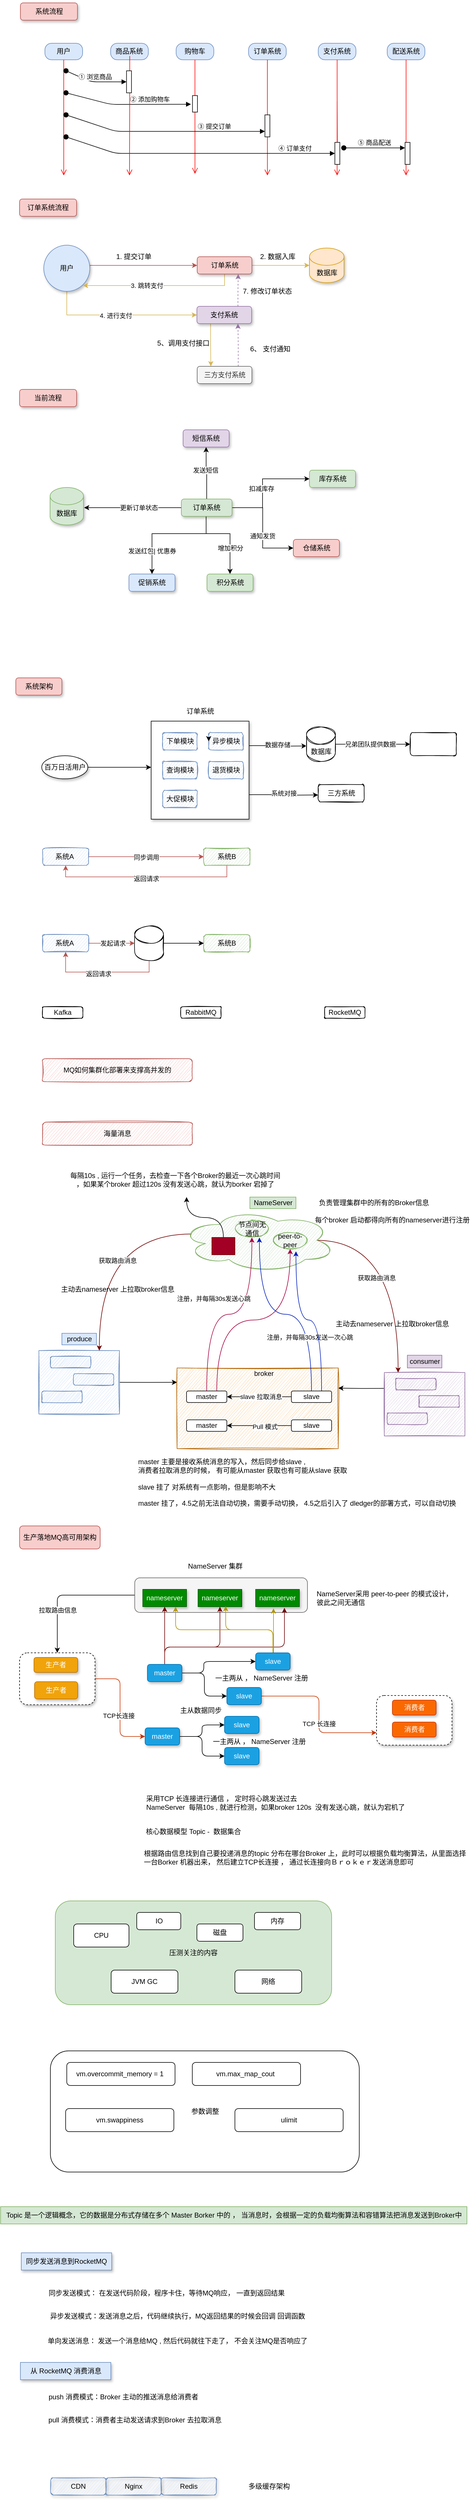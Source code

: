 <mxfile version="14.6.6" type="github" pages="5">
  <diagram id="b8MhGM4gEZMRXQwS6kFo" name="系统架构">
    <mxGraphModel dx="866" dy="1691" grid="1" gridSize="10" guides="1" tooltips="1" connect="1" arrows="1" fold="1" page="1" pageScale="1" pageWidth="827" pageHeight="1169" math="0" shadow="0">
      <root>
        <mxCell id="0" />
        <mxCell id="1" parent="0" />
        <mxCell id="cdJhldStNLq4XBj77vGe-123" value="" style="rounded=1;whiteSpace=wrap;html=1;shadow=1;glass=0;sketch=0;align=center;dashed=1;" parent="1" vertex="1">
          <mxGeometry x="660" y="1794" width="131" height="86" as="geometry" />
        </mxCell>
        <mxCell id="cdJhldStNLq4XBj77vGe-134" style="edgeStyle=orthogonalEdgeStyle;orthogonalLoop=1;jettySize=auto;html=1;exitX=1;exitY=0.5;exitDx=0;exitDy=0;entryX=0;entryY=0.5;entryDx=0;entryDy=0;fillColor=#fa6800;strokeColor=#C73500;" parent="1" source="cdJhldStNLq4XBj77vGe-122" target="cdJhldStNLq4XBj77vGe-130" edge="1">
          <mxGeometry relative="1" as="geometry" />
        </mxCell>
        <mxCell id="cdJhldStNLq4XBj77vGe-136" value="TCP长连接" style="edgeLabel;html=1;align=center;verticalAlign=middle;resizable=0;points=[];" parent="cdJhldStNLq4XBj77vGe-134" vertex="1" connectable="0">
          <mxGeometry x="0.139" y="-3" relative="1" as="geometry">
            <mxPoint y="1" as="offset" />
          </mxGeometry>
        </mxCell>
        <mxCell id="cdJhldStNLq4XBj77vGe-122" value="" style="rounded=1;whiteSpace=wrap;html=1;shadow=1;glass=0;sketch=0;align=center;dashed=1;" parent="1" vertex="1">
          <mxGeometry x="40" y="1720" width="131" height="90" as="geometry" />
        </mxCell>
        <mxCell id="cdJhldStNLq4XBj77vGe-1" value="系统架构" style="rounded=1;whiteSpace=wrap;html=1;fillColor=#f8cecc;strokeColor=#b85450;sketch=0;shadow=1;" parent="1" vertex="1">
          <mxGeometry x="33.5" y="30" width="80" height="30" as="geometry" />
        </mxCell>
        <mxCell id="cdJhldStNLq4XBj77vGe-3" style="edgeStyle=orthogonalEdgeStyle;rounded=0;orthogonalLoop=1;jettySize=auto;html=1;exitX=1;exitY=0.5;exitDx=0;exitDy=0;" parent="1" source="cdJhldStNLq4XBj77vGe-2" edge="1">
          <mxGeometry relative="1" as="geometry">
            <mxPoint x="268.5" y="185" as="targetPoint" />
          </mxGeometry>
        </mxCell>
        <mxCell id="cdJhldStNLq4XBj77vGe-2" value="百万日活用户" style="ellipse;whiteSpace=wrap;html=1;shadow=1;sketch=0;" parent="1" vertex="1">
          <mxGeometry x="78.5" y="165" width="80" height="40" as="geometry" />
        </mxCell>
        <mxCell id="cdJhldStNLq4XBj77vGe-11" style="edgeStyle=orthogonalEdgeStyle;rounded=0;orthogonalLoop=1;jettySize=auto;html=1;exitX=1;exitY=0.25;exitDx=0;exitDy=0;" parent="1" source="cdJhldStNLq4XBj77vGe-4" edge="1">
          <mxGeometry relative="1" as="geometry">
            <mxPoint x="538.5" y="148" as="targetPoint" />
          </mxGeometry>
        </mxCell>
        <mxCell id="cdJhldStNLq4XBj77vGe-13" value="数据存储" style="edgeLabel;html=1;align=center;verticalAlign=middle;resizable=0;points=[];" parent="cdJhldStNLq4XBj77vGe-11" vertex="1" connectable="0">
          <mxGeometry x="0.244" y="-2" relative="1" as="geometry">
            <mxPoint x="-12.5" y="-5" as="offset" />
          </mxGeometry>
        </mxCell>
        <mxCell id="cdJhldStNLq4XBj77vGe-17" style="edgeStyle=orthogonalEdgeStyle;rounded=0;orthogonalLoop=1;jettySize=auto;html=1;exitX=1;exitY=0.75;exitDx=0;exitDy=0;" parent="1" source="cdJhldStNLq4XBj77vGe-4" edge="1">
          <mxGeometry relative="1" as="geometry">
            <mxPoint x="558.5" y="233" as="targetPoint" />
          </mxGeometry>
        </mxCell>
        <mxCell id="cdJhldStNLq4XBj77vGe-19" value="系统对接" style="edgeLabel;html=1;align=center;verticalAlign=middle;resizable=0;points=[];" parent="cdJhldStNLq4XBj77vGe-17" vertex="1" connectable="0">
          <mxGeometry x="-0.17" y="1" relative="1" as="geometry">
            <mxPoint x="10" y="-1.5" as="offset" />
          </mxGeometry>
        </mxCell>
        <mxCell id="cdJhldStNLq4XBj77vGe-4" value="" style="whiteSpace=wrap;html=1;aspect=fixed;shadow=1;sketch=0;" parent="1" vertex="1">
          <mxGeometry x="268.5" y="105" width="170" height="170" as="geometry" />
        </mxCell>
        <mxCell id="cdJhldStNLq4XBj77vGe-5" value="订单系统" style="text;html=1;strokeColor=none;fillColor=none;align=center;verticalAlign=middle;whiteSpace=wrap;rounded=0;shadow=1;sketch=0;" parent="1" vertex="1">
          <mxGeometry x="328.5" y="80" width="50" height="15" as="geometry" />
        </mxCell>
        <mxCell id="cdJhldStNLq4XBj77vGe-6" value="下单模块" style="rounded=1;whiteSpace=wrap;html=1;shadow=0;sketch=1;fillColor=#dae8fc;strokeColor=#6c8ebf;" parent="1" vertex="1">
          <mxGeometry x="288.5" y="125" width="60" height="30" as="geometry" />
        </mxCell>
        <mxCell id="cdJhldStNLq4XBj77vGe-7" value="异步模块" style="rounded=1;whiteSpace=wrap;html=1;shadow=0;sketch=1;fillColor=#dae8fc;strokeColor=#6c8ebf;" parent="1" vertex="1">
          <mxGeometry x="368.5" y="125" width="60" height="30" as="geometry" />
        </mxCell>
        <mxCell id="cdJhldStNLq4XBj77vGe-8" value="查询模块" style="rounded=1;whiteSpace=wrap;html=1;shadow=0;sketch=1;fillColor=#dae8fc;strokeColor=#6c8ebf;" parent="1" vertex="1">
          <mxGeometry x="288.5" y="175" width="60" height="30" as="geometry" />
        </mxCell>
        <mxCell id="cdJhldStNLq4XBj77vGe-9" value="退货模块" style="rounded=1;whiteSpace=wrap;html=1;shadow=0;sketch=1;fillColor=#dae8fc;strokeColor=#6c8ebf;" parent="1" vertex="1">
          <mxGeometry x="368.5" y="175" width="60" height="30" as="geometry" />
        </mxCell>
        <mxCell id="cdJhldStNLq4XBj77vGe-10" value="大促模块" style="rounded=1;whiteSpace=wrap;html=1;shadow=0;sketch=1;fillColor=#dae8fc;strokeColor=#6c8ebf;" parent="1" vertex="1">
          <mxGeometry x="288.5" y="225" width="60" height="30" as="geometry" />
        </mxCell>
        <mxCell id="cdJhldStNLq4XBj77vGe-14" style="edgeStyle=orthogonalEdgeStyle;rounded=0;orthogonalLoop=1;jettySize=auto;html=1;exitX=1;exitY=0.5;exitDx=0;exitDy=0;exitPerimeter=0;" parent="1" source="cdJhldStNLq4XBj77vGe-12" target="cdJhldStNLq4XBj77vGe-15" edge="1">
          <mxGeometry relative="1" as="geometry">
            <mxPoint x="648.5" y="145" as="targetPoint" />
          </mxGeometry>
        </mxCell>
        <mxCell id="cdJhldStNLq4XBj77vGe-16" value="兄弟团队提供数据" style="edgeLabel;html=1;align=center;verticalAlign=middle;resizable=0;points=[];" parent="cdJhldStNLq4XBj77vGe-14" vertex="1" connectable="0">
          <mxGeometry x="0.185" relative="1" as="geometry">
            <mxPoint x="-17" as="offset" />
          </mxGeometry>
        </mxCell>
        <mxCell id="cdJhldStNLq4XBj77vGe-12" value="数据库" style="shape=cylinder3;whiteSpace=wrap;html=1;boundedLbl=1;backgroundOutline=1;size=15;shadow=0;sketch=1;" parent="1" vertex="1">
          <mxGeometry x="538.5" y="115" width="50" height="60" as="geometry" />
        </mxCell>
        <mxCell id="cdJhldStNLq4XBj77vGe-15" value="" style="rounded=1;whiteSpace=wrap;html=1;shadow=0;sketch=1;" parent="1" vertex="1">
          <mxGeometry x="718.5" y="125" width="80" height="40" as="geometry" />
        </mxCell>
        <mxCell id="cdJhldStNLq4XBj77vGe-18" value="三方系统" style="rounded=1;whiteSpace=wrap;html=1;shadow=0;sketch=1;" parent="1" vertex="1">
          <mxGeometry x="558.5" y="215" width="80" height="30" as="geometry" />
        </mxCell>
        <mxCell id="cdJhldStNLq4XBj77vGe-22" style="edgeStyle=orthogonalEdgeStyle;rounded=0;orthogonalLoop=1;jettySize=auto;html=1;exitX=1;exitY=0.5;exitDx=0;exitDy=0;fillColor=#f8cecc;strokeColor=#b85450;" parent="1" source="cdJhldStNLq4XBj77vGe-21" edge="1">
          <mxGeometry relative="1" as="geometry">
            <mxPoint x="360" y="340" as="targetPoint" />
          </mxGeometry>
        </mxCell>
        <mxCell id="cdJhldStNLq4XBj77vGe-24" value="同步调用" style="edgeLabel;html=1;align=center;verticalAlign=middle;resizable=0;points=[];" parent="cdJhldStNLq4XBj77vGe-22" vertex="1" connectable="0">
          <mxGeometry x="0.19" y="-1" relative="1" as="geometry">
            <mxPoint x="-19" y="-1" as="offset" />
          </mxGeometry>
        </mxCell>
        <mxCell id="cdJhldStNLq4XBj77vGe-21" value="系统A&amp;nbsp;" style="rounded=1;whiteSpace=wrap;html=1;shadow=0;sketch=1;fillColor=#dae8fc;strokeColor=#6c8ebf;" parent="1" vertex="1">
          <mxGeometry x="80" y="325" width="80" height="30" as="geometry" />
        </mxCell>
        <mxCell id="cdJhldStNLq4XBj77vGe-25" style="edgeStyle=orthogonalEdgeStyle;rounded=0;orthogonalLoop=1;jettySize=auto;html=1;exitX=0.5;exitY=1;exitDx=0;exitDy=0;entryX=0.5;entryY=1;entryDx=0;entryDy=0;fillColor=#f8cecc;strokeColor=#b85450;" parent="1" source="cdJhldStNLq4XBj77vGe-23" target="cdJhldStNLq4XBj77vGe-21" edge="1">
          <mxGeometry relative="1" as="geometry" />
        </mxCell>
        <mxCell id="cdJhldStNLq4XBj77vGe-26" value="返回请求" style="edgeLabel;html=1;align=center;verticalAlign=middle;resizable=0;points=[];" parent="cdJhldStNLq4XBj77vGe-25" vertex="1" connectable="0">
          <mxGeometry x="-0.144" y="3" relative="1" as="geometry">
            <mxPoint x="-23" as="offset" />
          </mxGeometry>
        </mxCell>
        <mxCell id="cdJhldStNLq4XBj77vGe-23" value="系统B" style="rounded=1;whiteSpace=wrap;html=1;shadow=0;sketch=1;fillColor=#d5e8d4;strokeColor=#82b366;" parent="1" vertex="1">
          <mxGeometry x="360" y="325" width="80" height="30" as="geometry" />
        </mxCell>
        <mxCell id="cdJhldStNLq4XBj77vGe-29" value="系统A&amp;nbsp;" style="rounded=1;whiteSpace=wrap;html=1;shadow=0;sketch=1;fillColor=#dae8fc;strokeColor=#6c8ebf;" parent="1" vertex="1">
          <mxGeometry x="80" y="475" width="80" height="30" as="geometry" />
        </mxCell>
        <mxCell id="cdJhldStNLq4XBj77vGe-30" style="edgeStyle=orthogonalEdgeStyle;rounded=0;orthogonalLoop=1;jettySize=auto;html=1;exitX=0.5;exitY=1;exitDx=0;exitDy=0;entryX=0.5;entryY=1;entryDx=0;entryDy=0;fillColor=#f8cecc;strokeColor=#b85450;exitPerimeter=0;" parent="1" source="cdJhldStNLq4XBj77vGe-33" target="cdJhldStNLq4XBj77vGe-29" edge="1">
          <mxGeometry relative="1" as="geometry" />
        </mxCell>
        <mxCell id="cdJhldStNLq4XBj77vGe-31" value="返回请求" style="edgeLabel;html=1;align=center;verticalAlign=middle;resizable=0;points=[];" parent="cdJhldStNLq4XBj77vGe-30" vertex="1" connectable="0">
          <mxGeometry x="-0.144" y="3" relative="1" as="geometry">
            <mxPoint x="-23" as="offset" />
          </mxGeometry>
        </mxCell>
        <mxCell id="cdJhldStNLq4XBj77vGe-32" value="系统B" style="rounded=1;whiteSpace=wrap;html=1;shadow=0;sketch=1;fillColor=#d5e8d4;strokeColor=#82b366;" parent="1" vertex="1">
          <mxGeometry x="360" y="475" width="80" height="30" as="geometry" />
        </mxCell>
        <mxCell id="cdJhldStNLq4XBj77vGe-37" style="edgeStyle=orthogonalEdgeStyle;rounded=0;orthogonalLoop=1;jettySize=auto;html=1;exitX=1;exitY=0.5;exitDx=0;exitDy=0;exitPerimeter=0;entryX=0;entryY=0.5;entryDx=0;entryDy=0;" parent="1" source="cdJhldStNLq4XBj77vGe-33" target="cdJhldStNLq4XBj77vGe-32" edge="1">
          <mxGeometry relative="1" as="geometry" />
        </mxCell>
        <mxCell id="cdJhldStNLq4XBj77vGe-33" value="" style="shape=cylinder3;whiteSpace=wrap;html=1;boundedLbl=1;backgroundOutline=1;size=15;shadow=0;sketch=1;" parent="1" vertex="1">
          <mxGeometry x="240" y="460" width="50" height="60" as="geometry" />
        </mxCell>
        <mxCell id="cdJhldStNLq4XBj77vGe-34" style="edgeStyle=orthogonalEdgeStyle;rounded=0;orthogonalLoop=1;jettySize=auto;html=1;exitX=1;exitY=0.5;exitDx=0;exitDy=0;fillColor=#f8cecc;strokeColor=#b85450;" parent="1" source="cdJhldStNLq4XBj77vGe-29" target="cdJhldStNLq4XBj77vGe-33" edge="1">
          <mxGeometry relative="1" as="geometry">
            <mxPoint x="360" y="495" as="targetPoint" />
            <mxPoint x="160" y="495" as="sourcePoint" />
          </mxGeometry>
        </mxCell>
        <mxCell id="cdJhldStNLq4XBj77vGe-35" value="发起请求" style="edgeLabel;html=1;align=center;verticalAlign=middle;resizable=0;points=[];" parent="cdJhldStNLq4XBj77vGe-34" vertex="1" connectable="0">
          <mxGeometry x="0.19" y="-1" relative="1" as="geometry">
            <mxPoint x="-6" y="-1" as="offset" />
          </mxGeometry>
        </mxCell>
        <mxCell id="cdJhldStNLq4XBj77vGe-38" value="Kafka" style="rounded=1;whiteSpace=wrap;html=1;shadow=0;sketch=1;" parent="1" vertex="1">
          <mxGeometry x="80" y="600" width="70" height="20" as="geometry" />
        </mxCell>
        <mxCell id="cdJhldStNLq4XBj77vGe-39" value="RabbitMQ" style="rounded=1;whiteSpace=wrap;html=1;shadow=0;sketch=1;" parent="1" vertex="1">
          <mxGeometry x="320" y="600" width="70" height="20" as="geometry" />
        </mxCell>
        <mxCell id="cdJhldStNLq4XBj77vGe-40" value="RocketMQ" style="rounded=1;whiteSpace=wrap;html=1;shadow=0;sketch=1;" parent="1" vertex="1">
          <mxGeometry x="570" y="600" width="70" height="20" as="geometry" />
        </mxCell>
        <mxCell id="cdJhldStNLq4XBj77vGe-41" value="MQ如何集群化部署来支撑高并发的" style="rounded=1;whiteSpace=wrap;html=1;shadow=0;sketch=1;fillColor=#f8cecc;strokeColor=#b85450;" parent="1" vertex="1">
          <mxGeometry x="80" y="690" width="260" height="40" as="geometry" />
        </mxCell>
        <mxCell id="cdJhldStNLq4XBj77vGe-43" value="海量消息" style="rounded=1;whiteSpace=wrap;html=1;shadow=0;sketch=1;fillColor=#f8cecc;strokeColor=#b85450;" parent="1" vertex="1">
          <mxGeometry x="80" y="800" width="260" height="40" as="geometry" />
        </mxCell>
        <mxCell id="cdJhldStNLq4XBj77vGe-51" style="edgeStyle=orthogonalEdgeStyle;rounded=0;orthogonalLoop=1;jettySize=auto;html=1;exitX=1;exitY=0.5;exitDx=0;exitDy=0;" parent="1" source="cdJhldStNLq4XBj77vGe-45" edge="1">
          <mxGeometry relative="1" as="geometry">
            <mxPoint x="313.5" y="1251.15" as="targetPoint" />
          </mxGeometry>
        </mxCell>
        <mxCell id="cdJhldStNLq4XBj77vGe-45" value="" style="rounded=0;whiteSpace=wrap;html=1;shadow=0;sketch=1;fillColor=#dae8fc;strokeColor=#6c8ebf;" parent="1" vertex="1">
          <mxGeometry x="73.5" y="1196.15" width="140" height="110" as="geometry" />
        </mxCell>
        <mxCell id="cdJhldStNLq4XBj77vGe-46" value="produce" style="text;html=1;strokeColor=#6c8ebf;fillColor=#dae8fc;align=center;verticalAlign=middle;whiteSpace=wrap;rounded=0;shadow=0;sketch=0;" parent="1" vertex="1">
          <mxGeometry x="113.5" y="1166.15" width="60" height="20" as="geometry" />
        </mxCell>
        <mxCell id="cdJhldStNLq4XBj77vGe-47" value="" style="rounded=1;whiteSpace=wrap;html=1;shadow=0;sketch=1;fillColor=#dae8fc;strokeColor=#6c8ebf;" parent="1" vertex="1">
          <mxGeometry x="93.5" y="1206.15" width="70" height="20" as="geometry" />
        </mxCell>
        <mxCell id="cdJhldStNLq4XBj77vGe-48" value="" style="rounded=1;whiteSpace=wrap;html=1;shadow=0;sketch=1;fillColor=#dae8fc;strokeColor=#6c8ebf;" parent="1" vertex="1">
          <mxGeometry x="78.5" y="1266.15" width="70" height="20" as="geometry" />
        </mxCell>
        <mxCell id="cdJhldStNLq4XBj77vGe-49" value="" style="rounded=1;whiteSpace=wrap;html=1;shadow=0;sketch=1;fillColor=#dae8fc;strokeColor=#6c8ebf;" parent="1" vertex="1">
          <mxGeometry x="133.5" y="1236.15" width="70" height="20" as="geometry" />
        </mxCell>
        <mxCell id="cdJhldStNLq4XBj77vGe-52" value="" style="rounded=0;whiteSpace=wrap;html=1;shadow=0;sketch=1;fillColor=#fad7ac;strokeColor=#b46504;" parent="1" vertex="1">
          <mxGeometry x="313.5" y="1226.15" width="280" height="140" as="geometry" />
        </mxCell>
        <mxCell id="cdJhldStNLq4XBj77vGe-53" value="broker" style="text;html=1;align=center;verticalAlign=middle;resizable=0;points=[];autosize=1;strokeColor=none;" parent="1" vertex="1">
          <mxGeometry x="438.5" y="1226.15" width="50" height="20" as="geometry" />
        </mxCell>
        <mxCell id="cdJhldStNLq4XBj77vGe-60" style="edgeStyle=orthogonalEdgeStyle;rounded=0;orthogonalLoop=1;jettySize=auto;html=1;exitX=0;exitY=0.25;exitDx=0;exitDy=0;entryX=1;entryY=0.25;entryDx=0;entryDy=0;" parent="1" source="cdJhldStNLq4XBj77vGe-54" target="cdJhldStNLq4XBj77vGe-52" edge="1">
          <mxGeometry relative="1" as="geometry" />
        </mxCell>
        <mxCell id="cdJhldStNLq4XBj77vGe-54" value="" style="rounded=0;whiteSpace=wrap;html=1;shadow=0;sketch=1;fillColor=#e1d5e7;strokeColor=#9673a6;" parent="1" vertex="1">
          <mxGeometry x="673.5" y="1234.15" width="140" height="110" as="geometry" />
        </mxCell>
        <mxCell id="cdJhldStNLq4XBj77vGe-55" value="consumer" style="text;html=1;strokeColor=#9673a6;fillColor=#e1d5e7;align=center;verticalAlign=middle;whiteSpace=wrap;rounded=0;shadow=0;sketch=0;" parent="1" vertex="1">
          <mxGeometry x="713.5" y="1204.15" width="60" height="22" as="geometry" />
        </mxCell>
        <mxCell id="cdJhldStNLq4XBj77vGe-56" value="" style="rounded=1;whiteSpace=wrap;html=1;shadow=0;sketch=1;fillColor=#e1d5e7;strokeColor=#9673a6;" parent="1" vertex="1">
          <mxGeometry x="693.5" y="1244.15" width="70" height="20" as="geometry" />
        </mxCell>
        <mxCell id="cdJhldStNLq4XBj77vGe-57" value="" style="rounded=1;whiteSpace=wrap;html=1;shadow=0;sketch=1;fillColor=#e1d5e7;strokeColor=#9673a6;" parent="1" vertex="1">
          <mxGeometry x="678.5" y="1304.15" width="70" height="20" as="geometry" />
        </mxCell>
        <mxCell id="cdJhldStNLq4XBj77vGe-58" value="" style="rounded=1;whiteSpace=wrap;html=1;shadow=0;sketch=1;fillColor=#e1d5e7;strokeColor=#9673a6;" parent="1" vertex="1">
          <mxGeometry x="733.5" y="1274.15" width="70" height="20" as="geometry" />
        </mxCell>
        <mxCell id="cdJhldStNLq4XBj77vGe-81" style="edgeStyle=orthogonalEdgeStyle;curved=1;orthogonalLoop=1;jettySize=auto;html=1;exitX=0.07;exitY=0.4;exitDx=0;exitDy=0;exitPerimeter=0;entryX=0.75;entryY=0;entryDx=0;entryDy=0;fillColor=#a20025;strokeColor=#6F0000;" parent="1" source="cdJhldStNLq4XBj77vGe-62" target="cdJhldStNLq4XBj77vGe-45" edge="1">
          <mxGeometry relative="1" as="geometry" />
        </mxCell>
        <mxCell id="cdJhldStNLq4XBj77vGe-82" value="获取路由消息" style="edgeLabel;html=1;align=center;verticalAlign=middle;resizable=0;points=[];" parent="cdJhldStNLq4XBj77vGe-81" vertex="1" connectable="0">
          <mxGeometry x="-0.114" y="14" relative="1" as="geometry">
            <mxPoint x="17.5" y="45.4" as="offset" />
          </mxGeometry>
        </mxCell>
        <mxCell id="cdJhldStNLq4XBj77vGe-83" style="edgeStyle=orthogonalEdgeStyle;curved=1;orthogonalLoop=1;jettySize=auto;html=1;exitX=0.875;exitY=0.5;exitDx=0;exitDy=0;exitPerimeter=0;entryX=0.171;entryY=0;entryDx=0;entryDy=0;entryPerimeter=0;fillColor=#a20025;strokeColor=#6F0000;" parent="1" source="cdJhldStNLq4XBj77vGe-62" target="cdJhldStNLq4XBj77vGe-54" edge="1">
          <mxGeometry relative="1" as="geometry" />
        </mxCell>
        <mxCell id="cdJhldStNLq4XBj77vGe-84" value="获取路由消息" style="edgeLabel;html=1;align=center;verticalAlign=middle;resizable=0;points=[];" parent="cdJhldStNLq4XBj77vGe-83" vertex="1" connectable="0">
          <mxGeometry x="-0.18" y="-16" relative="1" as="geometry">
            <mxPoint x="-21.4" y="54.15" as="offset" />
          </mxGeometry>
        </mxCell>
        <mxCell id="cdJhldStNLq4XBj77vGe-62" value="" style="ellipse;shape=cloud;whiteSpace=wrap;html=1;shadow=0;sketch=1;fillColor=#d5e8d4;strokeColor=#82b366;" parent="1" vertex="1">
          <mxGeometry x="320" y="950" width="270" height="110" as="geometry" />
        </mxCell>
        <mxCell id="cdJhldStNLq4XBj77vGe-63" value="NameServer" style="text;html=1;align=center;verticalAlign=middle;resizable=0;points=[];autosize=1;strokeColor=#82b366;fillColor=#d5e8d4;" parent="1" vertex="1">
          <mxGeometry x="440" y="930" width="80" height="20" as="geometry" />
        </mxCell>
        <mxCell id="cdJhldStNLq4XBj77vGe-64" value="节点间无通信" style="ellipse;whiteSpace=wrap;html=1;shadow=0;sketch=1;fillColor=#d5e8d4;strokeColor=#82b366;" parent="1" vertex="1">
          <mxGeometry x="413.5" y="970" width="60" height="30" as="geometry" />
        </mxCell>
        <mxCell id="cdJhldStNLq4XBj77vGe-65" value="负责管理集群中的所有的Broker信息" style="text;html=1;align=center;verticalAlign=middle;resizable=0;points=[];autosize=1;strokeColor=none;" parent="1" vertex="1">
          <mxGeometry x="550" y="930" width="210" height="20" as="geometry" />
        </mxCell>
        <mxCell id="cdJhldStNLq4XBj77vGe-75" style="edgeStyle=orthogonalEdgeStyle;orthogonalLoop=1;jettySize=auto;html=1;exitX=0.5;exitY=0;exitDx=0;exitDy=0;curved=1;fillColor=#d80073;strokeColor=#A50040;" parent="1" source="cdJhldStNLq4XBj77vGe-68" target="cdJhldStNLq4XBj77vGe-64" edge="1">
          <mxGeometry relative="1" as="geometry" />
        </mxCell>
        <mxCell id="cdJhldStNLq4XBj77vGe-87" value="注册，并每隔30s发送心跳" style="edgeLabel;html=1;align=center;verticalAlign=middle;resizable=0;points=[];" parent="cdJhldStNLq4XBj77vGe-75" vertex="1" connectable="0">
          <mxGeometry x="-0.394" y="-8" relative="1" as="geometry">
            <mxPoint x="3.5" y="-56.15" as="offset" />
          </mxGeometry>
        </mxCell>
        <mxCell id="cdJhldStNLq4XBj77vGe-77" style="edgeStyle=orthogonalEdgeStyle;rounded=0;orthogonalLoop=1;jettySize=auto;html=1;exitX=0.75;exitY=0;exitDx=0;exitDy=0;entryX=0.5;entryY=1;entryDx=0;entryDy=0;curved=1;fillColor=#d80073;strokeColor=#A50040;" parent="1" source="cdJhldStNLq4XBj77vGe-68" target="cdJhldStNLq4XBj77vGe-76" edge="1">
          <mxGeometry relative="1" as="geometry">
            <mxPoint x="503.5" y="1146.15" as="targetPoint" />
          </mxGeometry>
        </mxCell>
        <mxCell id="cdJhldStNLq4XBj77vGe-68" value="master" style="rounded=1;whiteSpace=wrap;html=1;shadow=0;sketch=0;" parent="1" vertex="1">
          <mxGeometry x="330" y="1266.15" width="70" height="20" as="geometry" />
        </mxCell>
        <mxCell id="cdJhldStNLq4XBj77vGe-70" style="edgeStyle=orthogonalEdgeStyle;rounded=0;orthogonalLoop=1;jettySize=auto;html=1;entryX=1;entryY=0.5;entryDx=0;entryDy=0;" parent="1" source="cdJhldStNLq4XBj77vGe-69" target="cdJhldStNLq4XBj77vGe-68" edge="1">
          <mxGeometry relative="1" as="geometry" />
        </mxCell>
        <mxCell id="cdJhldStNLq4XBj77vGe-92" value="slave 拉取消息" style="edgeLabel;html=1;align=center;verticalAlign=middle;resizable=0;points=[];" parent="cdJhldStNLq4XBj77vGe-70" vertex="1" connectable="0">
          <mxGeometry x="-0.179" y="-1" relative="1" as="geometry">
            <mxPoint x="-7" y="1" as="offset" />
          </mxGeometry>
        </mxCell>
        <mxCell id="cdJhldStNLq4XBj77vGe-78" style="edgeStyle=orthogonalEdgeStyle;rounded=0;orthogonalLoop=1;jettySize=auto;html=1;exitX=0.5;exitY=0;exitDx=0;exitDy=0;entryX=0.717;entryY=1;entryDx=0;entryDy=0;entryPerimeter=0;curved=1;fillColor=#0050ef;strokeColor=#001DBC;" parent="1" source="cdJhldStNLq4XBj77vGe-69" target="cdJhldStNLq4XBj77vGe-64" edge="1">
          <mxGeometry relative="1" as="geometry" />
        </mxCell>
        <mxCell id="cdJhldStNLq4XBj77vGe-91" value="注册，并每隔30s发送一次心跳" style="edgeLabel;html=1;align=center;verticalAlign=middle;resizable=0;points=[];" parent="cdJhldStNLq4XBj77vGe-78" vertex="1" connectable="0">
          <mxGeometry x="-0.475" y="3" relative="1" as="geometry">
            <mxPoint as="offset" />
          </mxGeometry>
        </mxCell>
        <mxCell id="cdJhldStNLq4XBj77vGe-79" style="edgeStyle=orthogonalEdgeStyle;rounded=0;orthogonalLoop=1;jettySize=auto;html=1;exitX=0.75;exitY=0;exitDx=0;exitDy=0;entryX=0.667;entryY=1.133;entryDx=0;entryDy=0;curved=1;fillColor=#0050ef;strokeColor=#001DBC;entryPerimeter=0;" parent="1" source="cdJhldStNLq4XBj77vGe-69" target="cdJhldStNLq4XBj77vGe-76" edge="1">
          <mxGeometry relative="1" as="geometry">
            <mxPoint x="524.713" y="1141.757" as="targetPoint" />
          </mxGeometry>
        </mxCell>
        <mxCell id="cdJhldStNLq4XBj77vGe-69" value="slave" style="rounded=1;whiteSpace=wrap;html=1;shadow=0;sketch=0;" parent="1" vertex="1">
          <mxGeometry x="512" y="1266.15" width="70" height="20" as="geometry" />
        </mxCell>
        <mxCell id="cdJhldStNLq4XBj77vGe-71" value="master" style="rounded=1;whiteSpace=wrap;html=1;shadow=0;sketch=0;" parent="1" vertex="1">
          <mxGeometry x="330" y="1316.15" width="70" height="20" as="geometry" />
        </mxCell>
        <mxCell id="cdJhldStNLq4XBj77vGe-72" style="edgeStyle=orthogonalEdgeStyle;rounded=0;orthogonalLoop=1;jettySize=auto;html=1;entryX=1;entryY=0.5;entryDx=0;entryDy=0;" parent="1" source="cdJhldStNLq4XBj77vGe-73" target="cdJhldStNLq4XBj77vGe-71" edge="1">
          <mxGeometry relative="1" as="geometry" />
        </mxCell>
        <mxCell id="cdJhldStNLq4XBj77vGe-93" value="Pull 模式" style="edgeLabel;html=1;align=center;verticalAlign=middle;resizable=0;points=[];" parent="cdJhldStNLq4XBj77vGe-72" vertex="1" connectable="0">
          <mxGeometry x="-0.179" y="2" relative="1" as="geometry">
            <mxPoint as="offset" />
          </mxGeometry>
        </mxCell>
        <mxCell id="cdJhldStNLq4XBj77vGe-73" value="slave" style="rounded=1;whiteSpace=wrap;html=1;shadow=0;sketch=0;" parent="1" vertex="1">
          <mxGeometry x="512" y="1316.15" width="70" height="20" as="geometry" />
        </mxCell>
        <mxCell id="cdJhldStNLq4XBj77vGe-76" value="peer-to-peer" style="ellipse;whiteSpace=wrap;html=1;shadow=0;sketch=1;fillColor=#d5e8d4;strokeColor=#82b366;" parent="1" vertex="1">
          <mxGeometry x="480" y="990" width="60" height="30" as="geometry" />
        </mxCell>
        <mxCell id="cdJhldStNLq4XBj77vGe-80" value="每个broker 启动都得向所有的nameserver进行注册" style="text;html=1;align=center;verticalAlign=middle;resizable=0;points=[];autosize=1;strokeColor=none;" parent="1" vertex="1">
          <mxGeometry x="547" y="960" width="280" height="20" as="geometry" />
        </mxCell>
        <mxCell id="cdJhldStNLq4XBj77vGe-85" value="主动去nameserver 上拉取broker信息" style="text;html=1;align=center;verticalAlign=middle;resizable=0;points=[];autosize=1;strokeColor=none;" parent="1" vertex="1">
          <mxGeometry x="105" y="1080" width="210" height="20" as="geometry" />
        </mxCell>
        <mxCell id="cdJhldStNLq4XBj77vGe-86" value="主动去nameserver 上拉取broker信息" style="text;html=1;align=center;verticalAlign=middle;resizable=0;points=[];autosize=1;strokeColor=none;" parent="1" vertex="1">
          <mxGeometry x="582" y="1140" width="210" height="20" as="geometry" />
        </mxCell>
        <mxCell id="cdJhldStNLq4XBj77vGe-89" style="edgeStyle=orthogonalEdgeStyle;curved=1;orthogonalLoop=1;jettySize=auto;html=1;exitX=0.5;exitY=0;exitDx=0;exitDy=0;" parent="1" source="cdJhldStNLq4XBj77vGe-88" edge="1">
          <mxGeometry relative="1" as="geometry">
            <mxPoint x="330" y="930" as="targetPoint" />
          </mxGeometry>
        </mxCell>
        <mxCell id="cdJhldStNLq4XBj77vGe-88" value="" style="rounded=0;whiteSpace=wrap;html=1;shadow=0;sketch=0;fillColor=#a20025;strokeColor=#6F0000;fontColor=#ffffff;" parent="1" vertex="1">
          <mxGeometry x="374" y="1000" width="40" height="30" as="geometry" />
        </mxCell>
        <mxCell id="cdJhldStNLq4XBj77vGe-90" value="每隔10s , 运行一个任务，去检查一下各个Broker的最近一次心跳时间&lt;br&gt;，如果某个broker 超过120s 没有发送心跳，就认为borker 宕掉了" style="text;html=1;align=center;verticalAlign=middle;resizable=0;points=[];autosize=1;strokeColor=none;" parent="1" vertex="1">
          <mxGeometry x="120" y="885" width="380" height="30" as="geometry" />
        </mxCell>
        <mxCell id="cdJhldStNLq4XBj77vGe-94" value="master 主要是接收系统消息的写入，然后同步给slave ,&amp;nbsp; &lt;br&gt;消费者拉取消息的时候， 有可能从master 获取也有可能从slave 获取&lt;br&gt;&lt;br&gt;slave 挂了 对系统有一点影响，但是影响不大&lt;br&gt;&lt;br&gt;master 挂了，4.5之前无法自动切换，需要手动切换， 4.5之后引入了 dledger的部署方式，可以自动切换" style="text;html=1;align=left;verticalAlign=middle;resizable=0;points=[];autosize=1;strokeColor=none;" parent="1" vertex="1">
          <mxGeometry x="243.5" y="1380" width="570" height="90" as="geometry" />
        </mxCell>
        <mxCell id="cdJhldStNLq4XBj77vGe-96" value="生产落地MQ高可用架构" style="rounded=1;whiteSpace=wrap;html=1;shadow=0;sketch=0;fillColor=#f8cecc;strokeColor=#b85450;" parent="1" vertex="1">
          <mxGeometry x="40" y="1500" width="140" height="40" as="geometry" />
        </mxCell>
        <mxCell id="cdJhldStNLq4XBj77vGe-125" style="edgeStyle=orthogonalEdgeStyle;orthogonalLoop=1;jettySize=auto;html=1;exitX=0;exitY=0.5;exitDx=0;exitDy=0;entryX=0.5;entryY=0;entryDx=0;entryDy=0;" parent="1" source="cdJhldStNLq4XBj77vGe-97" target="cdJhldStNLq4XBj77vGe-122" edge="1">
          <mxGeometry relative="1" as="geometry" />
        </mxCell>
        <mxCell id="cdJhldStNLq4XBj77vGe-126" value="拉取路由信息" style="edgeLabel;html=1;align=center;verticalAlign=middle;resizable=0;points=[];" parent="cdJhldStNLq4XBj77vGe-125" vertex="1" connectable="0">
          <mxGeometry x="0.36" relative="1" as="geometry">
            <mxPoint y="1" as="offset" />
          </mxGeometry>
        </mxCell>
        <mxCell id="cdJhldStNLq4XBj77vGe-97" value="" style="rounded=1;whiteSpace=wrap;html=1;shadow=0;sketch=0;align=left;fillColor=#f5f5f5;strokeColor=#666666;fontColor=#333333;" parent="1" vertex="1">
          <mxGeometry x="240" y="1590" width="300" height="60" as="geometry" />
        </mxCell>
        <mxCell id="cdJhldStNLq4XBj77vGe-98" value="nameserver" style="rounded=0;whiteSpace=wrap;html=1;shadow=1;sketch=0;align=center;glass=0;fillColor=#008a00;strokeColor=#005700;fontColor=#ffffff;" parent="1" vertex="1">
          <mxGeometry x="254" y="1610" width="76" height="30" as="geometry" />
        </mxCell>
        <mxCell id="cdJhldStNLq4XBj77vGe-99" value="nameserver" style="rounded=0;whiteSpace=wrap;html=1;shadow=1;sketch=0;align=center;glass=0;fillColor=#008a00;strokeColor=#005700;fontColor=#ffffff;" parent="1" vertex="1">
          <mxGeometry x="350" y="1610" width="76" height="30" as="geometry" />
        </mxCell>
        <mxCell id="cdJhldStNLq4XBj77vGe-100" value="nameserver" style="rounded=0;whiteSpace=wrap;html=1;shadow=1;sketch=0;align=center;glass=0;fillColor=#008a00;strokeColor=#005700;fontColor=#ffffff;" parent="1" vertex="1">
          <mxGeometry x="450" y="1610" width="76" height="30" as="geometry" />
        </mxCell>
        <mxCell id="cdJhldStNLq4XBj77vGe-101" value="NameServer 集群" style="text;html=1;strokeColor=none;fillColor=none;align=center;verticalAlign=middle;whiteSpace=wrap;rounded=0;shadow=1;glass=0;sketch=0;" parent="1" vertex="1">
          <mxGeometry x="320" y="1560" width="120" height="20" as="geometry" />
        </mxCell>
        <mxCell id="cdJhldStNLq4XBj77vGe-102" value="NameServer采用 peer-to-peer 的模式设计，&lt;br&gt;彼此之间无通信" style="text;html=1;align=left;verticalAlign=middle;resizable=0;points=[];autosize=1;strokeColor=none;" parent="1" vertex="1">
          <mxGeometry x="553.5" y="1610" width="250" height="30" as="geometry" />
        </mxCell>
        <mxCell id="cdJhldStNLq4XBj77vGe-106" style="edgeStyle=orthogonalEdgeStyle;orthogonalLoop=1;jettySize=auto;html=1;exitX=1;exitY=0.5;exitDx=0;exitDy=0;entryX=0;entryY=0.5;entryDx=0;entryDy=0;" parent="1" source="cdJhldStNLq4XBj77vGe-103" target="cdJhldStNLq4XBj77vGe-104" edge="1">
          <mxGeometry relative="1" as="geometry">
            <Array as="points">
              <mxPoint x="360" y="1755" />
              <mxPoint x="360" y="1735" />
            </Array>
          </mxGeometry>
        </mxCell>
        <mxCell id="cdJhldStNLq4XBj77vGe-107" style="edgeStyle=orthogonalEdgeStyle;orthogonalLoop=1;jettySize=auto;html=1;exitX=1;exitY=0.5;exitDx=0;exitDy=0;entryX=0;entryY=0.5;entryDx=0;entryDy=0;" parent="1" source="cdJhldStNLq4XBj77vGe-103" target="cdJhldStNLq4XBj77vGe-105" edge="1">
          <mxGeometry relative="1" as="geometry" />
        </mxCell>
        <mxCell id="cdJhldStNLq4XBj77vGe-109" style="edgeStyle=orthogonalEdgeStyle;orthogonalLoop=1;jettySize=auto;html=1;entryX=0.5;entryY=1;entryDx=0;entryDy=0;fillColor=#a20025;strokeColor=#6F0000;" parent="1" source="cdJhldStNLq4XBj77vGe-103" target="cdJhldStNLq4XBj77vGe-98" edge="1">
          <mxGeometry relative="1" as="geometry" />
        </mxCell>
        <mxCell id="cdJhldStNLq4XBj77vGe-110" style="edgeStyle=orthogonalEdgeStyle;orthogonalLoop=1;jettySize=auto;html=1;exitX=0.5;exitY=0;exitDx=0;exitDy=0;entryX=0.5;entryY=1;entryDx=0;entryDy=0;fillColor=#a20025;strokeColor=#6F0000;" parent="1" source="cdJhldStNLq4XBj77vGe-103" target="cdJhldStNLq4XBj77vGe-99" edge="1">
          <mxGeometry relative="1" as="geometry">
            <Array as="points">
              <mxPoint x="292" y="1710" />
              <mxPoint x="388" y="1710" />
            </Array>
          </mxGeometry>
        </mxCell>
        <mxCell id="cdJhldStNLq4XBj77vGe-111" style="edgeStyle=orthogonalEdgeStyle;orthogonalLoop=1;jettySize=auto;html=1;exitX=0.5;exitY=0;exitDx=0;exitDy=0;entryX=0.658;entryY=1.067;entryDx=0;entryDy=0;entryPerimeter=0;fillColor=#a20025;strokeColor=#6F0000;" parent="1" source="cdJhldStNLq4XBj77vGe-103" target="cdJhldStNLq4XBj77vGe-100" edge="1">
          <mxGeometry relative="1" as="geometry">
            <Array as="points">
              <mxPoint x="292" y="1710" />
              <mxPoint x="500" y="1710" />
            </Array>
          </mxGeometry>
        </mxCell>
        <mxCell id="cdJhldStNLq4XBj77vGe-103" value="master" style="rounded=1;whiteSpace=wrap;html=1;shadow=1;glass=0;sketch=0;align=center;fillColor=#1ba1e2;strokeColor=#006EAF;fontColor=#ffffff;" parent="1" vertex="1">
          <mxGeometry x="262" y="1740" width="60" height="30" as="geometry" />
        </mxCell>
        <mxCell id="cdJhldStNLq4XBj77vGe-112" style="edgeStyle=orthogonalEdgeStyle;orthogonalLoop=1;jettySize=auto;html=1;exitX=0.5;exitY=0;exitDx=0;exitDy=0;entryX=0.75;entryY=1;entryDx=0;entryDy=0;fillColor=#e3c800;strokeColor=#B09500;" parent="1" source="cdJhldStNLq4XBj77vGe-104" target="cdJhldStNLq4XBj77vGe-98" edge="1">
          <mxGeometry relative="1" as="geometry">
            <Array as="points">
              <mxPoint x="480" y="1680" />
              <mxPoint x="311" y="1680" />
            </Array>
          </mxGeometry>
        </mxCell>
        <mxCell id="cdJhldStNLq4XBj77vGe-113" style="edgeStyle=orthogonalEdgeStyle;orthogonalLoop=1;jettySize=auto;html=1;exitX=0.5;exitY=0;exitDx=0;exitDy=0;entryX=0.632;entryY=0.967;entryDx=0;entryDy=0;entryPerimeter=0;fillColor=#e3c800;strokeColor=#B09500;" parent="1" source="cdJhldStNLq4XBj77vGe-104" target="cdJhldStNLq4XBj77vGe-99" edge="1">
          <mxGeometry relative="1" as="geometry">
            <Array as="points">
              <mxPoint x="480" y="1680" />
              <mxPoint x="398" y="1680" />
            </Array>
          </mxGeometry>
        </mxCell>
        <mxCell id="cdJhldStNLq4XBj77vGe-114" style="edgeStyle=orthogonalEdgeStyle;orthogonalLoop=1;jettySize=auto;html=1;entryX=0.408;entryY=1.1;entryDx=0;entryDy=0;entryPerimeter=0;fillColor=#e3c800;strokeColor=#B09500;" parent="1" source="cdJhldStNLq4XBj77vGe-104" target="cdJhldStNLq4XBj77vGe-100" edge="1">
          <mxGeometry relative="1" as="geometry">
            <Array as="points">
              <mxPoint x="481" y="1710" />
              <mxPoint x="481" y="1710" />
            </Array>
          </mxGeometry>
        </mxCell>
        <mxCell id="cdJhldStNLq4XBj77vGe-104" value="slave" style="rounded=1;whiteSpace=wrap;html=1;shadow=1;glass=0;sketch=0;align=center;fillColor=#1ba1e2;strokeColor=#006EAF;fontColor=#ffffff;" parent="1" vertex="1">
          <mxGeometry x="450" y="1720" width="60" height="30" as="geometry" />
        </mxCell>
        <mxCell id="cdJhldStNLq4XBj77vGe-137" style="edgeStyle=orthogonalEdgeStyle;orthogonalLoop=1;jettySize=auto;html=1;exitX=1;exitY=0.5;exitDx=0;exitDy=0;entryX=0;entryY=0.75;entryDx=0;entryDy=0;fillColor=#fa6800;strokeColor=#C73500;" parent="1" source="cdJhldStNLq4XBj77vGe-105" target="cdJhldStNLq4XBj77vGe-123" edge="1">
          <mxGeometry relative="1" as="geometry" />
        </mxCell>
        <mxCell id="cdJhldStNLq4XBj77vGe-138" value="TCP 长连接" style="edgeLabel;html=1;align=center;verticalAlign=middle;resizable=0;points=[];" parent="cdJhldStNLq4XBj77vGe-137" vertex="1" connectable="0">
          <mxGeometry x="0.121" relative="1" as="geometry">
            <mxPoint as="offset" />
          </mxGeometry>
        </mxCell>
        <mxCell id="cdJhldStNLq4XBj77vGe-105" value="slave" style="rounded=1;whiteSpace=wrap;html=1;shadow=1;glass=0;sketch=0;align=center;fillColor=#1ba1e2;strokeColor=#006EAF;fontColor=#ffffff;" parent="1" vertex="1">
          <mxGeometry x="400" y="1780" width="60" height="30" as="geometry" />
        </mxCell>
        <mxCell id="cdJhldStNLq4XBj77vGe-108" value="一主两从 ， NameServer 注册" style="text;html=1;align=center;verticalAlign=middle;resizable=0;points=[];autosize=1;strokeColor=none;" parent="1" vertex="1">
          <mxGeometry x="370" y="1754" width="180" height="20" as="geometry" />
        </mxCell>
        <mxCell id="cdJhldStNLq4XBj77vGe-115" value="主从数据同步" style="text;html=1;strokeColor=none;fillColor=none;align=center;verticalAlign=middle;whiteSpace=wrap;rounded=0;shadow=1;glass=0;sketch=0;" parent="1" vertex="1">
          <mxGeometry x="315" y="1810" width="80" height="20" as="geometry" />
        </mxCell>
        <mxCell id="cdJhldStNLq4XBj77vGe-117" value="采用TCP 长连接进行通信 ， 定时将心跳发送过去&lt;br&gt;NameServer&amp;nbsp; 每隔10s , 就进行检测，如果broker 120s&amp;nbsp; 没有发送心跳，就认为宕机了" style="text;html=1;strokeColor=none;fillColor=none;align=left;verticalAlign=middle;whiteSpace=wrap;rounded=0;shadow=1;glass=0;sketch=0;" parent="1" vertex="1">
          <mxGeometry x="258" y="1960" width="476" height="40" as="geometry" />
        </mxCell>
        <mxCell id="cdJhldStNLq4XBj77vGe-118" value="生产者" style="rounded=1;whiteSpace=wrap;html=1;shadow=1;glass=0;sketch=0;align=center;fillColor=#f0a30a;strokeColor=#BD7000;fontColor=#ffffff;" parent="1" vertex="1">
          <mxGeometry x="65" y="1728" width="76" height="26" as="geometry" />
        </mxCell>
        <mxCell id="cdJhldStNLq4XBj77vGe-119" value="生产者" style="rounded=1;whiteSpace=wrap;html=1;shadow=1;glass=0;sketch=0;align=center;fillColor=#f0a30a;strokeColor=#BD7000;fontColor=#ffffff;" parent="1" vertex="1">
          <mxGeometry x="66" y="1770" width="75" height="30" as="geometry" />
        </mxCell>
        <mxCell id="cdJhldStNLq4XBj77vGe-120" value="消费者" style="rounded=1;whiteSpace=wrap;html=1;shadow=1;glass=0;sketch=0;align=center;fillColor=#fa6800;strokeColor=#C73500;fontColor=#ffffff;" parent="1" vertex="1">
          <mxGeometry x="687.5" y="1802" width="76" height="26" as="geometry" />
        </mxCell>
        <mxCell id="cdJhldStNLq4XBj77vGe-121" value="消费者" style="rounded=1;whiteSpace=wrap;html=1;shadow=1;glass=0;sketch=0;align=center;fillColor=#fa6800;strokeColor=#C73500;fontColor=#ffffff;" parent="1" vertex="1">
          <mxGeometry x="687.5" y="1840" width="76" height="26" as="geometry" />
        </mxCell>
        <mxCell id="cdJhldStNLq4XBj77vGe-124" value="核心数据模型 Topic -&amp;nbsp; 数据集合" style="text;html=1;strokeColor=none;fillColor=none;align=center;verticalAlign=middle;whiteSpace=wrap;rounded=0;shadow=1;glass=0;dashed=1;sketch=0;" parent="1" vertex="1">
          <mxGeometry x="254" y="2020" width="176" height="20" as="geometry" />
        </mxCell>
        <mxCell id="cdJhldStNLq4XBj77vGe-127" value="根据路由信息找到自己要投递消息的topic 分布在哪台Broker 上，此时可以根据负载均衡算法，从里面选择一台Borker 机器出来， 然后建立TCP长连接 ， 通过长连接向Ｂｒｏｋｅｒ发送消息即可" style="text;html=1;strokeColor=none;fillColor=none;align=left;verticalAlign=middle;whiteSpace=wrap;rounded=0;shadow=1;glass=0;dashed=1;sketch=0;" parent="1" vertex="1">
          <mxGeometry x="254" y="2050" width="570" height="50" as="geometry" />
        </mxCell>
        <mxCell id="cdJhldStNLq4XBj77vGe-128" style="edgeStyle=orthogonalEdgeStyle;orthogonalLoop=1;jettySize=auto;html=1;exitX=1;exitY=0.5;exitDx=0;exitDy=0;entryX=0;entryY=0.5;entryDx=0;entryDy=0;" parent="1" source="cdJhldStNLq4XBj77vGe-130" target="cdJhldStNLq4XBj77vGe-131" edge="1">
          <mxGeometry relative="1" as="geometry" />
        </mxCell>
        <mxCell id="cdJhldStNLq4XBj77vGe-129" style="edgeStyle=orthogonalEdgeStyle;orthogonalLoop=1;jettySize=auto;html=1;exitX=1;exitY=0.5;exitDx=0;exitDy=0;entryX=0;entryY=0.5;entryDx=0;entryDy=0;" parent="1" source="cdJhldStNLq4XBj77vGe-130" target="cdJhldStNLq4XBj77vGe-132" edge="1">
          <mxGeometry relative="1" as="geometry" />
        </mxCell>
        <mxCell id="cdJhldStNLq4XBj77vGe-130" value="master" style="rounded=1;whiteSpace=wrap;html=1;shadow=1;glass=0;sketch=0;align=center;fillColor=#1ba1e2;strokeColor=#006EAF;fontColor=#ffffff;" parent="1" vertex="1">
          <mxGeometry x="258" y="1850" width="60" height="30" as="geometry" />
        </mxCell>
        <mxCell id="cdJhldStNLq4XBj77vGe-131" value="slave" style="rounded=1;whiteSpace=wrap;html=1;shadow=1;glass=0;sketch=0;align=center;fillColor=#1ba1e2;strokeColor=#006EAF;fontColor=#ffffff;" parent="1" vertex="1">
          <mxGeometry x="396" y="1830" width="60" height="30" as="geometry" />
        </mxCell>
        <mxCell id="cdJhldStNLq4XBj77vGe-132" value="slave" style="rounded=1;whiteSpace=wrap;html=1;shadow=1;glass=0;sketch=0;align=center;fillColor=#1ba1e2;strokeColor=#006EAF;fontColor=#ffffff;" parent="1" vertex="1">
          <mxGeometry x="396" y="1884" width="60" height="30" as="geometry" />
        </mxCell>
        <mxCell id="cdJhldStNLq4XBj77vGe-133" value="一主两从 ， NameServer 注册" style="text;html=1;align=center;verticalAlign=middle;resizable=0;points=[];autosize=1;strokeColor=none;" parent="1" vertex="1">
          <mxGeometry x="366" y="1864" width="180" height="20" as="geometry" />
        </mxCell>
        <mxCell id="a1FbAh75zE6ChC6sKaxF-1" value="压测关注的内容" style="rounded=1;whiteSpace=wrap;html=1;fillColor=#d5e8d4;strokeColor=#82b366;" parent="1" vertex="1">
          <mxGeometry x="102" y="2150" width="480" height="180" as="geometry" />
        </mxCell>
        <mxCell id="a1FbAh75zE6ChC6sKaxF-2" value="CPU" style="rounded=1;whiteSpace=wrap;html=1;" parent="1" vertex="1">
          <mxGeometry x="134" y="2190" width="96" height="40" as="geometry" />
        </mxCell>
        <mxCell id="a1FbAh75zE6ChC6sKaxF-3" value="IO" style="rounded=1;whiteSpace=wrap;html=1;" parent="1" vertex="1">
          <mxGeometry x="243.5" y="2170" width="76.5" height="30" as="geometry" />
        </mxCell>
        <mxCell id="a1FbAh75zE6ChC6sKaxF-4" value="磁盘" style="rounded=1;whiteSpace=wrap;html=1;" parent="1" vertex="1">
          <mxGeometry x="348" y="2190" width="80" height="30" as="geometry" />
        </mxCell>
        <mxCell id="a1FbAh75zE6ChC6sKaxF-5" value="内存" style="rounded=1;whiteSpace=wrap;html=1;" parent="1" vertex="1">
          <mxGeometry x="448" y="2170" width="80" height="30" as="geometry" />
        </mxCell>
        <mxCell id="a1FbAh75zE6ChC6sKaxF-6" value="网络" style="rounded=1;whiteSpace=wrap;html=1;" parent="1" vertex="1">
          <mxGeometry x="414" y="2270" width="116" height="40" as="geometry" />
        </mxCell>
        <mxCell id="a1FbAh75zE6ChC6sKaxF-7" value="JVM GC" style="rounded=1;whiteSpace=wrap;html=1;" parent="1" vertex="1">
          <mxGeometry x="199" y="2270" width="116" height="40" as="geometry" />
        </mxCell>
        <mxCell id="a1FbAh75zE6ChC6sKaxF-8" value="参数调整" style="rounded=1;whiteSpace=wrap;html=1;" parent="1" vertex="1">
          <mxGeometry x="93.5" y="2410" width="536.5" height="210" as="geometry" />
        </mxCell>
        <mxCell id="a1FbAh75zE6ChC6sKaxF-9" value="vm.overcommit_memory = 1&amp;nbsp;" style="rounded=1;whiteSpace=wrap;html=1;" parent="1" vertex="1">
          <mxGeometry x="122" y="2430" width="188" height="40" as="geometry" />
        </mxCell>
        <mxCell id="a1FbAh75zE6ChC6sKaxF-10" value="vm.max_map_cout&amp;nbsp;" style="rounded=1;whiteSpace=wrap;html=1;" parent="1" vertex="1">
          <mxGeometry x="340" y="2430" width="188" height="40" as="geometry" />
        </mxCell>
        <mxCell id="a1FbAh75zE6ChC6sKaxF-11" value="vm.swappiness" style="rounded=1;whiteSpace=wrap;html=1;" parent="1" vertex="1">
          <mxGeometry x="120" y="2510" width="188" height="40" as="geometry" />
        </mxCell>
        <mxCell id="a1FbAh75zE6ChC6sKaxF-12" value="ulimit" style="rounded=1;whiteSpace=wrap;html=1;" parent="1" vertex="1">
          <mxGeometry x="414" y="2510" width="188" height="40" as="geometry" />
        </mxCell>
        <mxCell id="Nw0g1oIwdo4JGNvuPuyO-2" value="&lt;p style=&quot;line-height: 40%&quot;&gt;Topic 是一个逻辑概念，它的数据是分布式存储在多个 Master Borker 中的 ， 当消息时，会根据一定的负载均衡算法和容错算法把消息发送到Broker中&lt;/p&gt;" style="text;html=1;align=center;verticalAlign=middle;resizable=0;points=[];autosize=1;strokeColor=#82b366;fillColor=#d5e8d4;" parent="1" vertex="1">
          <mxGeometry x="7" y="2680" width="810" height="30" as="geometry" />
        </mxCell>
        <mxCell id="Nw0g1oIwdo4JGNvuPuyO-3" value="同步发送消息到RocketMQ" style="rounded=0;whiteSpace=wrap;html=1;fillColor=#dae8fc;strokeColor=#6c8ebf;shadow=1;" parent="1" vertex="1">
          <mxGeometry x="43" y="2760" width="157" height="30" as="geometry" />
        </mxCell>
        <mxCell id="Nw0g1oIwdo4JGNvuPuyO-5" value="同步发送模式： 在发送代码阶段，程序卡住，等待MQ响应， 一直到返回结果" style="text;html=1;align=center;verticalAlign=middle;resizable=0;points=[];autosize=1;strokeColor=none;" parent="1" vertex="1">
          <mxGeometry x="80" y="2820" width="430" height="20" as="geometry" />
        </mxCell>
        <mxCell id="Nw0g1oIwdo4JGNvuPuyO-6" value="异步发送模式：发送消息之后，代码继续执行，MQ返回结果的时候会回调 回调函数" style="text;html=1;align=center;verticalAlign=middle;resizable=0;points=[];autosize=1;strokeColor=none;" parent="1" vertex="1">
          <mxGeometry x="83.5" y="2860" width="460" height="20" as="geometry" />
        </mxCell>
        <mxCell id="Nw0g1oIwdo4JGNvuPuyO-7" value="单向发送消息： 发送一个消息给MQ , 然后代码就往下走了， 不会关注MQ是否响应了" style="text;html=1;align=center;verticalAlign=middle;resizable=0;points=[];autosize=1;strokeColor=none;" parent="1" vertex="1">
          <mxGeometry x="78.5" y="2903" width="470" height="20" as="geometry" />
        </mxCell>
        <mxCell id="Nw0g1oIwdo4JGNvuPuyO-8" value="从 RocketMQ 消费消息" style="rounded=0;whiteSpace=wrap;html=1;fillColor=#dae8fc;strokeColor=#6c8ebf;shadow=1;" parent="1" vertex="1">
          <mxGeometry x="41.5" y="2950" width="157" height="30" as="geometry" />
        </mxCell>
        <mxCell id="Nw0g1oIwdo4JGNvuPuyO-9" value="push 消费模式：Broker 主动的推送消息给消费者" style="text;html=1;align=center;verticalAlign=middle;resizable=0;points=[];autosize=1;strokeColor=none;" parent="1" vertex="1">
          <mxGeometry x="80" y="3000" width="280" height="20" as="geometry" />
        </mxCell>
        <mxCell id="Nw0g1oIwdo4JGNvuPuyO-10" value="pull 消费模式：消费者主动发送请求到Broker 去拉取消息" style="text;html=1;align=center;verticalAlign=middle;resizable=0;points=[];autosize=1;strokeColor=none;" parent="1" vertex="1">
          <mxGeometry x="80" y="3040" width="320" height="20" as="geometry" />
        </mxCell>
        <mxCell id="Nw0g1oIwdo4JGNvuPuyO-12" value="CDN" style="rounded=1;whiteSpace=wrap;html=1;shadow=1;sketch=1;fillColor=#dae8fc;strokeColor=#6c8ebf;" parent="1" vertex="1">
          <mxGeometry x="94" y="3150" width="96" height="30" as="geometry" />
        </mxCell>
        <mxCell id="Nw0g1oIwdo4JGNvuPuyO-13" value="Nginx" style="rounded=1;whiteSpace=wrap;html=1;shadow=1;sketch=1;fillColor=#dae8fc;strokeColor=#6c8ebf;" parent="1" vertex="1">
          <mxGeometry x="190" y="3150" width="96" height="30" as="geometry" />
        </mxCell>
        <mxCell id="Nw0g1oIwdo4JGNvuPuyO-14" value="Redis" style="rounded=1;whiteSpace=wrap;html=1;shadow=1;sketch=1;fillColor=#dae8fc;strokeColor=#6c8ebf;" parent="1" vertex="1">
          <mxGeometry x="286" y="3150" width="96" height="30" as="geometry" />
        </mxCell>
        <mxCell id="Nw0g1oIwdo4JGNvuPuyO-15" value="多级缓存架构" style="text;html=1;align=center;verticalAlign=middle;resizable=0;points=[];autosize=1;strokeColor=none;" parent="1" vertex="1">
          <mxGeometry x="428" y="3155" width="90" height="20" as="geometry" />
        </mxCell>
        <mxCell id="pX5oEkfaSRkga1ncL1JL-1" style="edgeStyle=orthogonalEdgeStyle;rounded=0;orthogonalLoop=1;jettySize=auto;html=1;exitX=0;exitY=0.25;exitDx=0;exitDy=0;entryX=0;entryY=0.5;entryDx=0;entryDy=0;" parent="1" source="cdJhldStNLq4XBj77vGe-7" target="cdJhldStNLq4XBj77vGe-7" edge="1">
          <mxGeometry relative="1" as="geometry" />
        </mxCell>
        <mxCell id="pX5oEkfaSRkga1ncL1JL-49" value="" style="group" parent="1" vertex="1" connectable="0">
          <mxGeometry x="84" y="-1070" width="660" height="210" as="geometry" />
        </mxCell>
        <mxCell id="pX5oEkfaSRkga1ncL1JL-25" value="购物车" style="rounded=1;whiteSpace=wrap;html=1;arcSize=40;fillColor=#dae8fc;strokeColor=#6c8ebf;" parent="pX5oEkfaSRkga1ncL1JL-49" vertex="1">
          <mxGeometry x="227.898" width="65.483" height="28.636" as="geometry" />
        </mxCell>
        <mxCell id="pX5oEkfaSRkga1ncL1JL-26" value="" style="edgeStyle=orthogonalEdgeStyle;html=1;verticalAlign=bottom;endArrow=open;endSize=8;strokeColor=#ff0000;" parent="pX5oEkfaSRkga1ncL1JL-49" source="pX5oEkfaSRkga1ncL1JL-25" edge="1">
          <mxGeometry relative="1" as="geometry">
            <mxPoint x="260.64" y="226.227" as="targetPoint" />
            <Array as="points">
              <mxPoint x="260.64" y="92.591" />
            </Array>
          </mxGeometry>
        </mxCell>
        <mxCell id="pX5oEkfaSRkga1ncL1JL-27" value="订单系统" style="rounded=1;whiteSpace=wrap;html=1;arcSize=40;fillColor=#dae8fc;strokeColor=#6c8ebf;" parent="pX5oEkfaSRkga1ncL1JL-49" vertex="1">
          <mxGeometry x="353.695" width="65.483" height="28.636" as="geometry" />
        </mxCell>
        <mxCell id="pX5oEkfaSRkga1ncL1JL-28" value="" style="edgeStyle=orthogonalEdgeStyle;html=1;verticalAlign=bottom;endArrow=open;endSize=8;strokeColor=#ff0000;" parent="pX5oEkfaSRkga1ncL1JL-49" source="pX5oEkfaSRkga1ncL1JL-27" edge="1">
          <mxGeometry relative="1" as="geometry">
            <mxPoint x="386.436" y="229.091" as="targetPoint" />
            <Array as="points">
              <mxPoint x="386.436" y="95.455" />
            </Array>
          </mxGeometry>
        </mxCell>
        <mxCell id="pX5oEkfaSRkga1ncL1JL-29" value="支付系统" style="rounded=1;whiteSpace=wrap;html=1;arcSize=40;fillColor=#dae8fc;strokeColor=#6c8ebf;" parent="pX5oEkfaSRkga1ncL1JL-49" vertex="1">
          <mxGeometry x="474.752" width="65.483" height="28.636" as="geometry" />
        </mxCell>
        <mxCell id="pX5oEkfaSRkga1ncL1JL-30" value="" style="edgeStyle=orthogonalEdgeStyle;html=1;verticalAlign=bottom;endArrow=open;endSize=8;strokeColor=#ff0000;startArrow=none;" parent="pX5oEkfaSRkga1ncL1JL-49" source="pX5oEkfaSRkga1ncL1JL-43" edge="1">
          <mxGeometry relative="1" as="geometry">
            <mxPoint x="507.493" y="229.091" as="targetPoint" />
            <Array as="points">
              <mxPoint x="507.493" y="95.455" />
            </Array>
          </mxGeometry>
        </mxCell>
        <mxCell id="pX5oEkfaSRkga1ncL1JL-31" value="配送系统" style="rounded=1;whiteSpace=wrap;html=1;arcSize=40;fillColor=#dae8fc;strokeColor=#6c8ebf;" parent="pX5oEkfaSRkga1ncL1JL-49" vertex="1">
          <mxGeometry x="594.517" width="65.483" height="28.636" as="geometry" />
        </mxCell>
        <mxCell id="pX5oEkfaSRkga1ncL1JL-32" value="" style="edgeStyle=orthogonalEdgeStyle;html=1;verticalAlign=bottom;endArrow=open;endSize=8;strokeColor=#ff0000;" parent="pX5oEkfaSRkga1ncL1JL-49" source="pX5oEkfaSRkga1ncL1JL-31" edge="1">
          <mxGeometry relative="1" as="geometry">
            <mxPoint x="627.258" y="229.091" as="targetPoint" />
            <Array as="points">
              <mxPoint x="627.258" y="95.455" />
            </Array>
          </mxGeometry>
        </mxCell>
        <mxCell id="pX5oEkfaSRkga1ncL1JL-34" value="用户" style="rounded=1;whiteSpace=wrap;html=1;arcSize=40;fillColor=#dae8fc;strokeColor=#6c8ebf;" parent="pX5oEkfaSRkga1ncL1JL-49" vertex="1">
          <mxGeometry width="65.483" height="28.636" as="geometry" />
        </mxCell>
        <mxCell id="pX5oEkfaSRkga1ncL1JL-35" value="" style="edgeStyle=orthogonalEdgeStyle;html=1;verticalAlign=bottom;endArrow=open;endSize=8;strokeColor=#ff0000;" parent="pX5oEkfaSRkga1ncL1JL-49" source="pX5oEkfaSRkga1ncL1JL-34" edge="1">
          <mxGeometry relative="1" as="geometry">
            <mxPoint x="32.742" y="229.091" as="targetPoint" />
            <Array as="points">
              <mxPoint x="32.742" y="95.455" />
            </Array>
          </mxGeometry>
        </mxCell>
        <mxCell id="pX5oEkfaSRkga1ncL1JL-37" value="① 浏览商品" style="html=1;verticalAlign=bottom;startArrow=oval;endArrow=block;startSize=8;" parent="pX5oEkfaSRkga1ncL1JL-49" target="pX5oEkfaSRkga1ncL1JL-36" edge="1">
          <mxGeometry relative="1" as="geometry">
            <mxPoint x="36.619" y="47.727" as="sourcePoint" />
            <Array as="points">
              <mxPoint x="79.7" y="66.818" />
            </Array>
          </mxGeometry>
        </mxCell>
        <mxCell id="pX5oEkfaSRkga1ncL1JL-38" value="" style="html=1;points=[];perimeter=orthogonalPerimeter;" parent="pX5oEkfaSRkga1ncL1JL-49" vertex="1">
          <mxGeometry x="256.332" y="90.682" width="8.616" height="28.636" as="geometry" />
        </mxCell>
        <mxCell id="pX5oEkfaSRkga1ncL1JL-39" value="② 添加购物车" style="html=1;verticalAlign=bottom;startArrow=oval;endArrow=block;startSize=8;entryX=-0.3;entryY=0.525;entryDx=0;entryDy=0;entryPerimeter=0;" parent="pX5oEkfaSRkga1ncL1JL-49" target="pX5oEkfaSRkga1ncL1JL-38" edge="1">
          <mxGeometry x="0.346" relative="1" as="geometry">
            <mxPoint x="36.619" y="85.909" as="sourcePoint" />
            <Array as="points">
              <mxPoint x="114.164" y="105.955" />
            </Array>
            <mxPoint as="offset" />
          </mxGeometry>
        </mxCell>
        <mxCell id="pX5oEkfaSRkga1ncL1JL-41" value="" style="html=1;points=[];perimeter=orthogonalPerimeter;" parent="pX5oEkfaSRkga1ncL1JL-49" vertex="1">
          <mxGeometry x="382.128" y="124.091" width="8.616" height="38.182" as="geometry" />
        </mxCell>
        <mxCell id="pX5oEkfaSRkga1ncL1JL-42" value="③ 提交订单" style="html=1;verticalAlign=bottom;startArrow=oval;endArrow=block;startSize=8;" parent="pX5oEkfaSRkga1ncL1JL-49" target="pX5oEkfaSRkga1ncL1JL-41" edge="1">
          <mxGeometry x="0.499" relative="1" as="geometry">
            <mxPoint x="36.619" y="124.091" as="sourcePoint" />
            <Array as="points">
              <mxPoint x="122.781" y="152.727" />
            </Array>
            <mxPoint as="offset" />
          </mxGeometry>
        </mxCell>
        <mxCell id="pX5oEkfaSRkga1ncL1JL-44" value="④ 订单支付" style="html=1;verticalAlign=bottom;startArrow=oval;endArrow=block;startSize=8;" parent="pX5oEkfaSRkga1ncL1JL-49" target="pX5oEkfaSRkga1ncL1JL-43" edge="1">
          <mxGeometry x="0.705" relative="1" as="geometry">
            <mxPoint x="36.619" y="162.273" as="sourcePoint" />
            <Array as="points">
              <mxPoint x="122.781" y="190.909" />
            </Array>
            <mxPoint as="offset" />
          </mxGeometry>
        </mxCell>
        <mxCell id="pX5oEkfaSRkga1ncL1JL-43" value="" style="html=1;points=[];perimeter=orthogonalPerimeter;" parent="pX5oEkfaSRkga1ncL1JL-49" vertex="1">
          <mxGeometry x="503.616" y="171.818" width="8.616" height="38.182" as="geometry" />
        </mxCell>
        <mxCell id="pX5oEkfaSRkga1ncL1JL-45" value="" style="edgeStyle=orthogonalEdgeStyle;html=1;verticalAlign=bottom;endArrow=none;endSize=8;strokeColor=#ff0000;" parent="pX5oEkfaSRkga1ncL1JL-49" source="pX5oEkfaSRkga1ncL1JL-29" target="pX5oEkfaSRkga1ncL1JL-43" edge="1">
          <mxGeometry relative="1" as="geometry">
            <mxPoint x="507.493" y="229.091" as="targetPoint" />
            <Array as="points" />
            <mxPoint x="507.493" y="28.636" as="sourcePoint" />
          </mxGeometry>
        </mxCell>
        <mxCell id="pX5oEkfaSRkga1ncL1JL-46" value="" style="html=1;points=[];perimeter=orthogonalPerimeter;" parent="pX5oEkfaSRkga1ncL1JL-49" vertex="1">
          <mxGeometry x="625.535" y="171.818" width="8.616" height="38.182" as="geometry" />
        </mxCell>
        <mxCell id="pX5oEkfaSRkga1ncL1JL-47" value="⑤ 商品配送" style="html=1;verticalAlign=bottom;startArrow=oval;endArrow=block;startSize=8;" parent="pX5oEkfaSRkga1ncL1JL-49" target="pX5oEkfaSRkga1ncL1JL-46" edge="1">
          <mxGeometry relative="1" as="geometry">
            <mxPoint x="519.125" y="181.364" as="sourcePoint" />
          </mxGeometry>
        </mxCell>
        <mxCell id="pX5oEkfaSRkga1ncL1JL-48" value="" style="group" parent="pX5oEkfaSRkga1ncL1JL-49" vertex="1" connectable="0">
          <mxGeometry x="114.164" width="65.483" height="95.455" as="geometry" />
        </mxCell>
        <mxCell id="pX5oEkfaSRkga1ncL1JL-23" value="商品系统" style="rounded=1;whiteSpace=wrap;html=1;arcSize=40;fillColor=#dae8fc;strokeColor=#6c8ebf;" parent="pX5oEkfaSRkga1ncL1JL-48" vertex="1">
          <mxGeometry width="65.483" height="28.636" as="geometry" />
        </mxCell>
        <mxCell id="pX5oEkfaSRkga1ncL1JL-24" value="" style="edgeStyle=orthogonalEdgeStyle;html=1;verticalAlign=bottom;endArrow=open;endSize=8;strokeColor=#ff0000;" parent="pX5oEkfaSRkga1ncL1JL-48" edge="1">
          <mxGeometry relative="1" as="geometry">
            <mxPoint x="32.742" y="229.091" as="targetPoint" />
            <mxPoint x="33.172" y="21.955" as="sourcePoint" />
            <Array as="points">
              <mxPoint x="32.742" y="95.455" />
            </Array>
          </mxGeometry>
        </mxCell>
        <mxCell id="pX5oEkfaSRkga1ncL1JL-36" value="" style="html=1;points=[];perimeter=orthogonalPerimeter;" parent="pX5oEkfaSRkga1ncL1JL-48" vertex="1">
          <mxGeometry x="27.572" y="47.727" width="8.616" height="38.182" as="geometry" />
        </mxCell>
        <mxCell id="pX5oEkfaSRkga1ncL1JL-50" value="系统流程" style="rounded=1;whiteSpace=wrap;html=1;fillColor=#f8cecc;strokeColor=#b85450;shadow=1;" parent="1" vertex="1">
          <mxGeometry x="41.5" y="-1140" width="99" height="30" as="geometry" />
        </mxCell>
        <mxCell id="pX5oEkfaSRkga1ncL1JL-51" value="订单系统流程" style="rounded=1;whiteSpace=wrap;html=1;fillColor=#f8cecc;strokeColor=#b85450;shadow=1;" parent="1" vertex="1">
          <mxGeometry x="40" y="-800" width="99" height="30" as="geometry" />
        </mxCell>
        <mxCell id="pX5oEkfaSRkga1ncL1JL-54" style="edgeStyle=orthogonalEdgeStyle;rounded=0;orthogonalLoop=1;jettySize=auto;html=1;exitX=1;exitY=0.5;exitDx=0;exitDy=0;entryX=0;entryY=0.5;entryDx=0;entryDy=0;fillColor=#f8cecc;strokeColor=#b85450;" parent="1" source="pX5oEkfaSRkga1ncL1JL-52" target="pX5oEkfaSRkga1ncL1JL-53" edge="1">
          <mxGeometry relative="1" as="geometry">
            <Array as="points">
              <mxPoint x="162" y="-685" />
            </Array>
          </mxGeometry>
        </mxCell>
        <mxCell id="pX5oEkfaSRkga1ncL1JL-59" style="edgeStyle=orthogonalEdgeStyle;rounded=0;orthogonalLoop=1;jettySize=auto;html=1;exitX=0.5;exitY=1;exitDx=0;exitDy=0;entryX=0;entryY=0.5;entryDx=0;entryDy=0;fillColor=#fff2cc;strokeColor=#d6b656;" parent="1" source="pX5oEkfaSRkga1ncL1JL-52" target="pX5oEkfaSRkga1ncL1JL-58" edge="1">
          <mxGeometry relative="1" as="geometry" />
        </mxCell>
        <mxCell id="pX5oEkfaSRkga1ncL1JL-60" value="4. 进行支付" style="edgeLabel;html=1;align=center;verticalAlign=middle;resizable=0;points=[];" parent="pX5oEkfaSRkga1ncL1JL-59" vertex="1" connectable="0">
          <mxGeometry x="-0.057" y="-1" relative="1" as="geometry">
            <mxPoint as="offset" />
          </mxGeometry>
        </mxCell>
        <mxCell id="pX5oEkfaSRkga1ncL1JL-52" value="用户" style="ellipse;whiteSpace=wrap;html=1;aspect=fixed;shadow=1;fillColor=#dae8fc;strokeColor=#6c8ebf;" parent="1" vertex="1">
          <mxGeometry x="82" y="-720" width="80" height="80" as="geometry" />
        </mxCell>
        <mxCell id="pX5oEkfaSRkga1ncL1JL-56" style="edgeStyle=orthogonalEdgeStyle;rounded=0;orthogonalLoop=1;jettySize=auto;html=1;exitX=0.5;exitY=1;exitDx=0;exitDy=0;fillColor=#fff2cc;strokeColor=#d6b656;" parent="1" source="pX5oEkfaSRkga1ncL1JL-53" edge="1">
          <mxGeometry relative="1" as="geometry">
            <mxPoint x="150" y="-650" as="targetPoint" />
            <Array as="points">
              <mxPoint x="396" y="-650" />
            </Array>
          </mxGeometry>
        </mxCell>
        <mxCell id="pX5oEkfaSRkga1ncL1JL-57" value="3. 跳转支付" style="edgeLabel;html=1;align=center;verticalAlign=middle;resizable=0;points=[];" parent="pX5oEkfaSRkga1ncL1JL-56" vertex="1" connectable="0">
          <mxGeometry x="0.164" relative="1" as="geometry">
            <mxPoint as="offset" />
          </mxGeometry>
        </mxCell>
        <mxCell id="pX5oEkfaSRkga1ncL1JL-69" style="edgeStyle=orthogonalEdgeStyle;rounded=0;orthogonalLoop=1;jettySize=auto;html=1;entryX=0;entryY=0.5;entryDx=0;entryDy=0;entryPerimeter=0;fillColor=#fff2cc;strokeColor=#d6b656;" parent="1" source="pX5oEkfaSRkga1ncL1JL-53" target="pX5oEkfaSRkga1ncL1JL-70" edge="1">
          <mxGeometry relative="1" as="geometry">
            <mxPoint x="530" y="-685" as="targetPoint" />
          </mxGeometry>
        </mxCell>
        <mxCell id="pX5oEkfaSRkga1ncL1JL-53" value="订单系统" style="rounded=1;whiteSpace=wrap;html=1;shadow=1;fillColor=#f8cecc;strokeColor=#b85450;" parent="1" vertex="1">
          <mxGeometry x="348.5" y="-700" width="95" height="30" as="geometry" />
        </mxCell>
        <mxCell id="pX5oEkfaSRkga1ncL1JL-55" value="1. 提交订单" style="text;html=1;align=center;verticalAlign=middle;resizable=0;points=[];autosize=1;strokeColor=none;" parent="1" vertex="1">
          <mxGeometry x="198" y="-710" width="80" height="20" as="geometry" />
        </mxCell>
        <mxCell id="pX5oEkfaSRkga1ncL1JL-63" style="edgeStyle=orthogonalEdgeStyle;rounded=0;orthogonalLoop=1;jettySize=auto;html=1;exitX=0.25;exitY=1;exitDx=0;exitDy=0;entryX=0.25;entryY=0;entryDx=0;entryDy=0;fillColor=#fff2cc;strokeColor=#d6b656;" parent="1" source="pX5oEkfaSRkga1ncL1JL-58" target="pX5oEkfaSRkga1ncL1JL-61" edge="1">
          <mxGeometry relative="1" as="geometry">
            <Array as="points">
              <mxPoint x="372" y="-547" />
              <mxPoint x="372" y="-547" />
            </Array>
          </mxGeometry>
        </mxCell>
        <mxCell id="pX5oEkfaSRkga1ncL1JL-67" style="edgeStyle=orthogonalEdgeStyle;rounded=0;orthogonalLoop=1;jettySize=auto;html=1;exitX=0.75;exitY=0;exitDx=0;exitDy=0;entryX=0.75;entryY=1;entryDx=0;entryDy=0;dashed=1;fillColor=#e1d5e7;strokeColor=#9673a6;" parent="1" source="pX5oEkfaSRkga1ncL1JL-58" target="pX5oEkfaSRkga1ncL1JL-53" edge="1">
          <mxGeometry relative="1" as="geometry" />
        </mxCell>
        <mxCell id="pX5oEkfaSRkga1ncL1JL-58" value="支付系统" style="rounded=1;whiteSpace=wrap;html=1;shadow=1;fillColor=#e1d5e7;strokeColor=#9673a6;" parent="1" vertex="1">
          <mxGeometry x="348" y="-614" width="95" height="30" as="geometry" />
        </mxCell>
        <mxCell id="pX5oEkfaSRkga1ncL1JL-64" style="edgeStyle=orthogonalEdgeStyle;rounded=0;orthogonalLoop=1;jettySize=auto;html=1;exitX=0.75;exitY=0;exitDx=0;exitDy=0;entryX=0.75;entryY=1;entryDx=0;entryDy=0;dashed=1;fillColor=#e1d5e7;strokeColor=#9673a6;" parent="1" source="pX5oEkfaSRkga1ncL1JL-61" target="pX5oEkfaSRkga1ncL1JL-58" edge="1">
          <mxGeometry relative="1" as="geometry" />
        </mxCell>
        <mxCell id="pX5oEkfaSRkga1ncL1JL-61" value="三方支付系统" style="rounded=1;whiteSpace=wrap;html=1;shadow=1;fillColor=#f5f5f5;strokeColor=#666666;fontColor=#333333;" parent="1" vertex="1">
          <mxGeometry x="348.5" y="-510" width="95" height="30" as="geometry" />
        </mxCell>
        <mxCell id="pX5oEkfaSRkga1ncL1JL-65" value="5、调用支付接口" style="text;html=1;align=center;verticalAlign=middle;resizable=0;points=[];autosize=1;strokeColor=none;" parent="1" vertex="1">
          <mxGeometry x="268.5" y="-560" width="110" height="20" as="geometry" />
        </mxCell>
        <mxCell id="pX5oEkfaSRkga1ncL1JL-66" value="6、 支付通知" style="text;html=1;align=center;verticalAlign=middle;resizable=0;points=[];autosize=1;strokeColor=none;" parent="1" vertex="1">
          <mxGeometry x="430" y="-550" width="90" height="20" as="geometry" />
        </mxCell>
        <mxCell id="pX5oEkfaSRkga1ncL1JL-68" value="7. 修改订单状态" style="text;html=1;align=center;verticalAlign=middle;resizable=0;points=[];autosize=1;strokeColor=none;" parent="1" vertex="1">
          <mxGeometry x="420" y="-650" width="100" height="20" as="geometry" />
        </mxCell>
        <mxCell id="pX5oEkfaSRkga1ncL1JL-70" value="数据库" style="shape=cylinder3;whiteSpace=wrap;html=1;boundedLbl=1;backgroundOutline=1;size=15;shadow=1;fillColor=#ffe6cc;strokeColor=#d79b00;" parent="1" vertex="1">
          <mxGeometry x="543.5" y="-715" width="60" height="60" as="geometry" />
        </mxCell>
        <mxCell id="pX5oEkfaSRkga1ncL1JL-71" value="2. 数据入库" style="text;html=1;align=center;verticalAlign=middle;resizable=0;points=[];autosize=1;strokeColor=none;" parent="1" vertex="1">
          <mxGeometry x="448" y="-710" width="80" height="20" as="geometry" />
        </mxCell>
        <mxCell id="pX5oEkfaSRkga1ncL1JL-73" value="当前流程" style="rounded=1;whiteSpace=wrap;html=1;fillColor=#f8cecc;strokeColor=#b85450;shadow=1;" parent="1" vertex="1">
          <mxGeometry x="40" y="-470" width="99" height="30" as="geometry" />
        </mxCell>
        <mxCell id="pX5oEkfaSRkga1ncL1JL-76" style="edgeStyle=orthogonalEdgeStyle;rounded=0;orthogonalLoop=1;jettySize=auto;html=1;exitX=0;exitY=0.5;exitDx=0;exitDy=0;" parent="1" source="pX5oEkfaSRkga1ncL1JL-74" edge="1">
          <mxGeometry relative="1" as="geometry">
            <mxPoint x="152" y="-265" as="targetPoint" />
          </mxGeometry>
        </mxCell>
        <mxCell id="pX5oEkfaSRkga1ncL1JL-77" value="更新订单状态" style="edgeLabel;html=1;align=center;verticalAlign=middle;resizable=0;points=[];" parent="pX5oEkfaSRkga1ncL1JL-76" vertex="1" connectable="0">
          <mxGeometry x="-0.123" relative="1" as="geometry">
            <mxPoint as="offset" />
          </mxGeometry>
        </mxCell>
        <mxCell id="pX5oEkfaSRkga1ncL1JL-83" style="edgeStyle=orthogonalEdgeStyle;rounded=0;orthogonalLoop=1;jettySize=auto;html=1;exitX=0.5;exitY=0;exitDx=0;exitDy=0;entryX=0.5;entryY=1;entryDx=0;entryDy=0;" parent="1" source="pX5oEkfaSRkga1ncL1JL-74" target="pX5oEkfaSRkga1ncL1JL-78" edge="1">
          <mxGeometry relative="1" as="geometry" />
        </mxCell>
        <mxCell id="pX5oEkfaSRkga1ncL1JL-84" value="发送短信" style="edgeLabel;html=1;align=center;verticalAlign=middle;resizable=0;points=[];" parent="pX5oEkfaSRkga1ncL1JL-83" vertex="1" connectable="0">
          <mxGeometry x="-0.224" y="1" relative="1" as="geometry">
            <mxPoint x="-1" y="-15" as="offset" />
          </mxGeometry>
        </mxCell>
        <mxCell id="pX5oEkfaSRkga1ncL1JL-85" style="edgeStyle=orthogonalEdgeStyle;rounded=0;orthogonalLoop=1;jettySize=auto;html=1;exitX=1;exitY=0.5;exitDx=0;exitDy=0;entryX=0;entryY=0.5;entryDx=0;entryDy=0;" parent="1" source="pX5oEkfaSRkga1ncL1JL-74" target="pX5oEkfaSRkga1ncL1JL-79" edge="1">
          <mxGeometry relative="1" as="geometry">
            <mxPoint x="500" y="-310" as="targetPoint" />
            <Array as="points">
              <mxPoint x="462" y="-265" />
              <mxPoint x="462" y="-315" />
            </Array>
          </mxGeometry>
        </mxCell>
        <mxCell id="pX5oEkfaSRkga1ncL1JL-86" value="扣减库存" style="edgeLabel;html=1;align=center;verticalAlign=middle;resizable=0;points=[];" parent="pX5oEkfaSRkga1ncL1JL-85" vertex="1" connectable="0">
          <mxGeometry x="-0.204" relative="1" as="geometry">
            <mxPoint x="-2" y="-13" as="offset" />
          </mxGeometry>
        </mxCell>
        <mxCell id="pX5oEkfaSRkga1ncL1JL-87" style="edgeStyle=orthogonalEdgeStyle;rounded=0;orthogonalLoop=1;jettySize=auto;html=1;exitX=1;exitY=0.5;exitDx=0;exitDy=0;entryX=0;entryY=0.5;entryDx=0;entryDy=0;" parent="1" source="pX5oEkfaSRkga1ncL1JL-74" target="pX5oEkfaSRkga1ncL1JL-80" edge="1">
          <mxGeometry relative="1" as="geometry" />
        </mxCell>
        <mxCell id="pX5oEkfaSRkga1ncL1JL-88" value="通知发货" style="edgeLabel;html=1;align=center;verticalAlign=middle;resizable=0;points=[];" parent="pX5oEkfaSRkga1ncL1JL-87" vertex="1" connectable="0">
          <mxGeometry x="0.158" y="-1" relative="1" as="geometry">
            <mxPoint as="offset" />
          </mxGeometry>
        </mxCell>
        <mxCell id="pX5oEkfaSRkga1ncL1JL-89" style="edgeStyle=orthogonalEdgeStyle;rounded=0;orthogonalLoop=1;jettySize=auto;html=1;exitX=0.5;exitY=1;exitDx=0;exitDy=0;entryX=0.5;entryY=0;entryDx=0;entryDy=0;" parent="1" source="pX5oEkfaSRkga1ncL1JL-74" target="pX5oEkfaSRkga1ncL1JL-81" edge="1">
          <mxGeometry relative="1" as="geometry">
            <Array as="points">
              <mxPoint x="364" y="-220" />
              <mxPoint x="406" y="-220" />
            </Array>
          </mxGeometry>
        </mxCell>
        <mxCell id="pX5oEkfaSRkga1ncL1JL-90" value="增加积分" style="edgeLabel;html=1;align=center;verticalAlign=middle;resizable=0;points=[];" parent="pX5oEkfaSRkga1ncL1JL-89" vertex="1" connectable="0">
          <mxGeometry x="0.45" relative="1" as="geometry">
            <mxPoint y="-6" as="offset" />
          </mxGeometry>
        </mxCell>
        <mxCell id="pX5oEkfaSRkga1ncL1JL-91" style="edgeStyle=orthogonalEdgeStyle;rounded=0;orthogonalLoop=1;jettySize=auto;html=1;exitX=0.5;exitY=1;exitDx=0;exitDy=0;entryX=0.5;entryY=0;entryDx=0;entryDy=0;" parent="1" source="pX5oEkfaSRkga1ncL1JL-74" target="pX5oEkfaSRkga1ncL1JL-82" edge="1">
          <mxGeometry relative="1" as="geometry">
            <Array as="points">
              <mxPoint x="364" y="-220" />
              <mxPoint x="270" y="-220" />
            </Array>
          </mxGeometry>
        </mxCell>
        <mxCell id="pX5oEkfaSRkga1ncL1JL-92" value="发送红包| 优惠券" style="edgeLabel;html=1;align=center;verticalAlign=middle;resizable=0;points=[];" parent="pX5oEkfaSRkga1ncL1JL-91" vertex="1" connectable="0">
          <mxGeometry x="0.411" relative="1" as="geometry">
            <mxPoint y="17" as="offset" />
          </mxGeometry>
        </mxCell>
        <mxCell id="pX5oEkfaSRkga1ncL1JL-74" value="订单系统" style="rounded=1;whiteSpace=wrap;html=1;shadow=1;fillColor=#d5e8d4;strokeColor=#82b366;" parent="1" vertex="1">
          <mxGeometry x="321" y="-280" width="88" height="30" as="geometry" />
        </mxCell>
        <mxCell id="pX5oEkfaSRkga1ncL1JL-75" value="数据库" style="shape=cylinder3;whiteSpace=wrap;html=1;boundedLbl=1;backgroundOutline=1;size=15;shadow=1;fillColor=#d5e8d4;strokeColor=#82b366;" parent="1" vertex="1">
          <mxGeometry x="93" y="-300" width="58" height="65" as="geometry" />
        </mxCell>
        <mxCell id="pX5oEkfaSRkga1ncL1JL-78" value="短信系统" style="rounded=1;whiteSpace=wrap;html=1;shadow=1;fillColor=#e1d5e7;strokeColor=#9673a6;" parent="1" vertex="1">
          <mxGeometry x="324" y="-400" width="80" height="30" as="geometry" />
        </mxCell>
        <mxCell id="pX5oEkfaSRkga1ncL1JL-79" value="库存系统" style="rounded=1;whiteSpace=wrap;html=1;shadow=1;fillColor=#d5e8d4;strokeColor=#82b366;" parent="1" vertex="1">
          <mxGeometry x="543.5" y="-330" width="80" height="30" as="geometry" />
        </mxCell>
        <mxCell id="pX5oEkfaSRkga1ncL1JL-80" value="仓储系统" style="rounded=1;whiteSpace=wrap;html=1;shadow=1;fillColor=#f8cecc;strokeColor=#b85450;" parent="1" vertex="1">
          <mxGeometry x="515.5" y="-210" width="80" height="30" as="geometry" />
        </mxCell>
        <mxCell id="pX5oEkfaSRkga1ncL1JL-81" value="积分系统" style="rounded=1;whiteSpace=wrap;html=1;shadow=1;fillColor=#d5e8d4;strokeColor=#82b366;" parent="1" vertex="1">
          <mxGeometry x="365.5" y="-150" width="80" height="30" as="geometry" />
        </mxCell>
        <mxCell id="pX5oEkfaSRkga1ncL1JL-82" value="促销系统" style="rounded=1;whiteSpace=wrap;html=1;shadow=1;fillColor=#dae8fc;strokeColor=#6c8ebf;" parent="1" vertex="1">
          <mxGeometry x="230" y="-150" width="80" height="30" as="geometry" />
        </mxCell>
      </root>
    </mxGraphModel>
  </diagram>
  <diagram id="tV2qd_1YS7YZi5ua2D5i" name="运行流程">
    <mxGraphModel dx="866" dy="522" grid="1" gridSize="10" guides="1" tooltips="1" connect="1" arrows="1" fold="1" page="1" pageScale="1" pageWidth="827" pageHeight="1169" math="0" shadow="0">
      <root>
        <mxCell id="ap82AtaBt_z3wmu0ILEm-0" />
        <mxCell id="ap82AtaBt_z3wmu0ILEm-1" parent="ap82AtaBt_z3wmu0ILEm-0" />
        <mxCell id="ap82AtaBt_z3wmu0ILEm-2" value="MessageQueue" style="rounded=0;whiteSpace=wrap;html=1;shadow=1;sketch=0;fillColor=#dae8fc;strokeColor=#6c8ebf;" parent="ap82AtaBt_z3wmu0ILEm-1" vertex="1">
          <mxGeometry x="40" y="40" width="100" height="30" as="geometry" />
        </mxCell>
        <mxCell id="ap82AtaBt_z3wmu0ILEm-4" value="创建订单的时候，需要指定一个很关键的参数， 就是MessageQueue ， 需要指定这个topic 对应了多少个队列" style="text;html=1;align=center;verticalAlign=middle;resizable=0;points=[];autosize=1;strokeColor=none;" parent="ap82AtaBt_z3wmu0ILEm-1" vertex="1">
          <mxGeometry x="70" y="100" width="590" height="20" as="geometry" />
        </mxCell>
        <mxCell id="ap82AtaBt_z3wmu0ILEm-15" style="edgeStyle=orthogonalEdgeStyle;rounded=0;orthogonalLoop=1;jettySize=auto;html=1;exitX=1;exitY=0.25;exitDx=0;exitDy=0;entryX=0;entryY=0.5;entryDx=0;entryDy=0;" parent="ap82AtaBt_z3wmu0ILEm-1" source="ap82AtaBt_z3wmu0ILEm-5" target="ap82AtaBt_z3wmu0ILEm-13" edge="1">
          <mxGeometry relative="1" as="geometry" />
        </mxCell>
        <mxCell id="ap82AtaBt_z3wmu0ILEm-16" style="edgeStyle=orthogonalEdgeStyle;rounded=0;orthogonalLoop=1;jettySize=auto;html=1;exitX=1;exitY=0.75;exitDx=0;exitDy=0;entryX=0;entryY=0.5;entryDx=0;entryDy=0;" parent="ap82AtaBt_z3wmu0ILEm-1" source="ap82AtaBt_z3wmu0ILEm-5" target="ap82AtaBt_z3wmu0ILEm-14" edge="1">
          <mxGeometry relative="1" as="geometry" />
        </mxCell>
        <mxCell id="ap82AtaBt_z3wmu0ILEm-5" value="" style="rounded=0;whiteSpace=wrap;html=1;shadow=1;sketch=0;fillColor=#dae8fc;strokeColor=#6c8ebf;" parent="ap82AtaBt_z3wmu0ILEm-1" vertex="1">
          <mxGeometry x="90" y="170" width="200" height="110" as="geometry" />
        </mxCell>
        <mxCell id="ap82AtaBt_z3wmu0ILEm-6" value="" style="rounded=1;whiteSpace=wrap;html=1;shadow=1;sketch=0;fillColor=#d5e8d4;strokeColor=#82b366;" parent="ap82AtaBt_z3wmu0ILEm-1" vertex="1">
          <mxGeometry x="110" y="200" width="160" height="70" as="geometry" />
        </mxCell>
        <mxCell id="ap82AtaBt_z3wmu0ILEm-7" value="" style="rounded=1;whiteSpace=wrap;html=1;shadow=1;sketch=0;" parent="ap82AtaBt_z3wmu0ILEm-1" vertex="1">
          <mxGeometry x="180" y="211" width="80" height="20" as="geometry" />
        </mxCell>
        <mxCell id="ap82AtaBt_z3wmu0ILEm-8" value="" style="rounded=1;whiteSpace=wrap;html=1;shadow=1;sketch=0;" parent="ap82AtaBt_z3wmu0ILEm-1" vertex="1">
          <mxGeometry x="180" y="242" width="80" height="20" as="geometry" />
        </mxCell>
        <mxCell id="ap82AtaBt_z3wmu0ILEm-9" value="Master Broker" style="text;html=1;align=center;verticalAlign=middle;resizable=0;points=[];autosize=1;strokeColor=none;" parent="ap82AtaBt_z3wmu0ILEm-1" vertex="1">
          <mxGeometry x="145" y="170" width="90" height="20" as="geometry" />
        </mxCell>
        <mxCell id="ap82AtaBt_z3wmu0ILEm-10" value="topic" style="text;html=1;align=center;verticalAlign=middle;resizable=0;points=[];autosize=1;strokeColor=none;" parent="ap82AtaBt_z3wmu0ILEm-1" vertex="1">
          <mxGeometry x="120" y="225" width="40" height="20" as="geometry" />
        </mxCell>
        <mxCell id="ap82AtaBt_z3wmu0ILEm-11" value="队列" style="text;html=1;align=center;verticalAlign=middle;resizable=0;points=[];autosize=1;strokeColor=none;" parent="ap82AtaBt_z3wmu0ILEm-1" vertex="1">
          <mxGeometry x="200" y="212" width="40" height="20" as="geometry" />
        </mxCell>
        <mxCell id="ap82AtaBt_z3wmu0ILEm-12" value="队列" style="text;html=1;align=center;verticalAlign=middle;resizable=0;points=[];autosize=1;strokeColor=none;" parent="ap82AtaBt_z3wmu0ILEm-1" vertex="1">
          <mxGeometry x="200" y="242" width="40" height="20" as="geometry" />
        </mxCell>
        <mxCell id="ap82AtaBt_z3wmu0ILEm-13" value="slave" style="rounded=1;whiteSpace=wrap;html=1;shadow=1;sketch=0;" parent="ap82AtaBt_z3wmu0ILEm-1" vertex="1">
          <mxGeometry x="380" y="182" width="86" height="32" as="geometry" />
        </mxCell>
        <mxCell id="ap82AtaBt_z3wmu0ILEm-14" value="slave" style="rounded=1;whiteSpace=wrap;html=1;shadow=1;sketch=0;" parent="ap82AtaBt_z3wmu0ILEm-1" vertex="1">
          <mxGeometry x="470" y="232" width="100" height="40" as="geometry" />
        </mxCell>
        <mxCell id="ap82AtaBt_z3wmu0ILEm-17" value="数据同步" style="text;html=1;align=center;verticalAlign=middle;resizable=0;points=[];autosize=1;strokeColor=none;" parent="ap82AtaBt_z3wmu0ILEm-1" vertex="1">
          <mxGeometry x="310" y="215" width="60" height="20" as="geometry" />
        </mxCell>
        <mxCell id="ap82AtaBt_z3wmu0ILEm-18" value="&lt;font style=&quot;font-size: 12px&quot;&gt;MessageQueue&amp;nbsp; 是RocktetMQ中非常关键的一个数据分片机制，通过MessageQueue 将一个Topic 的数据拆分成了很多的数据分片，然后在每个Broker 上都存储一些MessageQueue&lt;/font&gt;" style="text;html=1;strokeColor=none;fillColor=none;align=left;verticalAlign=middle;whiteSpace=wrap;rounded=0;shadow=1;sketch=0;" parent="ap82AtaBt_z3wmu0ILEm-1" vertex="1">
          <mxGeometry x="90" y="330" width="730" as="geometry" />
        </mxCell>
        <mxCell id="ap82AtaBt_z3wmu0ILEm-19" value="生产者发消息的时候存入哪个MessageQueue" style="rounded=0;whiteSpace=wrap;html=1;shadow=1;sketch=0;fillColor=#dae8fc;strokeColor=#6c8ebf;" parent="ap82AtaBt_z3wmu0ILEm-1" vertex="1">
          <mxGeometry x="40" y="370" width="270" height="40" as="geometry" />
        </mxCell>
        <mxCell id="ap82AtaBt_z3wmu0ILEm-21" value="Broker 如何持久化数据的" style="rounded=0;whiteSpace=wrap;html=1;shadow=1;sketch=0;fillColor=#dae8fc;strokeColor=#6c8ebf;" parent="ap82AtaBt_z3wmu0ILEm-1" vertex="1">
          <mxGeometry x="40" y="480" width="180" height="40" as="geometry" />
        </mxCell>
        <mxCell id="ap82AtaBt_z3wmu0ILEm-22" value="CommitLog 消息顺序写入机制" style="rounded=0;whiteSpace=wrap;html=1;shadow=1;sketch=0;fillColor=#dae8fc;strokeColor=#6c8ebf;" parent="ap82AtaBt_z3wmu0ILEm-1" vertex="1">
          <mxGeometry x="40" y="585" width="180" height="40" as="geometry" />
        </mxCell>
        <mxCell id="ap82AtaBt_z3wmu0ILEm-23" value="Broker 收到消息之后，会把这条消息，直接写入到磁盘上的日志文件中，这个日志文件叫 commitLog ,直接顺序写入这个文件" style="text;html=1;align=center;verticalAlign=middle;resizable=0;points=[];autosize=1;strokeColor=none;" parent="ap82AtaBt_z3wmu0ILEm-1" vertex="1">
          <mxGeometry x="79" y="660" width="670" height="20" as="geometry" />
        </mxCell>
        <mxCell id="ap82AtaBt_z3wmu0ILEm-25" style="edgeStyle=orthogonalEdgeStyle;rounded=0;orthogonalLoop=1;jettySize=auto;html=1;exitX=1;exitY=0.5;exitDx=0;exitDy=0;" parent="ap82AtaBt_z3wmu0ILEm-1" source="ap82AtaBt_z3wmu0ILEm-24" edge="1">
          <mxGeometry relative="1" as="geometry">
            <mxPoint x="245" y="885" as="targetPoint" />
          </mxGeometry>
        </mxCell>
        <mxCell id="ap82AtaBt_z3wmu0ILEm-34" value="发送消息" style="edgeLabel;html=1;align=center;verticalAlign=middle;resizable=0;points=[];" parent="ap82AtaBt_z3wmu0ILEm-25" vertex="1" connectable="0">
          <mxGeometry x="0.25" relative="1" as="geometry">
            <mxPoint x="-23" as="offset" />
          </mxGeometry>
        </mxCell>
        <mxCell id="ap82AtaBt_z3wmu0ILEm-24" value="生产者" style="rounded=1;whiteSpace=wrap;html=1;shadow=1;sketch=0;align=center;fillColor=#dae8fc;strokeColor=#6c8ebf;" parent="ap82AtaBt_z3wmu0ILEm-1" vertex="1">
          <mxGeometry x="65" y="870" width="55" height="30" as="geometry" />
        </mxCell>
        <mxCell id="ap82AtaBt_z3wmu0ILEm-27" style="edgeStyle=orthogonalEdgeStyle;rounded=0;orthogonalLoop=1;jettySize=auto;html=1;exitX=1;exitY=0.5;exitDx=0;exitDy=0;" parent="ap82AtaBt_z3wmu0ILEm-1" source="ap82AtaBt_z3wmu0ILEm-26" edge="1">
          <mxGeometry relative="1" as="geometry">
            <mxPoint x="480" y="885" as="targetPoint" />
          </mxGeometry>
        </mxCell>
        <mxCell id="ap82AtaBt_z3wmu0ILEm-35" value="持久化" style="edgeLabel;html=1;align=center;verticalAlign=middle;resizable=0;points=[];" parent="ap82AtaBt_z3wmu0ILEm-27" vertex="1" connectable="0">
          <mxGeometry x="0.222" y="-1" relative="1" as="geometry">
            <mxPoint x="-43" y="-1" as="offset" />
          </mxGeometry>
        </mxCell>
        <mxCell id="ap82AtaBt_z3wmu0ILEm-36" style="edgeStyle=orthogonalEdgeStyle;rounded=0;orthogonalLoop=1;jettySize=auto;html=1;exitX=0.5;exitY=1;exitDx=0;exitDy=0;entryX=0;entryY=0.5;entryDx=0;entryDy=0;" parent="ap82AtaBt_z3wmu0ILEm-1" source="ap82AtaBt_z3wmu0ILEm-26" target="ap82AtaBt_z3wmu0ILEm-37" edge="1">
          <mxGeometry relative="1" as="geometry">
            <mxPoint x="270" y="1050" as="targetPoint" />
          </mxGeometry>
        </mxCell>
        <mxCell id="ap82AtaBt_z3wmu0ILEm-26" value="Broker" style="rounded=0;whiteSpace=wrap;html=1;shadow=1;sketch=0;align=center;fillColor=#e1d5e7;strokeColor=#9673a6;" parent="ap82AtaBt_z3wmu0ILEm-1" vertex="1">
          <mxGeometry x="245" y="866.25" width="50" height="37.5" as="geometry" />
        </mxCell>
        <mxCell id="ap82AtaBt_z3wmu0ILEm-28" value="消息" style="rounded=0;whiteSpace=wrap;html=1;shadow=0;sketch=0;align=center;fillColor=#fad9d5;strokeColor=#ae4132;" parent="ap82AtaBt_z3wmu0ILEm-1" vertex="1">
          <mxGeometry x="481" y="825" width="80" height="30" as="geometry" />
        </mxCell>
        <mxCell id="ap82AtaBt_z3wmu0ILEm-29" value="消息" style="rounded=0;whiteSpace=wrap;html=1;shadow=0;sketch=0;align=center;fillColor=#fad9d5;strokeColor=#ae4132;" parent="ap82AtaBt_z3wmu0ILEm-1" vertex="1">
          <mxGeometry x="481" y="855" width="80" height="30" as="geometry" />
        </mxCell>
        <mxCell id="ap82AtaBt_z3wmu0ILEm-51" style="edgeStyle=orthogonalEdgeStyle;rounded=0;orthogonalLoop=1;jettySize=auto;html=1;exitX=0;exitY=0.5;exitDx=0;exitDy=0;" parent="ap82AtaBt_z3wmu0ILEm-1" source="ap82AtaBt_z3wmu0ILEm-30" edge="1">
          <mxGeometry relative="1" as="geometry">
            <mxPoint x="420" y="800" as="targetPoint" />
          </mxGeometry>
        </mxCell>
        <mxCell id="ap82AtaBt_z3wmu0ILEm-30" value="" style="rounded=0;whiteSpace=wrap;html=1;shadow=0;sketch=0;align=left;" parent="ap82AtaBt_z3wmu0ILEm-1" vertex="1">
          <mxGeometry x="481" y="915" width="80" height="30" as="geometry" />
        </mxCell>
        <mxCell id="ap82AtaBt_z3wmu0ILEm-31" value="消息" style="rounded=0;whiteSpace=wrap;html=1;shadow=0;sketch=0;align=center;fillColor=#fad9d5;strokeColor=#ae4132;" parent="ap82AtaBt_z3wmu0ILEm-1" vertex="1">
          <mxGeometry x="481" y="885" width="80" height="30" as="geometry" />
        </mxCell>
        <mxCell id="ap82AtaBt_z3wmu0ILEm-33" style="edgeStyle=orthogonalEdgeStyle;rounded=0;orthogonalLoop=1;jettySize=auto;html=1;" parent="ap82AtaBt_z3wmu0ILEm-1" edge="1">
          <mxGeometry relative="1" as="geometry">
            <mxPoint x="565" y="930" as="targetPoint" />
            <mxPoint x="645" y="930" as="sourcePoint" />
          </mxGeometry>
        </mxCell>
        <mxCell id="ap82AtaBt_z3wmu0ILEm-32" value="CommitLog" style="text;html=1;strokeColor=none;fillColor=none;align=center;verticalAlign=middle;whiteSpace=wrap;rounded=0;shadow=1;sketch=0;" parent="ap82AtaBt_z3wmu0ILEm-1" vertex="1">
          <mxGeometry x="655" y="920" width="40" height="20" as="geometry" />
        </mxCell>
        <mxCell id="ap82AtaBt_z3wmu0ILEm-37" value="" style="rounded=1;whiteSpace=wrap;html=1;shadow=0;sketch=0;align=center;" parent="ap82AtaBt_z3wmu0ILEm-1" vertex="1">
          <mxGeometry x="330" y="1010" width="140" height="30" as="geometry" />
        </mxCell>
        <mxCell id="ap82AtaBt_z3wmu0ILEm-38" value="Topic 下每个MessageQueue 都会有一系列的ConsumerQueue文件" style="text;html=1;strokeColor=none;fillColor=none;align=center;verticalAlign=middle;whiteSpace=wrap;rounded=0;shadow=0;sketch=0;" parent="ap82AtaBt_z3wmu0ILEm-1" vertex="1">
          <mxGeometry x="65" y="960" width="190" height="20" as="geometry" />
        </mxCell>
        <mxCell id="ap82AtaBt_z3wmu0ILEm-39" value="Topic" style="text;html=1;strokeColor=none;fillColor=none;align=center;verticalAlign=middle;whiteSpace=wrap;rounded=0;shadow=0;sketch=0;" parent="ap82AtaBt_z3wmu0ILEm-1" vertex="1">
          <mxGeometry x="155" y="895" width="40" height="20" as="geometry" />
        </mxCell>
        <mxCell id="ap82AtaBt_z3wmu0ILEm-40" value="" style="rounded=1;whiteSpace=wrap;html=1;shadow=0;sketch=0;align=center;" parent="ap82AtaBt_z3wmu0ILEm-1" vertex="1">
          <mxGeometry x="330" y="1050" width="140" height="30" as="geometry" />
        </mxCell>
        <mxCell id="ap82AtaBt_z3wmu0ILEm-41" value="ConsumerQueue" style="text;html=1;strokeColor=none;fillColor=none;align=center;verticalAlign=middle;whiteSpace=wrap;rounded=0;shadow=0;sketch=0;" parent="ap82AtaBt_z3wmu0ILEm-1" vertex="1">
          <mxGeometry x="340" y="980" width="40" height="20" as="geometry" />
        </mxCell>
        <mxCell id="ap82AtaBt_z3wmu0ILEm-47" style="edgeStyle=orthogonalEdgeStyle;rounded=0;orthogonalLoop=1;jettySize=auto;html=1;exitX=1;exitY=0.5;exitDx=0;exitDy=0;entryX=0;entryY=0.5;entryDx=0;entryDy=0;" parent="ap82AtaBt_z3wmu0ILEm-1" source="ap82AtaBt_z3wmu0ILEm-37" target="ap82AtaBt_z3wmu0ILEm-45" edge="1">
          <mxGeometry relative="1" as="geometry" />
        </mxCell>
        <mxCell id="ap82AtaBt_z3wmu0ILEm-50" value="保存的数据" style="edgeLabel;html=1;align=center;verticalAlign=middle;resizable=0;points=[];" parent="ap82AtaBt_z3wmu0ILEm-47" vertex="1" connectable="0">
          <mxGeometry x="-0.229" y="-3" relative="1" as="geometry">
            <mxPoint y="-18" as="offset" />
          </mxGeometry>
        </mxCell>
        <mxCell id="ap82AtaBt_z3wmu0ILEm-48" style="edgeStyle=orthogonalEdgeStyle;rounded=0;orthogonalLoop=1;jettySize=auto;html=1;exitX=0.5;exitY=0;exitDx=0;exitDy=0;entryX=0;entryY=0.5;entryDx=0;entryDy=0;" parent="ap82AtaBt_z3wmu0ILEm-1" source="ap82AtaBt_z3wmu0ILEm-42" target="ap82AtaBt_z3wmu0ILEm-31" edge="1">
          <mxGeometry relative="1" as="geometry">
            <Array as="points">
              <mxPoint x="454" y="900" />
            </Array>
          </mxGeometry>
        </mxCell>
        <mxCell id="ap82AtaBt_z3wmu0ILEm-49" value="地址引用" style="edgeLabel;html=1;align=center;verticalAlign=middle;resizable=0;points=[];" parent="ap82AtaBt_z3wmu0ILEm-48" vertex="1" connectable="0">
          <mxGeometry x="-0.41" relative="1" as="geometry">
            <mxPoint x="1" as="offset" />
          </mxGeometry>
        </mxCell>
        <mxCell id="ap82AtaBt_z3wmu0ILEm-42" value="" style="rounded=1;whiteSpace=wrap;html=1;shadow=0;sketch=0;align=center;fillColor=#fad7ac;strokeColor=#b46504;" parent="ap82AtaBt_z3wmu0ILEm-1" vertex="1">
          <mxGeometry x="441" y="1015" width="25" height="20" as="geometry" />
        </mxCell>
        <mxCell id="ap82AtaBt_z3wmu0ILEm-45" value="一条消息对应在CommitLog 文件中的Offset 偏移量 ，消息的长度， tag的hashcode" style="rounded=1;whiteSpace=wrap;html=1;shadow=0;sketch=0;align=center;dashed=1;" parent="ap82AtaBt_z3wmu0ILEm-1" vertex="1">
          <mxGeometry x="640" y="960" width="160" height="55" as="geometry" />
        </mxCell>
        <mxCell id="ap82AtaBt_z3wmu0ILEm-53" style="edgeStyle=orthogonalEdgeStyle;rounded=0;orthogonalLoop=1;jettySize=auto;html=1;exitX=1;exitY=0.5;exitDx=0;exitDy=0;" parent="ap82AtaBt_z3wmu0ILEm-1" source="ap82AtaBt_z3wmu0ILEm-52" edge="1">
          <mxGeometry relative="1" as="geometry">
            <mxPoint x="540" y="775" as="targetPoint" />
          </mxGeometry>
        </mxCell>
        <mxCell id="ap82AtaBt_z3wmu0ILEm-52" value="顺序写&lt;br&gt;写入os cache" style="rounded=1;whiteSpace=wrap;html=1;shadow=0;dashed=1;sketch=0;align=center;" parent="ap82AtaBt_z3wmu0ILEm-1" vertex="1">
          <mxGeometry x="379" y="750" width="87" height="50" as="geometry" />
        </mxCell>
        <mxCell id="ap82AtaBt_z3wmu0ILEm-55" style="edgeStyle=orthogonalEdgeStyle;rounded=0;orthogonalLoop=1;jettySize=auto;html=1;exitX=1;exitY=0.5;exitDx=0;exitDy=0;" parent="ap82AtaBt_z3wmu0ILEm-1" source="ap82AtaBt_z3wmu0ILEm-54" edge="1">
          <mxGeometry relative="1" as="geometry">
            <mxPoint x="660" y="775" as="targetPoint" />
          </mxGeometry>
        </mxCell>
        <mxCell id="ap82AtaBt_z3wmu0ILEm-54" value="系统线程" style="rounded=1;whiteSpace=wrap;html=1;shadow=0;sketch=0;align=center;" parent="ap82AtaBt_z3wmu0ILEm-1" vertex="1">
          <mxGeometry x="540" y="757.5" width="70" height="35" as="geometry" />
        </mxCell>
        <mxCell id="ap82AtaBt_z3wmu0ILEm-56" value="写入文件" style="shape=note;whiteSpace=wrap;html=1;backgroundOutline=1;darkOpacity=0.05;rounded=0;shadow=0;dashed=1;sketch=0;align=center;dashPattern=1 1;" parent="ap82AtaBt_z3wmu0ILEm-1" vertex="1">
          <mxGeometry x="660" y="742.5" width="100" height="50" as="geometry" />
        </mxCell>
        <mxCell id="qWxfmrXoHlA7xIEVAko6-0" value="消费组" style="rounded=0;whiteSpace=wrap;html=1;shadow=1;sketch=0;fillColor=#dae8fc;strokeColor=#6c8ebf;" parent="ap82AtaBt_z3wmu0ILEm-1" vertex="1">
          <mxGeometry x="40" y="1120" width="70" height="30" as="geometry" />
        </mxCell>
        <mxCell id="qWxfmrXoHlA7xIEVAko6-2" style="edgeStyle=orthogonalEdgeStyle;rounded=0;orthogonalLoop=1;jettySize=auto;html=1;" parent="ap82AtaBt_z3wmu0ILEm-1" source="qWxfmrXoHlA7xIEVAko6-1" edge="1">
          <mxGeometry relative="1" as="geometry">
            <mxPoint x="245" y="1300" as="targetPoint" />
          </mxGeometry>
        </mxCell>
        <mxCell id="qWxfmrXoHlA7xIEVAko6-1" value="订单系统" style="rounded=0;whiteSpace=wrap;html=1;" parent="ap82AtaBt_z3wmu0ILEm-1" vertex="1">
          <mxGeometry x="79" y="1280" width="81" height="40" as="geometry" />
        </mxCell>
        <mxCell id="qWxfmrXoHlA7xIEVAko6-6" style="edgeStyle=orthogonalEdgeStyle;rounded=1;orthogonalLoop=1;jettySize=auto;html=1;entryX=0;entryY=0.5;entryDx=0;entryDy=0;" parent="ap82AtaBt_z3wmu0ILEm-1" source="qWxfmrXoHlA7xIEVAko6-4" target="qWxfmrXoHlA7xIEVAko6-5" edge="1">
          <mxGeometry relative="1" as="geometry" />
        </mxCell>
        <mxCell id="qWxfmrXoHlA7xIEVAko6-12" style="edgeStyle=orthogonalEdgeStyle;rounded=1;orthogonalLoop=1;jettySize=auto;html=1;entryX=0.5;entryY=1;entryDx=0;entryDy=0;" parent="ap82AtaBt_z3wmu0ILEm-1" source="qWxfmrXoHlA7xIEVAko6-4" target="qWxfmrXoHlA7xIEVAko6-10" edge="1">
          <mxGeometry relative="1" as="geometry">
            <Array as="points">
              <mxPoint x="443" y="1300" />
              <mxPoint x="443" y="1390" />
              <mxPoint x="595" y="1390" />
            </Array>
          </mxGeometry>
        </mxCell>
        <mxCell id="qWxfmrXoHlA7xIEVAko6-4" value="master" style="rounded=0;whiteSpace=wrap;html=1;" parent="ap82AtaBt_z3wmu0ILEm-1" vertex="1">
          <mxGeometry x="245" y="1285" width="95" height="30" as="geometry" />
        </mxCell>
        <mxCell id="qWxfmrXoHlA7xIEVAko6-11" style="edgeStyle=orthogonalEdgeStyle;rounded=1;orthogonalLoop=1;jettySize=auto;html=1;exitX=1;exitY=0.5;exitDx=0;exitDy=0;entryX=0;entryY=0.5;entryDx=0;entryDy=0;" parent="ap82AtaBt_z3wmu0ILEm-1" source="qWxfmrXoHlA7xIEVAko6-5" target="qWxfmrXoHlA7xIEVAko6-7" edge="1">
          <mxGeometry relative="1" as="geometry" />
        </mxCell>
        <mxCell id="qWxfmrXoHlA7xIEVAko6-5" value="slave" style="rounded=1;whiteSpace=wrap;html=1;" parent="ap82AtaBt_z3wmu0ILEm-1" vertex="1">
          <mxGeometry x="400" y="1225" width="81" height="35" as="geometry" />
        </mxCell>
        <mxCell id="qWxfmrXoHlA7xIEVAko6-7" value="库存系统" style="rounded=1;whiteSpace=wrap;html=1;" parent="ap82AtaBt_z3wmu0ILEm-1" vertex="1">
          <mxGeometry x="550" y="1190" width="80" height="30" as="geometry" />
        </mxCell>
        <mxCell id="qWxfmrXoHlA7xIEVAko6-8" value="库存系统" style="rounded=1;whiteSpace=wrap;html=1;" parent="ap82AtaBt_z3wmu0ILEm-1" vertex="1">
          <mxGeometry x="560" y="1213" width="80" height="30" as="geometry" />
        </mxCell>
        <mxCell id="qWxfmrXoHlA7xIEVAko6-9" value="营销系统" style="rounded=1;whiteSpace=wrap;html=1;" parent="ap82AtaBt_z3wmu0ILEm-1" vertex="1">
          <mxGeometry x="545" y="1300" width="80" height="30" as="geometry" />
        </mxCell>
        <mxCell id="qWxfmrXoHlA7xIEVAko6-10" value="营销系统" style="rounded=1;whiteSpace=wrap;html=1;" parent="ap82AtaBt_z3wmu0ILEm-1" vertex="1">
          <mxGeometry x="555" y="1323" width="80" height="30" as="geometry" />
        </mxCell>
        <mxCell id="qWxfmrXoHlA7xIEVAko6-13" value="不同的系统应该设置不同的消费组，如果不同的消费组订阅了同一个Topic ，对Topic 里的一条消息，每个消费组都会获取到这条消息" style="text;html=1;strokeColor=none;fillColor=none;align=center;verticalAlign=middle;whiteSpace=wrap;rounded=0;" parent="ap82AtaBt_z3wmu0ILEm-1" vertex="1">
          <mxGeometry x="63" y="1420" width="720" height="50" as="geometry" />
        </mxCell>
        <mxCell id="qWxfmrXoHlA7xIEVAko6-14" value="集群模式消费&amp;amp;广播模式消费" style="rounded=0;whiteSpace=wrap;html=1;shadow=1;sketch=0;fillColor=#dae8fc;strokeColor=#6c8ebf;" parent="ap82AtaBt_z3wmu0ILEm-1" vertex="1">
          <mxGeometry x="40" y="1520" width="170" height="40" as="geometry" />
        </mxCell>
        <mxCell id="qWxfmrXoHlA7xIEVAko6-15" value="集群模式：一个消费组获取到一条消息，只会交给组内的一台机器去处理，不是每台机器都可以获取到这条消息的&lt;br&gt;广播模式：对于消费组获取到的一条消息，组内的每台机器都可以获取到这条消息。&lt;br&gt;&lt;br&gt;相对与集群模式，常见基本上都是使用集群模式来进行消费的" style="text;html=1;strokeColor=none;fillColor=none;align=left;verticalAlign=middle;whiteSpace=wrap;rounded=0;" parent="ap82AtaBt_z3wmu0ILEm-1" vertex="1">
          <mxGeometry x="79" y="1590" width="741" height="80" as="geometry" />
        </mxCell>
        <mxCell id="qWxfmrXoHlA7xIEVAko6-16" value="66" style="text;html=1;strokeColor=none;fillColor=none;align=center;verticalAlign=middle;whiteSpace=wrap;rounded=0;" parent="ap82AtaBt_z3wmu0ILEm-1" vertex="1">
          <mxGeometry x="90" y="1780" width="40" height="20" as="geometry" />
        </mxCell>
      </root>
    </mxGraphModel>
  </diagram>
  <diagram id="ScrWjYJALM4uv0Pz0lzF" name="生产案例">
    <mxGraphModel dx="1420" dy="834" grid="0" gridSize="10" guides="1" tooltips="1" connect="1" arrows="1" fold="1" page="1" pageScale="1" pageWidth="827" pageHeight="1169" math="0" shadow="0">
      <root>
        <mxCell id="bJewtTVBS80Dh4kZox1g-0" />
        <mxCell id="bJewtTVBS80Dh4kZox1g-1" parent="bJewtTVBS80Dh4kZox1g-0" />
        <mxCell id="NaIEnIuPGSC9cdyRH1B3-31" style="edgeStyle=none;rounded=0;orthogonalLoop=1;jettySize=auto;html=1;exitX=1;exitY=0.25;exitDx=0;exitDy=0;entryX=0;entryY=0.5;entryDx=0;entryDy=0;startArrow=none;startFill=0;endArrow=open;endFill=0;" parent="bJewtTVBS80Dh4kZox1g-1" source="NaIEnIuPGSC9cdyRH1B3-26" target="NaIEnIuPGSC9cdyRH1B3-9" edge="1">
          <mxGeometry relative="1" as="geometry">
            <Array as="points">
              <mxPoint x="224" y="958" />
            </Array>
          </mxGeometry>
        </mxCell>
        <mxCell id="NaIEnIuPGSC9cdyRH1B3-26" value="" style="rounded=0;whiteSpace=wrap;html=1;shadow=0;sketch=0;align=center;dashed=1;fillColor=#f9f7ed;strokeColor=#36393d;" parent="bJewtTVBS80Dh4kZox1g-1" vertex="1">
          <mxGeometry x="54" y="878" width="80" height="210" as="geometry" />
        </mxCell>
        <mxCell id="NaIEnIuPGSC9cdyRH1B3-21" style="edgeStyle=none;rounded=0;orthogonalLoop=1;jettySize=auto;html=1;exitX=1;exitY=0.5;exitDx=0;exitDy=0;entryX=0.5;entryY=1;entryDx=0;entryDy=0;startArrow=none;startFill=0;endArrow=open;endFill=0;fillColor=#dae8fc;strokeColor=#6c8ebf;" parent="bJewtTVBS80Dh4kZox1g-1" source="NaIEnIuPGSC9cdyRH1B3-19" target="NaIEnIuPGSC9cdyRH1B3-9" edge="1">
          <mxGeometry relative="1" as="geometry">
            <Array as="points">
              <mxPoint x="379" y="1128" />
              <mxPoint x="334" y="1058" />
            </Array>
          </mxGeometry>
        </mxCell>
        <mxCell id="NaIEnIuPGSC9cdyRH1B3-22" value="① 抢购商品" style="edgeLabel;html=1;align=center;verticalAlign=middle;resizable=0;points=[];" parent="NaIEnIuPGSC9cdyRH1B3-21" vertex="1" connectable="0">
          <mxGeometry x="0.018" y="1" relative="1" as="geometry">
            <mxPoint as="offset" />
          </mxGeometry>
        </mxCell>
        <mxCell id="NaIEnIuPGSC9cdyRH1B3-53" value="人机校验" style="edgeLabel;html=1;align=center;verticalAlign=middle;resizable=0;points=[];" parent="NaIEnIuPGSC9cdyRH1B3-21" vertex="1" connectable="0">
          <mxGeometry x="0.387" relative="1" as="geometry">
            <mxPoint x="-10" as="offset" />
          </mxGeometry>
        </mxCell>
        <mxCell id="NaIEnIuPGSC9cdyRH1B3-54" style="edgeStyle=none;rounded=0;orthogonalLoop=1;jettySize=auto;html=1;exitX=1;exitY=0.5;exitDx=0;exitDy=0;startArrow=none;startFill=0;endArrow=open;endFill=0;fillColor=#f8cecc;strokeColor=#b85450;" parent="bJewtTVBS80Dh4kZox1g-1" source="NaIEnIuPGSC9cdyRH1B3-19" target="NaIEnIuPGSC9cdyRH1B3-55" edge="1">
          <mxGeometry relative="1" as="geometry">
            <mxPoint x="454" y="1153" as="targetPoint" />
          </mxGeometry>
        </mxCell>
        <mxCell id="NaIEnIuPGSC9cdyRH1B3-65" value="②" style="edgeLabel;html=1;align=center;verticalAlign=middle;resizable=0;points=[];" parent="NaIEnIuPGSC9cdyRH1B3-54" vertex="1" connectable="0">
          <mxGeometry x="-0.449" y="-2" relative="1" as="geometry">
            <mxPoint x="13" y="-5" as="offset" />
          </mxGeometry>
        </mxCell>
        <mxCell id="NaIEnIuPGSC9cdyRH1B3-19" value="" style="rounded=0;whiteSpace=wrap;html=1;shadow=0;sketch=0;align=center;dashed=1;rotation=15;fillColor=#f5f5f5;strokeColor=#666666;fontColor=#333333;" parent="bJewtTVBS80Dh4kZox1g-1" vertex="1">
          <mxGeometry x="154" y="1078" width="190" height="100" as="geometry" />
        </mxCell>
        <mxCell id="bJewtTVBS80Dh4kZox1g-2" value="消息丢失" style="rounded=1;whiteSpace=wrap;html=1;fillColor=#dae8fc;strokeColor=#6c8ebf;shadow=1;" parent="bJewtTVBS80Dh4kZox1g-1" vertex="1">
          <mxGeometry x="40" y="20" width="120" height="40" as="geometry" />
        </mxCell>
        <mxCell id="bJewtTVBS80Dh4kZox1g-3" value="发送消息不一定会成功 ， 有可能会失败，此时代码中可能会抛出异常，也可能不会抛出异常" style="text;html=1;strokeColor=none;fillColor=none;align=left;verticalAlign=middle;whiteSpace=wrap;rounded=0;shadow=1;" parent="bJewtTVBS80Dh4kZox1g-1" vertex="1">
          <mxGeometry x="79" y="80" width="670" height="40" as="geometry" />
        </mxCell>
        <mxCell id="bJewtTVBS80Dh4kZox1g-4" value="消息到达了MQ 了，MQ自己丢失了消息。" style="text;html=1;strokeColor=none;fillColor=none;align=left;verticalAlign=middle;whiteSpace=wrap;rounded=0;shadow=1;" parent="bJewtTVBS80Dh4kZox1g-1" vertex="1">
          <mxGeometry x="79" y="120" width="670" height="40" as="geometry" />
        </mxCell>
        <mxCell id="bJewtTVBS80Dh4kZox1g-5" value="消费者处理数据异常" style="text;html=1;strokeColor=none;fillColor=none;align=left;verticalAlign=middle;whiteSpace=wrap;rounded=0;shadow=1;" parent="bJewtTVBS80Dh4kZox1g-1" vertex="1">
          <mxGeometry x="79" y="160" width="670" height="40" as="geometry" />
        </mxCell>
        <mxCell id="bJewtTVBS80Dh4kZox1g-6" value="消息零丢失" style="rounded=1;whiteSpace=wrap;html=1;fillColor=#dae8fc;strokeColor=#6c8ebf;shadow=1;" parent="bJewtTVBS80Dh4kZox1g-1" vertex="1">
          <mxGeometry x="40" y="240" width="120" height="40" as="geometry" />
        </mxCell>
        <mxCell id="bJewtTVBS80Dh4kZox1g-7" value="发送 half 消息到MQ中，" style="text;html=1;strokeColor=none;fillColor=none;align=left;verticalAlign=middle;whiteSpace=wrap;rounded=0;shadow=1;" parent="bJewtTVBS80Dh4kZox1g-1" vertex="1">
          <mxGeometry x="79" y="320" width="670" height="40" as="geometry" />
        </mxCell>
        <mxCell id="IFNmVBiAPxGQ1xhLnvQ9-0" value="11" style="text;html=1;strokeColor=none;fillColor=none;align=center;verticalAlign=middle;whiteSpace=wrap;rounded=0;shadow=1;" parent="bJewtTVBS80Dh4kZox1g-1" vertex="1">
          <mxGeometry x="80" y="450" width="40" height="20" as="geometry" />
        </mxCell>
        <mxCell id="NaIEnIuPGSC9cdyRH1B3-0" value="秒杀系统" style="rounded=1;whiteSpace=wrap;html=1;shadow=1;sketch=0;align=center;fillColor=#f8cecc;strokeColor=#b85450;" parent="bJewtTVBS80Dh4kZox1g-1" vertex="1">
          <mxGeometry x="40" y="480" width="100" height="30" as="geometry" />
        </mxCell>
        <mxCell id="NaIEnIuPGSC9cdyRH1B3-1" value="页面静态化 + 多级缓存技术" style="text;html=1;strokeColor=none;fillColor=none;align=center;verticalAlign=middle;whiteSpace=wrap;rounded=0;shadow=1;sketch=0;" parent="bJewtTVBS80Dh4kZox1g-1" vertex="1">
          <mxGeometry x="79" y="540" width="151" height="30" as="geometry" />
        </mxCell>
        <mxCell id="NaIEnIuPGSC9cdyRH1B3-2" value="&lt;p style=&quot;line-height: 180%&quot;&gt;页面静态化： 页面是静态的，提前将从数据库里把这个页面需要的数据提取出来组装成一份静态数据放在别的地方，避免每次访问这个页面都要访问后端数据库&lt;/p&gt;" style="text;html=1;strokeColor=none;fillColor=none;align=left;verticalAlign=middle;whiteSpace=wrap;rounded=0;shadow=1;sketch=0;" parent="bJewtTVBS80Dh4kZox1g-1" vertex="1">
          <mxGeometry x="80" y="585" width="730" height="45" as="geometry" />
        </mxCell>
        <mxCell id="NaIEnIuPGSC9cdyRH1B3-3" value="&lt;p style=&quot;line-height: 180%&quot;&gt;多级缓存： CDN + Nginx + redis 的多级缓存架构&lt;/p&gt;&lt;p style=&quot;line-height: 180%&quot;&gt;&lt;span&gt;将秒杀商品详情页的数据， 首先存放一份在离用户比较近的CDN上&lt;/span&gt;&lt;/p&gt;&lt;p style=&quot;line-height: 180%&quot;&gt;Nginx 基于LUA 实现本地缓存&amp;nbsp;&lt;/p&gt;&lt;p style=&quot;line-height: 180%&quot;&gt;Redis 缓存，提前将数据库中的数据加载到redis中&lt;/p&gt;" style="text;html=1;strokeColor=none;fillColor=none;align=left;verticalAlign=middle;whiteSpace=wrap;rounded=0;shadow=1;sketch=0;" parent="bJewtTVBS80Dh4kZox1g-1" vertex="1">
          <mxGeometry x="80" y="650" width="730" height="140" as="geometry" />
        </mxCell>
        <mxCell id="NaIEnIuPGSC9cdyRH1B3-4" value="CDN" style="ellipse;whiteSpace=wrap;html=1;rounded=0;shadow=1;sketch=0;align=center;" parent="bJewtTVBS80Dh4kZox1g-1" vertex="1">
          <mxGeometry x="64" y="888" width="60" height="30" as="geometry" />
        </mxCell>
        <mxCell id="NaIEnIuPGSC9cdyRH1B3-5" value="CDN" style="ellipse;whiteSpace=wrap;html=1;rounded=0;shadow=1;sketch=0;align=center;" parent="bJewtTVBS80Dh4kZox1g-1" vertex="1">
          <mxGeometry x="64" y="938" width="60" height="30" as="geometry" />
        </mxCell>
        <mxCell id="NaIEnIuPGSC9cdyRH1B3-6" value="CDN" style="ellipse;whiteSpace=wrap;html=1;rounded=0;shadow=1;sketch=0;align=center;" parent="bJewtTVBS80Dh4kZox1g-1" vertex="1">
          <mxGeometry x="64" y="988" width="60" height="30" as="geometry" />
        </mxCell>
        <mxCell id="NaIEnIuPGSC9cdyRH1B3-7" value="CDN" style="ellipse;whiteSpace=wrap;html=1;rounded=0;shadow=1;sketch=0;align=center;" parent="bJewtTVBS80Dh4kZox1g-1" vertex="1">
          <mxGeometry x="64" y="1038" width="60" height="30" as="geometry" />
        </mxCell>
        <mxCell id="NaIEnIuPGSC9cdyRH1B3-23" style="edgeStyle=none;rounded=0;orthogonalLoop=1;jettySize=auto;html=1;exitX=1;exitY=0.5;exitDx=0;exitDy=0;startArrow=none;startFill=0;endArrow=open;endFill=0;entryX=0;entryY=0.5;entryDx=0;entryDy=0;fillColor=#dae8fc;strokeColor=#6c8ebf;" parent="bJewtTVBS80Dh4kZox1g-1" source="NaIEnIuPGSC9cdyRH1B3-9" target="NaIEnIuPGSC9cdyRH1B3-24" edge="1">
          <mxGeometry relative="1" as="geometry">
            <mxPoint x="524" y="958" as="targetPoint" />
          </mxGeometry>
        </mxCell>
        <mxCell id="NaIEnIuPGSC9cdyRH1B3-30" style="edgeStyle=none;rounded=0;orthogonalLoop=1;jettySize=auto;html=1;exitX=0.5;exitY=0;exitDx=0;exitDy=0;entryX=0;entryY=0.5;entryDx=0;entryDy=0;startArrow=none;startFill=0;endArrow=open;endFill=0;" parent="bJewtTVBS80Dh4kZox1g-1" source="NaIEnIuPGSC9cdyRH1B3-9" target="NaIEnIuPGSC9cdyRH1B3-28" edge="1">
          <mxGeometry relative="1" as="geometry">
            <Array as="points">
              <mxPoint x="364" y="878" />
            </Array>
          </mxGeometry>
        </mxCell>
        <mxCell id="NaIEnIuPGSC9cdyRH1B3-9" value="Nginx 集群" style="rounded=1;whiteSpace=wrap;html=1;shadow=1;sketch=0;align=center;fillColor=#eeeeee;strokeColor=#36393d;" parent="bJewtTVBS80Dh4kZox1g-1" vertex="1">
          <mxGeometry x="284" y="938" width="100" height="40" as="geometry" />
        </mxCell>
        <mxCell id="NaIEnIuPGSC9cdyRH1B3-11" style="edgeStyle=none;rounded=0;orthogonalLoop=1;jettySize=auto;html=1;startArrow=none;startFill=0;endArrow=open;endFill=0;" parent="bJewtTVBS80Dh4kZox1g-1" source="NaIEnIuPGSC9cdyRH1B3-10" edge="1">
          <mxGeometry relative="1" as="geometry">
            <mxPoint x="134" y="1068" as="targetPoint" />
          </mxGeometry>
        </mxCell>
        <mxCell id="NaIEnIuPGSC9cdyRH1B3-10" value="Actor" style="shape=umlActor;verticalLabelPosition=bottom;verticalAlign=top;html=1;outlineConnect=0;rounded=0;shadow=1;sketch=0;align=center;" parent="bJewtTVBS80Dh4kZox1g-1" vertex="1">
          <mxGeometry x="174" y="1088" width="30" height="60" as="geometry" />
        </mxCell>
        <mxCell id="NaIEnIuPGSC9cdyRH1B3-16" style="edgeStyle=none;rounded=0;orthogonalLoop=1;jettySize=auto;html=1;exitX=0;exitY=0.333;exitDx=0;exitDy=0;exitPerimeter=0;startArrow=none;startFill=0;endArrow=open;endFill=0;" parent="bJewtTVBS80Dh4kZox1g-1" source="NaIEnIuPGSC9cdyRH1B3-12" edge="1">
          <mxGeometry relative="1" as="geometry">
            <mxPoint x="134" y="1018" as="targetPoint" />
            <Array as="points">
              <mxPoint x="214" y="1078" />
            </Array>
          </mxGeometry>
        </mxCell>
        <mxCell id="NaIEnIuPGSC9cdyRH1B3-12" value="Actor" style="shape=umlActor;verticalLabelPosition=bottom;verticalAlign=top;html=1;outlineConnect=0;rounded=0;shadow=1;sketch=0;align=center;" parent="bJewtTVBS80Dh4kZox1g-1" vertex="1">
          <mxGeometry x="219" y="1088" width="30" height="60" as="geometry" />
        </mxCell>
        <mxCell id="NaIEnIuPGSC9cdyRH1B3-17" style="edgeStyle=none;rounded=0;orthogonalLoop=1;jettySize=auto;html=1;exitX=0;exitY=0.333;exitDx=0;exitDy=0;exitPerimeter=0;startArrow=none;startFill=0;endArrow=open;endFill=0;" parent="bJewtTVBS80Dh4kZox1g-1" source="NaIEnIuPGSC9cdyRH1B3-13" edge="1">
          <mxGeometry relative="1" as="geometry">
            <mxPoint x="135" y="958" as="targetPoint" />
            <Array as="points">
              <mxPoint x="254" y="1058" />
            </Array>
          </mxGeometry>
        </mxCell>
        <mxCell id="NaIEnIuPGSC9cdyRH1B3-13" value="Actor" style="shape=umlActor;verticalLabelPosition=bottom;verticalAlign=top;html=1;outlineConnect=0;rounded=0;shadow=1;sketch=0;align=center;" parent="bJewtTVBS80Dh4kZox1g-1" vertex="1">
          <mxGeometry x="254" y="1088" width="30" height="60" as="geometry" />
        </mxCell>
        <mxCell id="NaIEnIuPGSC9cdyRH1B3-14" value="Actor" style="shape=umlActor;verticalLabelPosition=bottom;verticalAlign=top;html=1;outlineConnect=0;rounded=0;shadow=1;sketch=0;align=center;" parent="bJewtTVBS80Dh4kZox1g-1" vertex="1">
          <mxGeometry x="294" y="1088" width="30" height="60" as="geometry" />
        </mxCell>
        <mxCell id="NaIEnIuPGSC9cdyRH1B3-18" value="获取秒杀商品页面" style="text;html=1;strokeColor=none;fillColor=none;align=center;verticalAlign=middle;whiteSpace=wrap;rounded=0;shadow=1;sketch=0;" parent="bJewtTVBS80Dh4kZox1g-1" vertex="1">
          <mxGeometry x="24" y="918" width="21" height="120" as="geometry" />
        </mxCell>
        <mxCell id="NaIEnIuPGSC9cdyRH1B3-20" value="用户" style="text;html=1;strokeColor=none;fillColor=none;align=center;verticalAlign=middle;whiteSpace=wrap;rounded=0;shadow=0;dashed=1;sketch=0;" parent="bJewtTVBS80Dh4kZox1g-1" vertex="1">
          <mxGeometry x="219" y="1188" width="40" height="20" as="geometry" />
        </mxCell>
        <mxCell id="NaIEnIuPGSC9cdyRH1B3-32" style="rounded=0;orthogonalLoop=1;jettySize=auto;html=1;exitX=0.5;exitY=0;exitDx=0;exitDy=0;entryX=0.55;entryY=1;entryDx=0;entryDy=0;startArrow=none;startFill=0;endArrow=open;endFill=0;elbow=vertical;entryPerimeter=0;" parent="bJewtTVBS80Dh4kZox1g-1" source="NaIEnIuPGSC9cdyRH1B3-24" target="NaIEnIuPGSC9cdyRH1B3-28" edge="1">
          <mxGeometry relative="1" as="geometry" />
        </mxCell>
        <mxCell id="NaIEnIuPGSC9cdyRH1B3-33" value="扣减库存" style="edgeLabel;html=1;align=center;verticalAlign=middle;resizable=0;points=[];" parent="NaIEnIuPGSC9cdyRH1B3-32" vertex="1" connectable="0">
          <mxGeometry x="-0.318" y="-1" relative="1" as="geometry">
            <mxPoint x="-1" y="-2" as="offset" />
          </mxGeometry>
        </mxCell>
        <mxCell id="NaIEnIuPGSC9cdyRH1B3-38" style="edgeStyle=orthogonalEdgeStyle;rounded=0;orthogonalLoop=1;jettySize=auto;html=1;exitX=0.5;exitY=1;exitDx=0;exitDy=0;entryX=1;entryY=0.5;entryDx=0;entryDy=0;startArrow=none;startFill=0;endArrow=open;endFill=0;" parent="bJewtTVBS80Dh4kZox1g-1" source="NaIEnIuPGSC9cdyRH1B3-24" target="NaIEnIuPGSC9cdyRH1B3-37" edge="1">
          <mxGeometry relative="1" as="geometry" />
        </mxCell>
        <mxCell id="NaIEnIuPGSC9cdyRH1B3-39" value="库存为零" style="edgeLabel;html=1;align=center;verticalAlign=middle;resizable=0;points=[];" parent="NaIEnIuPGSC9cdyRH1B3-38" vertex="1" connectable="0">
          <mxGeometry x="-0.196" y="1" relative="1" as="geometry">
            <mxPoint as="offset" />
          </mxGeometry>
        </mxCell>
        <mxCell id="NaIEnIuPGSC9cdyRH1B3-42" style="edgeStyle=orthogonalEdgeStyle;rounded=0;orthogonalLoop=1;jettySize=auto;html=1;startArrow=none;startFill=0;endArrow=open;endFill=0;fillColor=#dae8fc;strokeColor=#6c8ebf;" parent="bJewtTVBS80Dh4kZox1g-1" source="NaIEnIuPGSC9cdyRH1B3-24" edge="1">
          <mxGeometry relative="1" as="geometry">
            <mxPoint x="624" y="958" as="targetPoint" />
          </mxGeometry>
        </mxCell>
        <mxCell id="NaIEnIuPGSC9cdyRH1B3-24" value="秒杀系统" style="rounded=1;whiteSpace=wrap;html=1;shadow=0;sketch=0;align=center;" parent="bJewtTVBS80Dh4kZox1g-1" vertex="1">
          <mxGeometry x="459" y="941.75" width="90" height="32.5" as="geometry" />
        </mxCell>
        <mxCell id="NaIEnIuPGSC9cdyRH1B3-29" style="edgeStyle=none;rounded=0;orthogonalLoop=1;jettySize=auto;html=1;entryX=1;entryY=0.5;entryDx=0;entryDy=0;startArrow=none;startFill=0;endArrow=open;endFill=0;" parent="bJewtTVBS80Dh4kZox1g-1" source="NaIEnIuPGSC9cdyRH1B3-27" target="NaIEnIuPGSC9cdyRH1B3-28" edge="1">
          <mxGeometry relative="1" as="geometry" />
        </mxCell>
        <mxCell id="NaIEnIuPGSC9cdyRH1B3-34" value="预加载库存" style="edgeLabel;html=1;align=center;verticalAlign=middle;resizable=0;points=[];" parent="NaIEnIuPGSC9cdyRH1B3-29" vertex="1" connectable="0">
          <mxGeometry x="-0.235" relative="1" as="geometry">
            <mxPoint x="-6" y="-1" as="offset" />
          </mxGeometry>
        </mxCell>
        <mxCell id="NaIEnIuPGSC9cdyRH1B3-27" value="商品详情页系统" style="rounded=1;whiteSpace=wrap;html=1;shadow=0;sketch=0;align=center;" parent="bJewtTVBS80Dh4kZox1g-1" vertex="1">
          <mxGeometry x="664" y="843" width="100" height="35" as="geometry" />
        </mxCell>
        <mxCell id="NaIEnIuPGSC9cdyRH1B3-28" value="Redis 集群" style="rounded=0;whiteSpace=wrap;html=1;shadow=1;sketch=0;align=center;" parent="bJewtTVBS80Dh4kZox1g-1" vertex="1">
          <mxGeometry x="449" y="841" width="100" height="37" as="geometry" />
        </mxCell>
        <mxCell id="NaIEnIuPGSC9cdyRH1B3-35" value="缓存详情页相关信息" style="text;html=1;strokeColor=none;fillColor=none;align=center;verticalAlign=middle;whiteSpace=wrap;rounded=0;shadow=1;sketch=0;" parent="bJewtTVBS80Dh4kZox1g-1" vertex="1">
          <mxGeometry x="276.5" y="908" width="115" height="20" as="geometry" />
        </mxCell>
        <mxCell id="NaIEnIuPGSC9cdyRH1B3-40" style="edgeStyle=orthogonalEdgeStyle;rounded=0;orthogonalLoop=1;jettySize=auto;html=1;exitX=0;exitY=0.5;exitDx=0;exitDy=0;entryX=0.75;entryY=1;entryDx=0;entryDy=0;startArrow=none;startFill=0;endArrow=open;endFill=0;" parent="bJewtTVBS80Dh4kZox1g-1" source="NaIEnIuPGSC9cdyRH1B3-37" target="NaIEnIuPGSC9cdyRH1B3-9" edge="1">
          <mxGeometry relative="1" as="geometry" />
        </mxCell>
        <mxCell id="NaIEnIuPGSC9cdyRH1B3-41" value="通知nginx 拒绝请求" style="edgeLabel;html=1;align=center;verticalAlign=middle;resizable=0;points=[];" parent="NaIEnIuPGSC9cdyRH1B3-40" vertex="1" connectable="0">
          <mxGeometry x="0.118" y="1" relative="1" as="geometry">
            <mxPoint x="40" y="-18" as="offset" />
          </mxGeometry>
        </mxCell>
        <mxCell id="NaIEnIuPGSC9cdyRH1B3-37" value="zk 集群" style="rounded=1;whiteSpace=wrap;html=1;shadow=1;sketch=0;align=center;" parent="bJewtTVBS80Dh4kZox1g-1" vertex="1">
          <mxGeometry x="391.5" y="1028" width="70" height="30" as="geometry" />
        </mxCell>
        <mxCell id="NaIEnIuPGSC9cdyRH1B3-47" style="rounded=0;orthogonalLoop=1;jettySize=auto;html=1;startArrow=none;startFill=0;endArrow=open;endFill=0;exitX=0.5;exitY=1;exitDx=0;exitDy=0;entryX=0.5;entryY=0;entryDx=0;entryDy=0;fillColor=#dae8fc;strokeColor=#6c8ebf;" parent="bJewtTVBS80Dh4kZox1g-1" source="NaIEnIuPGSC9cdyRH1B3-45" target="NaIEnIuPGSC9cdyRH1B3-48" edge="1">
          <mxGeometry relative="1" as="geometry">
            <mxPoint x="634" y="1048" as="targetPoint" />
          </mxGeometry>
        </mxCell>
        <mxCell id="NaIEnIuPGSC9cdyRH1B3-49" value="拉取订单信息" style="edgeLabel;html=1;align=center;verticalAlign=middle;resizable=0;points=[];" parent="NaIEnIuPGSC9cdyRH1B3-47" vertex="1" connectable="0">
          <mxGeometry x="-0.415" y="2" relative="1" as="geometry">
            <mxPoint x="-8" y="8" as="offset" />
          </mxGeometry>
        </mxCell>
        <mxCell id="NaIEnIuPGSC9cdyRH1B3-45" value="mq 集群" style="shape=delay;whiteSpace=wrap;html=1;rounded=0;shadow=1;sketch=0;align=center;" parent="bJewtTVBS80Dh4kZox1g-1" vertex="1">
          <mxGeometry x="624" y="938" width="80" height="40" as="geometry" />
        </mxCell>
        <mxCell id="NaIEnIuPGSC9cdyRH1B3-46" value="使用消息中间件 削峰" style="text;html=1;align=center;verticalAlign=middle;resizable=0;points=[];autosize=1;strokeColor=none;" parent="bJewtTVBS80Dh4kZox1g-1" vertex="1">
          <mxGeometry x="604" y="918" width="130" height="20" as="geometry" />
        </mxCell>
        <mxCell id="NaIEnIuPGSC9cdyRH1B3-50" style="edgeStyle=none;rounded=0;orthogonalLoop=1;jettySize=auto;html=1;startArrow=none;startFill=0;endArrow=open;endFill=0;entryX=0;entryY=0.5;entryDx=0;entryDy=0;fillColor=#dae8fc;strokeColor=#6c8ebf;" parent="bJewtTVBS80Dh4kZox1g-1" source="NaIEnIuPGSC9cdyRH1B3-48" target="NaIEnIuPGSC9cdyRH1B3-51" edge="1">
          <mxGeometry relative="1" as="geometry">
            <mxPoint x="704" y="1033" as="targetPoint" />
          </mxGeometry>
        </mxCell>
        <mxCell id="NaIEnIuPGSC9cdyRH1B3-52" value="数据入库" style="edgeLabel;html=1;align=center;verticalAlign=middle;resizable=0;points=[];" parent="NaIEnIuPGSC9cdyRH1B3-50" vertex="1" connectable="0">
          <mxGeometry x="-0.289" relative="1" as="geometry">
            <mxPoint x="8" as="offset" />
          </mxGeometry>
        </mxCell>
        <mxCell id="NaIEnIuPGSC9cdyRH1B3-48" value="订单系统" style="rounded=1;whiteSpace=wrap;html=1;shadow=1;sketch=0;align=center;fillColor=#d5e8d4;strokeColor=#82b366;" parent="bJewtTVBS80Dh4kZox1g-1" vertex="1">
          <mxGeometry x="584" y="1018" width="70" height="30" as="geometry" />
        </mxCell>
        <mxCell id="NaIEnIuPGSC9cdyRH1B3-51" value="MySQL" style="shape=datastore;whiteSpace=wrap;html=1;rounded=0;shadow=1;sketch=0;align=center;" parent="bJewtTVBS80Dh4kZox1g-1" vertex="1">
          <mxGeometry x="744" y="1003" width="60" height="60" as="geometry" />
        </mxCell>
        <mxCell id="NaIEnIuPGSC9cdyRH1B3-56" style="edgeStyle=none;rounded=0;orthogonalLoop=1;jettySize=auto;html=1;entryX=0.5;entryY=0;entryDx=0;entryDy=0;startArrow=none;startFill=0;endArrow=open;endFill=0;fillColor=#f8cecc;strokeColor=#b85450;" parent="bJewtTVBS80Dh4kZox1g-1" source="NaIEnIuPGSC9cdyRH1B3-55" target="NaIEnIuPGSC9cdyRH1B3-59" edge="1">
          <mxGeometry relative="1" as="geometry">
            <Array as="points">
              <mxPoint x="594" y="1048" />
            </Array>
          </mxGeometry>
        </mxCell>
        <mxCell id="NaIEnIuPGSC9cdyRH1B3-57" value="支付成功 修改订单状态" style="edgeLabel;html=1;align=center;verticalAlign=middle;resizable=0;points=[];" parent="NaIEnIuPGSC9cdyRH1B3-56" vertex="1" connectable="0">
          <mxGeometry x="-0.159" relative="1" as="geometry">
            <mxPoint x="-19" y="11" as="offset" />
          </mxGeometry>
        </mxCell>
        <mxCell id="NaIEnIuPGSC9cdyRH1B3-55" value="支付系统" style="rounded=1;whiteSpace=wrap;html=1;shadow=1;sketch=0;align=center;" parent="bJewtTVBS80Dh4kZox1g-1" vertex="1">
          <mxGeometry x="414" y="1131" width="70" height="36" as="geometry" />
        </mxCell>
        <mxCell id="NaIEnIuPGSC9cdyRH1B3-59" value="mq 集群" style="shape=delay;whiteSpace=wrap;html=1;rounded=0;shadow=1;sketch=0;align=center;" parent="bJewtTVBS80Dh4kZox1g-1" vertex="1">
          <mxGeometry x="579" y="1127" width="80" height="40" as="geometry" />
        </mxCell>
        <mxCell id="NaIEnIuPGSC9cdyRH1B3-63" style="edgeStyle=none;rounded=0;orthogonalLoop=1;jettySize=auto;html=1;exitX=0;exitY=0.5;exitDx=0;exitDy=0;entryX=1;entryY=0.5;entryDx=0;entryDy=0;startArrow=none;startFill=0;endArrow=open;endFill=0;" parent="bJewtTVBS80Dh4kZox1g-1" source="NaIEnIuPGSC9cdyRH1B3-61" target="NaIEnIuPGSC9cdyRH1B3-59" edge="1">
          <mxGeometry relative="1" as="geometry" />
        </mxCell>
        <mxCell id="NaIEnIuPGSC9cdyRH1B3-61" value="仓储服务" style="rounded=1;whiteSpace=wrap;html=1;shadow=1;sketch=0;align=center;" parent="bJewtTVBS80Dh4kZox1g-1" vertex="1">
          <mxGeometry x="704" y="1097" width="70" height="30" as="geometry" />
        </mxCell>
        <mxCell id="NaIEnIuPGSC9cdyRH1B3-64" style="edgeStyle=none;rounded=0;orthogonalLoop=1;jettySize=auto;html=1;exitX=0;exitY=0.5;exitDx=0;exitDy=0;startArrow=none;startFill=0;endArrow=open;endFill=0;" parent="bJewtTVBS80Dh4kZox1g-1" source="NaIEnIuPGSC9cdyRH1B3-62" edge="1">
          <mxGeometry relative="1" as="geometry">
            <mxPoint x="664" y="1148" as="targetPoint" />
          </mxGeometry>
        </mxCell>
        <mxCell id="NaIEnIuPGSC9cdyRH1B3-62" value="物流服务" style="rounded=1;whiteSpace=wrap;html=1;shadow=1;sketch=0;align=center;" parent="bJewtTVBS80Dh4kZox1g-1" vertex="1">
          <mxGeometry x="724" y="1113" width="70" height="30" as="geometry" />
        </mxCell>
        <mxCell id="yPtRCRyC-aFaaaqe8bWt-2" value="" style="group;rotation=-15;textOpacity=20;" vertex="1" connectable="0" parent="bJewtTVBS80Dh4kZox1g-1">
          <mxGeometry x="128" y="938" width="650" height="130" as="geometry" />
        </mxCell>
        <mxCell id="yPtRCRyC-aFaaaqe8bWt-3" value="&lt;span style=&quot;font-size: 49px&quot;&gt;&lt;font color=&quot;#b3b3b3&quot;&gt;蚂蚁不是ant - Mr.pan&lt;/font&gt;&lt;/span&gt;" style="text;html=1;strokeColor=none;fillColor=none;align=center;verticalAlign=middle;whiteSpace=wrap;rounded=0;sketch=0;opacity=40;textOpacity=20;rotation=-15;" vertex="1" parent="yPtRCRyC-aFaaaqe8bWt-2">
          <mxGeometry x="30" y="12" width="575" height="110" as="geometry" />
        </mxCell>
      </root>
    </mxGraphModel>
  </diagram>
  <diagram id="5Px1-IBBTDrRlaqh-BV2" name="图片">
    <mxGraphModel dx="866" dy="522" grid="0" gridSize="10" guides="1" tooltips="1" connect="1" arrows="1" fold="1" page="1" pageScale="1" pageWidth="827" pageHeight="1169" math="0" shadow="0">
      <root>
        <mxCell id="bsFeIYfOkqNymp_O0vPg-0" />
        <mxCell id="bsFeIYfOkqNymp_O0vPg-1" parent="bsFeIYfOkqNymp_O0vPg-0" />
        <mxCell id="APCVHtlR04her4zfNDe8-64" value="" style="rounded=0;whiteSpace=wrap;html=1;shadow=0;glass=0;dashed=1;sketch=0;align=left;dashPattern=1 4;" parent="bsFeIYfOkqNymp_O0vPg-1" vertex="1">
          <mxGeometry x="443.5" y="3260" width="290.5" height="164" as="geometry" />
        </mxCell>
        <mxCell id="APCVHtlR04her4zfNDe8-73" value="" style="rounded=1;whiteSpace=wrap;html=1;shadow=0;glass=0;sketch=0;align=left;fillColor=#f5f5f5;strokeColor=#666666;fontColor=#333333;" parent="bsFeIYfOkqNymp_O0vPg-1" vertex="1">
          <mxGeometry x="447" y="3264.5" width="281" height="67.5" as="geometry" />
        </mxCell>
        <mxCell id="bsFeIYfOkqNymp_O0vPg-33" style="edgeStyle=isometricEdgeStyle;rounded=0;orthogonalLoop=1;jettySize=auto;html=1;exitX=1;exitY=0.5;exitDx=0;exitDy=0;entryX=-0.008;entryY=0.429;entryDx=0;entryDy=0;entryPerimeter=0;fillColor=#fa6800;strokeColor=#C73500;" parent="bsFeIYfOkqNymp_O0vPg-1" source="bsFeIYfOkqNymp_O0vPg-31" target="bsFeIYfOkqNymp_O0vPg-11" edge="1">
          <mxGeometry relative="1" as="geometry" />
        </mxCell>
        <mxCell id="bsFeIYfOkqNymp_O0vPg-31" value="" style="rounded=1;whiteSpace=wrap;html=1;shadow=0;sketch=1;fillColor=#f5f5f5;strokeColor=#666666;fontColor=#333333;" parent="bsFeIYfOkqNymp_O0vPg-1" vertex="1">
          <mxGeometry x="15" y="305" width="140" height="100" as="geometry" />
        </mxCell>
        <mxCell id="bsFeIYfOkqNymp_O0vPg-41" style="rounded=0;orthogonalLoop=1;jettySize=auto;html=1;exitX=0;exitY=0.5;exitDx=0;exitDy=0;entryX=0.906;entryY=-0.018;entryDx=0;entryDy=0;elbow=vertical;startArrow=block;startFill=1;entryPerimeter=0;fillColor=#1ba1e2;strokeColor=#006EAF;" parent="bsFeIYfOkqNymp_O0vPg-1" source="bsFeIYfOkqNymp_O0vPg-3" target="bsFeIYfOkqNymp_O0vPg-31" edge="1">
          <mxGeometry relative="1" as="geometry" />
        </mxCell>
        <mxCell id="bsFeIYfOkqNymp_O0vPg-42" style="edgeStyle=none;rounded=0;orthogonalLoop=1;jettySize=auto;html=1;exitX=1;exitY=0.5;exitDx=0;exitDy=0;entryX=0;entryY=0;entryDx=0;entryDy=0;startArrow=block;startFill=1;fillColor=#1ba1e2;strokeColor=#006EAF;" parent="bsFeIYfOkqNymp_O0vPg-1" source="bsFeIYfOkqNymp_O0vPg-3" target="bsFeIYfOkqNymp_O0vPg-34" edge="1">
          <mxGeometry relative="1" as="geometry" />
        </mxCell>
        <mxCell id="bsFeIYfOkqNymp_O0vPg-3" value="各个实例节点之间无通信" style="rounded=0;whiteSpace=wrap;html=1;fillColor=#f5f5f5;strokeColor=#666666;fontColor=#333333;sketch=1;" parent="bsFeIYfOkqNymp_O0vPg-1" vertex="1">
          <mxGeometry x="310" y="60" width="300" height="120" as="geometry" />
        </mxCell>
        <mxCell id="bsFeIYfOkqNymp_O0vPg-5" value="Name Server1" style="rounded=0;whiteSpace=wrap;html=1;shadow=0;fillColor=#d5e8d4;strokeColor=#82b366;sketch=1;" parent="bsFeIYfOkqNymp_O0vPg-1" vertex="1">
          <mxGeometry x="340" y="70" width="100" height="30" as="geometry" />
        </mxCell>
        <mxCell id="bsFeIYfOkqNymp_O0vPg-6" value="Name Server3" style="rounded=0;whiteSpace=wrap;html=1;shadow=0;sketch=1;fillColor=#d5e8d4;strokeColor=#82b366;" parent="bsFeIYfOkqNymp_O0vPg-1" vertex="1">
          <mxGeometry x="350" y="135" width="100" height="30" as="geometry" />
        </mxCell>
        <mxCell id="bsFeIYfOkqNymp_O0vPg-7" value="Name Server2" style="rounded=0;whiteSpace=wrap;html=1;shadow=0;fillColor=#d5e8d4;strokeColor=#82b366;sketch=1;" parent="bsFeIYfOkqNymp_O0vPg-1" vertex="1">
          <mxGeometry x="480" y="80" width="100" height="30" as="geometry" />
        </mxCell>
        <mxCell id="RX7h0JF1wBNoLadw7eKi-0" style="edgeStyle=isometricEdgeStyle;rounded=0;orthogonalLoop=1;jettySize=auto;html=1;exitX=1;exitY=0.5;exitDx=0;exitDy=0;startArrow=none;startFill=0;endArrow=open;endFill=0;fillColor=#a20025;strokeColor=#6F0000;" parent="bsFeIYfOkqNymp_O0vPg-1" source="bsFeIYfOkqNymp_O0vPg-9" edge="1">
          <mxGeometry relative="1" as="geometry">
            <mxPoint x="690" y="80" as="targetPoint" />
          </mxGeometry>
        </mxCell>
        <mxCell id="bsFeIYfOkqNymp_O0vPg-9" value="定时任务" style="ellipse;whiteSpace=wrap;html=1;fillColor=#fff2cc;strokeColor=#d6b656;" parent="bsFeIYfOkqNymp_O0vPg-1" vertex="1">
          <mxGeometry x="490" y="125" width="90" height="40" as="geometry" />
        </mxCell>
        <mxCell id="bsFeIYfOkqNymp_O0vPg-10" value="NameServer 集群" style="text;html=1;strokeColor=none;fillColor=none;align=center;verticalAlign=middle;whiteSpace=wrap;rounded=0;shadow=0;sketch=1;" parent="bsFeIYfOkqNymp_O0vPg-1" vertex="1">
          <mxGeometry x="395" y="20" width="130" height="30" as="geometry" />
        </mxCell>
        <mxCell id="bsFeIYfOkqNymp_O0vPg-24" style="edgeStyle=isometricEdgeStyle;rounded=0;orthogonalLoop=1;jettySize=auto;html=1;exitX=0.25;exitY=0;exitDx=0;exitDy=0;entryX=0.25;entryY=1;entryDx=0;entryDy=0;fillColor=#008a00;strokeColor=#005700;" parent="bsFeIYfOkqNymp_O0vPg-1" source="bsFeIYfOkqNymp_O0vPg-11" target="bsFeIYfOkqNymp_O0vPg-3" edge="1">
          <mxGeometry relative="1" as="geometry" />
        </mxCell>
        <mxCell id="bsFeIYfOkqNymp_O0vPg-25" style="edgeStyle=isometricEdgeStyle;rounded=0;orthogonalLoop=1;jettySize=auto;html=1;exitX=0.75;exitY=0;exitDx=0;exitDy=0;entryX=0.78;entryY=1.025;entryDx=0;entryDy=0;entryPerimeter=0;fillColor=#008a00;strokeColor=#005700;" parent="bsFeIYfOkqNymp_O0vPg-1" source="bsFeIYfOkqNymp_O0vPg-11" target="bsFeIYfOkqNymp_O0vPg-3" edge="1">
          <mxGeometry relative="1" as="geometry" />
        </mxCell>
        <mxCell id="bsFeIYfOkqNymp_O0vPg-45" style="edgeStyle=isometricEdgeStyle;rounded=0;orthogonalLoop=1;jettySize=auto;html=1;exitX=1;exitY=0.5;exitDx=0;exitDy=0;entryX=0;entryY=0.5;entryDx=0;entryDy=0;startArrow=none;startFill=0;endArrow=open;endFill=0;fillColor=#fa6800;strokeColor=#C73500;" parent="bsFeIYfOkqNymp_O0vPg-1" source="bsFeIYfOkqNymp_O0vPg-11" target="bsFeIYfOkqNymp_O0vPg-34" edge="1">
          <mxGeometry relative="1" as="geometry" />
        </mxCell>
        <mxCell id="bsFeIYfOkqNymp_O0vPg-11" value="" style="rounded=0;whiteSpace=wrap;html=1;shadow=0;sketch=1;" parent="bsFeIYfOkqNymp_O0vPg-1" vertex="1">
          <mxGeometry x="266" y="280" width="376" height="170" as="geometry" />
        </mxCell>
        <mxCell id="bsFeIYfOkqNymp_O0vPg-12" value="Broker 集群" style="text;html=1;align=center;verticalAlign=middle;resizable=0;points=[];autosize=1;strokeColor=none;" parent="bsFeIYfOkqNymp_O0vPg-1" vertex="1">
          <mxGeometry x="410" y="260" width="80" height="20" as="geometry" />
        </mxCell>
        <mxCell id="bsFeIYfOkqNymp_O0vPg-16" style="edgeStyle=orthogonalEdgeStyle;rounded=0;orthogonalLoop=1;jettySize=auto;html=1;" parent="bsFeIYfOkqNymp_O0vPg-1" source="bsFeIYfOkqNymp_O0vPg-13" target="bsFeIYfOkqNymp_O0vPg-15" edge="1">
          <mxGeometry relative="1" as="geometry" />
        </mxCell>
        <mxCell id="bsFeIYfOkqNymp_O0vPg-13" value="Broker Master1" style="ellipse;whiteSpace=wrap;html=1;rounded=0;shadow=0;sketch=1;fillColor=#ffe6cc;strokeColor=#d79b00;" parent="bsFeIYfOkqNymp_O0vPg-1" vertex="1">
          <mxGeometry x="295" y="300" width="105" height="60" as="geometry" />
        </mxCell>
        <mxCell id="bsFeIYfOkqNymp_O0vPg-15" value="Broker Slave1" style="ellipse;whiteSpace=wrap;html=1;rounded=0;shadow=0;sketch=1;fillColor=#fff2cc;strokeColor=#d6b656;" parent="bsFeIYfOkqNymp_O0vPg-1" vertex="1">
          <mxGeometry x="485" y="300" width="105" height="60" as="geometry" />
        </mxCell>
        <mxCell id="bsFeIYfOkqNymp_O0vPg-17" style="edgeStyle=orthogonalEdgeStyle;rounded=0;orthogonalLoop=1;jettySize=auto;html=1;" parent="bsFeIYfOkqNymp_O0vPg-1" source="bsFeIYfOkqNymp_O0vPg-18" target="bsFeIYfOkqNymp_O0vPg-19" edge="1">
          <mxGeometry relative="1" as="geometry" />
        </mxCell>
        <mxCell id="bsFeIYfOkqNymp_O0vPg-18" value="Broker Master2" style="ellipse;whiteSpace=wrap;html=1;rounded=0;shadow=0;sketch=1;fillColor=#ffe6cc;strokeColor=#d79b00;" parent="bsFeIYfOkqNymp_O0vPg-1" vertex="1">
          <mxGeometry x="295" y="380" width="105" height="60" as="geometry" />
        </mxCell>
        <mxCell id="bsFeIYfOkqNymp_O0vPg-19" value="Broker Slave2" style="ellipse;whiteSpace=wrap;html=1;rounded=0;shadow=0;sketch=1;fillColor=#fff2cc;strokeColor=#d6b656;" parent="bsFeIYfOkqNymp_O0vPg-1" vertex="1">
          <mxGeometry x="485" y="380" width="105" height="60" as="geometry" />
        </mxCell>
        <mxCell id="bsFeIYfOkqNymp_O0vPg-27" value="p" style="ellipse;whiteSpace=wrap;html=1;rounded=0;shadow=0;sketch=1;" parent="bsFeIYfOkqNymp_O0vPg-1" vertex="1">
          <mxGeometry x="45" y="320" width="75" height="40" as="geometry" />
        </mxCell>
        <mxCell id="bsFeIYfOkqNymp_O0vPg-28" value="p" style="ellipse;whiteSpace=wrap;html=1;rounded=0;shadow=0;sketch=1;" parent="bsFeIYfOkqNymp_O0vPg-1" vertex="1">
          <mxGeometry x="80" y="350" width="75" height="40" as="geometry" />
        </mxCell>
        <mxCell id="bsFeIYfOkqNymp_O0vPg-29" value="p" style="ellipse;whiteSpace=wrap;html=1;rounded=0;shadow=0;sketch=1;" parent="bsFeIYfOkqNymp_O0vPg-1" vertex="1">
          <mxGeometry x="20" y="350" width="75" height="40" as="geometry" />
        </mxCell>
        <mxCell id="bsFeIYfOkqNymp_O0vPg-32" value="Producer&amp;nbsp; 集群" style="text;html=1;align=center;verticalAlign=middle;resizable=0;points=[];autosize=1;strokeColor=none;" parent="bsFeIYfOkqNymp_O0vPg-1" vertex="1">
          <mxGeometry x="40" y="270" width="90" height="20" as="geometry" />
        </mxCell>
        <mxCell id="bsFeIYfOkqNymp_O0vPg-34" value="" style="rounded=1;whiteSpace=wrap;html=1;shadow=0;sketch=1;fillColor=#f5f5f5;strokeColor=#666666;fontColor=#333333;" parent="bsFeIYfOkqNymp_O0vPg-1" vertex="1">
          <mxGeometry x="770" y="315" width="170" height="110" as="geometry" />
        </mxCell>
        <mxCell id="bsFeIYfOkqNymp_O0vPg-35" value="c" style="ellipse;whiteSpace=wrap;html=1;rounded=0;shadow=0;sketch=1;" parent="bsFeIYfOkqNymp_O0vPg-1" vertex="1">
          <mxGeometry x="815" y="335" width="75" height="40" as="geometry" />
        </mxCell>
        <mxCell id="bsFeIYfOkqNymp_O0vPg-36" value="c" style="ellipse;whiteSpace=wrap;html=1;rounded=0;shadow=0;sketch=1;" parent="bsFeIYfOkqNymp_O0vPg-1" vertex="1">
          <mxGeometry x="850" y="365" width="75" height="40" as="geometry" />
        </mxCell>
        <mxCell id="bsFeIYfOkqNymp_O0vPg-37" value="c" style="ellipse;whiteSpace=wrap;html=1;rounded=0;shadow=0;sketch=1;" parent="bsFeIYfOkqNymp_O0vPg-1" vertex="1">
          <mxGeometry x="790" y="365" width="75" height="40" as="geometry" />
        </mxCell>
        <mxCell id="bsFeIYfOkqNymp_O0vPg-38" value="Consumer 集群" style="text;html=1;align=center;verticalAlign=middle;resizable=0;points=[];autosize=1;strokeColor=none;" parent="bsFeIYfOkqNymp_O0vPg-1" vertex="1">
          <mxGeometry x="805" y="285" width="100" height="20" as="geometry" />
        </mxCell>
        <mxCell id="bsFeIYfOkqNymp_O0vPg-43" value="send msg" style="text;html=1;align=center;verticalAlign=middle;resizable=0;points=[];autosize=1;strokeColor=none;" parent="bsFeIYfOkqNymp_O0vPg-1" vertex="1">
          <mxGeometry x="170" y="320" width="70" height="20" as="geometry" />
        </mxCell>
        <mxCell id="bsFeIYfOkqNymp_O0vPg-44" value="receive msg" style="text;html=1;align=center;verticalAlign=middle;resizable=0;points=[];autosize=1;strokeColor=none;" parent="bsFeIYfOkqNymp_O0vPg-1" vertex="1">
          <mxGeometry x="670" y="330" width="80" height="20" as="geometry" />
        </mxCell>
        <mxCell id="bsFeIYfOkqNymp_O0vPg-46" value="broker&amp;nbsp; discovery" style="text;html=1;align=center;verticalAlign=middle;resizable=0;points=[];autosize=1;strokeColor=none;" parent="bsFeIYfOkqNymp_O0vPg-1" vertex="1">
          <mxGeometry x="150" y="200" width="110" height="20" as="geometry" />
        </mxCell>
        <mxCell id="bsFeIYfOkqNymp_O0vPg-47" value="broker&amp;nbsp; discovery" style="text;html=1;align=center;verticalAlign=middle;resizable=0;points=[];autosize=1;strokeColor=none;" parent="bsFeIYfOkqNymp_O0vPg-1" vertex="1">
          <mxGeometry x="640" y="200" width="110" height="20" as="geometry" />
        </mxCell>
        <mxCell id="bsFeIYfOkqNymp_O0vPg-48" value="broker 启动之后，向nameserver 注册&lt;br&gt;每30s 发送一次心跳" style="text;html=1;align=center;verticalAlign=middle;resizable=0;points=[];autosize=1;strokeColor=#005700;fillColor=#008a00;fontColor=#ffffff;" parent="bsFeIYfOkqNymp_O0vPg-1" vertex="1">
          <mxGeometry x="360" y="210" width="220" height="30" as="geometry" />
        </mxCell>
        <mxCell id="RX7h0JF1wBNoLadw7eKi-1" value="每10s&amp;nbsp; ,检测一次注册时间，超过120s 未发送心跳的broker，从列表中删除" style="rounded=1;whiteSpace=wrap;html=1;shadow=0;sketch=1;fillColor=#f8cecc;strokeColor=#b85450;align=left;" parent="bsFeIYfOkqNymp_O0vPg-1" vertex="1">
          <mxGeometry x="690" y="50" width="120" height="60" as="geometry" />
        </mxCell>
        <mxCell id="RX7h0JF1wBNoLadw7eKi-2" value="data sync" style="text;html=1;align=center;verticalAlign=middle;resizable=0;points=[];autosize=1;strokeColor=none;" parent="bsFeIYfOkqNymp_O0vPg-1" vertex="1">
          <mxGeometry x="410" y="385" width="70" height="20" as="geometry" />
        </mxCell>
        <mxCell id="RX7h0JF1wBNoLadw7eKi-3" value="data sync" style="text;html=1;align=center;verticalAlign=middle;resizable=0;points=[];autosize=1;strokeColor=none;" parent="bsFeIYfOkqNymp_O0vPg-1" vertex="1">
          <mxGeometry x="404" y="305" width="70" height="20" as="geometry" />
        </mxCell>
        <mxCell id="RX7h0JF1wBNoLadw7eKi-4" value="通过负载均衡，选择一个broker 发送" style="text;html=1;align=center;verticalAlign=middle;resizable=0;points=[];autosize=1;strokeColor=#C73500;fillColor=#fa6800;fontColor=#ffffff;dashed=1;" parent="bsFeIYfOkqNymp_O0vPg-1" vertex="1">
          <mxGeometry x="10" y="420" width="210" height="20" as="geometry" />
        </mxCell>
        <mxCell id="RX7h0JF1wBNoLadw7eKi-5" value="以push 和 pull 两种方式，进行消息消费" style="text;html=1;align=center;verticalAlign=middle;resizable=0;points=[];autosize=1;strokeColor=#C73500;fillColor=#fa6800;fontColor=#ffffff;dashed=1;" parent="bsFeIYfOkqNymp_O0vPg-1" vertex="1">
          <mxGeometry x="730" y="440" width="230" height="20" as="geometry" />
        </mxCell>
        <mxCell id="RX7h0JF1wBNoLadw7eKi-6" value="也支持集群和广播的方式进行消费" style="text;html=1;align=center;verticalAlign=middle;resizable=0;points=[];autosize=1;strokeColor=#C73500;fillColor=#fa6800;fontColor=#ffffff;dashed=1;" parent="bsFeIYfOkqNymp_O0vPg-1" vertex="1">
          <mxGeometry x="745" y="470" width="200" height="20" as="geometry" />
        </mxCell>
        <mxCell id="RX7h0JF1wBNoLadw7eKi-8" value="Topic 路由注册中心，支持Broker的动态注册和发现" style="text;html=1;align=center;verticalAlign=middle;resizable=0;points=[];autosize=1;strokeColor=#C73500;fillColor=#fa6800;fontColor=#ffffff;dashed=1;" parent="bsFeIYfOkqNymp_O0vPg-1" vertex="1">
          <mxGeometry x="15" y="60" width="290" height="20" as="geometry" />
        </mxCell>
        <mxCell id="RX7h0JF1wBNoLadw7eKi-9" value="两个功能：&lt;br&gt;broker 管理&lt;br&gt;心跳检测" style="text;html=1;align=left;verticalAlign=middle;resizable=0;points=[];autosize=1;strokeColor=#C73500;fillColor=#fa6800;fontColor=#ffffff;dashed=1;" parent="bsFeIYfOkqNymp_O0vPg-1" vertex="1">
          <mxGeometry x="210" y="90" width="80" height="50" as="geometry" />
        </mxCell>
        <mxCell id="RX7h0JF1wBNoLadw7eKi-10" value="负责消息体的存储，投递 ，查询 以及服务高可用保证" style="text;html=1;align=center;verticalAlign=middle;resizable=0;points=[];autosize=1;strokeColor=#C73500;fillColor=#fa6800;fontColor=#ffffff;dashed=1;" parent="bsFeIYfOkqNymp_O0vPg-1" vertex="1">
          <mxGeometry x="280" y="470" width="300" height="20" as="geometry" />
        </mxCell>
        <mxCell id="RX7h0JF1wBNoLadw7eKi-11" value="" style="rounded=0;whiteSpace=wrap;html=1;shadow=0;dashed=1;sketch=1;align=left;fillColor=#dae8fc;strokeColor=#6c8ebf;" parent="bsFeIYfOkqNymp_O0vPg-1" vertex="1">
          <mxGeometry x="230" y="600" width="100" height="280" as="geometry" />
        </mxCell>
        <mxCell id="RX7h0JF1wBNoLadw7eKi-12" value="" style="rounded=1;whiteSpace=wrap;html=1;shadow=0;dashed=1;sketch=1;align=left;fillColor=#f8cecc;strokeColor=#b85450;" parent="bsFeIYfOkqNymp_O0vPg-1" vertex="1">
          <mxGeometry x="240" y="610" width="80" height="30" as="geometry" />
        </mxCell>
        <mxCell id="RX7h0JF1wBNoLadw7eKi-13" value="" style="rounded=1;whiteSpace=wrap;html=1;shadow=0;dashed=1;sketch=1;align=left;fillColor=#f8cecc;strokeColor=#b85450;" parent="bsFeIYfOkqNymp_O0vPg-1" vertex="1">
          <mxGeometry x="240" y="650" width="80" height="30" as="geometry" />
        </mxCell>
        <mxCell id="RX7h0JF1wBNoLadw7eKi-14" value="" style="rounded=1;whiteSpace=wrap;html=1;shadow=0;dashed=1;sketch=1;align=left;fillColor=#f8cecc;strokeColor=#b85450;" parent="bsFeIYfOkqNymp_O0vPg-1" vertex="1">
          <mxGeometry x="240" y="690" width="80" height="30" as="geometry" />
        </mxCell>
        <mxCell id="RX7h0JF1wBNoLadw7eKi-55" style="edgeStyle=orthogonalEdgeStyle;rounded=0;orthogonalLoop=1;jettySize=auto;html=1;exitX=1;exitY=0.5;exitDx=0;exitDy=0;entryX=0.5;entryY=0;entryDx=0;entryDy=0;startArrow=none;startFill=0;endArrow=open;endFill=0;fillColor=#e51400;strokeColor=#B20000;" parent="bsFeIYfOkqNymp_O0vPg-1" source="RX7h0JF1wBNoLadw7eKi-15" target="RX7h0JF1wBNoLadw7eKi-36" edge="1">
          <mxGeometry relative="1" as="geometry">
            <Array as="points">
              <mxPoint x="352" y="755" />
              <mxPoint x="352" y="579" />
              <mxPoint x="842" y="579" />
            </Array>
          </mxGeometry>
        </mxCell>
        <mxCell id="RX7h0JF1wBNoLadw7eKi-15" value="" style="rounded=1;whiteSpace=wrap;html=1;shadow=0;dashed=1;sketch=1;align=left;fillColor=#f8cecc;strokeColor=#b85450;" parent="bsFeIYfOkqNymp_O0vPg-1" vertex="1">
          <mxGeometry x="240" y="740" width="80" height="30" as="geometry" />
        </mxCell>
        <mxCell id="RX7h0JF1wBNoLadw7eKi-56" style="edgeStyle=orthogonalEdgeStyle;rounded=0;orthogonalLoop=1;jettySize=auto;html=1;entryX=0.5;entryY=0;entryDx=0;entryDy=0;startArrow=none;startFill=0;endArrow=open;endFill=0;exitX=1;exitY=0.5;exitDx=0;exitDy=0;fillColor=#e51400;strokeColor=#B20000;" parent="bsFeIYfOkqNymp_O0vPg-1" source="RX7h0JF1wBNoLadw7eKi-16" target="RX7h0JF1wBNoLadw7eKi-51" edge="1">
          <mxGeometry relative="1" as="geometry">
            <Array as="points">
              <mxPoint x="410" y="805" />
              <mxPoint x="410" y="768" />
              <mxPoint x="837" y="768" />
            </Array>
          </mxGeometry>
        </mxCell>
        <mxCell id="RX7h0JF1wBNoLadw7eKi-16" value="" style="rounded=1;whiteSpace=wrap;html=1;shadow=0;dashed=1;sketch=1;align=left;fillColor=#f8cecc;strokeColor=#b85450;" parent="bsFeIYfOkqNymp_O0vPg-1" vertex="1">
          <mxGeometry x="240" y="790" width="80" height="30" as="geometry" />
        </mxCell>
        <mxCell id="RX7h0JF1wBNoLadw7eKi-17" value="" style="rounded=1;whiteSpace=wrap;html=1;shadow=0;dashed=1;sketch=1;align=left;" parent="bsFeIYfOkqNymp_O0vPg-1" vertex="1">
          <mxGeometry x="240" y="840" width="80" height="30" as="geometry" />
        </mxCell>
        <mxCell id="RX7h0JF1wBNoLadw7eKi-18" value="Commit Log&amp;nbsp;" style="text;html=1;align=center;verticalAlign=middle;resizable=0;points=[];autosize=1;strokeColor=#82b366;fillColor=#d5e8d4;dashed=1;" parent="bsFeIYfOkqNymp_O0vPg-1" vertex="1">
          <mxGeometry x="240" y="900" width="80" height="20" as="geometry" />
        </mxCell>
        <mxCell id="RX7h0JF1wBNoLadw7eKi-20" style="edgeStyle=isometricEdgeStyle;rounded=0;orthogonalLoop=1;jettySize=auto;html=1;entryX=0;entryY=0.464;entryDx=0;entryDy=0;entryPerimeter=0;startArrow=none;startFill=0;endArrow=open;endFill=0;" parent="bsFeIYfOkqNymp_O0vPg-1" source="RX7h0JF1wBNoLadw7eKi-19" target="RX7h0JF1wBNoLadw7eKi-11" edge="1">
          <mxGeometry relative="1" as="geometry" />
        </mxCell>
        <object label="Actor" id="RX7h0JF1wBNoLadw7eKi-19">
          <mxCell style="shape=umlActor;verticalLabelPosition=bottom;verticalAlign=top;html=1;outlineConnect=0;rounded=0;shadow=0;dashed=1;sketch=1;align=left;" parent="bsFeIYfOkqNymp_O0vPg-1" vertex="1">
            <mxGeometry x="15" y="700" width="30" height="60" as="geometry" />
          </mxCell>
        </object>
        <mxCell id="RX7h0JF1wBNoLadw7eKi-21" value="producer send&amp;nbsp; msg&lt;br&gt;Topic&amp;nbsp; queueId&amp;nbsp; Message" style="text;html=1;align=center;verticalAlign=middle;resizable=0;points=[];autosize=1;strokeColor=none;rotation=30;" parent="bsFeIYfOkqNymp_O0vPg-1" vertex="1">
          <mxGeometry x="60" y="690" width="150" height="30" as="geometry" />
        </mxCell>
        <mxCell id="RX7h0JF1wBNoLadw7eKi-25" value="" style="rounded=0;whiteSpace=wrap;html=1;shadow=0;dashed=1;sketch=1;align=left;fillColor=#dae8fc;strokeColor=#6c8ebf;" parent="bsFeIYfOkqNymp_O0vPg-1" vertex="1">
          <mxGeometry x="470" y="600" width="390" height="80" as="geometry" />
        </mxCell>
        <mxCell id="RX7h0JF1wBNoLadw7eKi-26" value="" style="rounded=1;whiteSpace=wrap;html=1;shadow=0;dashed=1;sketch=1;align=left;fillColor=#f8cecc;strokeColor=#b85450;" parent="bsFeIYfOkqNymp_O0vPg-1" vertex="1">
          <mxGeometry x="485" y="610" width="30" height="60" as="geometry" />
        </mxCell>
        <mxCell id="RX7h0JF1wBNoLadw7eKi-27" value="" style="rounded=1;whiteSpace=wrap;html=1;shadow=0;dashed=1;sketch=1;align=left;fillColor=#f8cecc;strokeColor=#b85450;" parent="bsFeIYfOkqNymp_O0vPg-1" vertex="1">
          <mxGeometry x="540" y="610" width="30" height="60" as="geometry" />
        </mxCell>
        <mxCell id="RX7h0JF1wBNoLadw7eKi-28" value="" style="rounded=1;whiteSpace=wrap;html=1;shadow=0;dashed=1;sketch=1;align=left;fillColor=#f8cecc;strokeColor=#b85450;" parent="bsFeIYfOkqNymp_O0vPg-1" vertex="1">
          <mxGeometry x="600" y="610" width="30" height="60" as="geometry" />
        </mxCell>
        <mxCell id="RX7h0JF1wBNoLadw7eKi-29" value="" style="rounded=1;whiteSpace=wrap;html=1;shadow=0;dashed=1;sketch=1;align=left;fillColor=#f8cecc;strokeColor=#b85450;" parent="bsFeIYfOkqNymp_O0vPg-1" vertex="1">
          <mxGeometry x="660" y="610" width="30" height="60" as="geometry" />
        </mxCell>
        <mxCell id="RX7h0JF1wBNoLadw7eKi-30" value="" style="rounded=1;whiteSpace=wrap;html=1;shadow=0;dashed=1;sketch=1;align=left;fillColor=#ffe6cc;strokeColor=#d79b00;" parent="bsFeIYfOkqNymp_O0vPg-1" vertex="1">
          <mxGeometry x="720" y="610" width="30" height="60" as="geometry" />
        </mxCell>
        <mxCell id="RX7h0JF1wBNoLadw7eKi-31" value="" style="rounded=1;whiteSpace=wrap;html=1;shadow=0;dashed=1;sketch=1;align=left;fillColor=#ffe6cc;strokeColor=#d79b00;" parent="bsFeIYfOkqNymp_O0vPg-1" vertex="1">
          <mxGeometry x="780" y="610" width="30" height="60" as="geometry" />
        </mxCell>
        <mxCell id="RX7h0JF1wBNoLadw7eKi-33" style="rounded=0;orthogonalLoop=1;jettySize=auto;html=1;entryX=0.074;entryY=1.038;entryDx=0;entryDy=0;entryPerimeter=0;startArrow=none;startFill=0;endArrow=open;endFill=0;" parent="bsFeIYfOkqNymp_O0vPg-1" source="RX7h0JF1wBNoLadw7eKi-32" target="RX7h0JF1wBNoLadw7eKi-25" edge="1">
          <mxGeometry relative="1" as="geometry" />
        </mxCell>
        <mxCell id="RX7h0JF1wBNoLadw7eKi-32" value="minOffset" style="text;html=1;align=center;verticalAlign=middle;resizable=0;points=[];autosize=1;strokeColor=none;" parent="bsFeIYfOkqNymp_O0vPg-1" vertex="1">
          <mxGeometry x="455" y="710" width="70" height="20" as="geometry" />
        </mxCell>
        <mxCell id="RX7h0JF1wBNoLadw7eKi-34" style="rounded=0;orthogonalLoop=1;jettySize=auto;html=1;entryX=0.074;entryY=1.038;entryDx=0;entryDy=0;entryPerimeter=0;startArrow=none;startFill=0;endArrow=open;endFill=0;" parent="bsFeIYfOkqNymp_O0vPg-1" source="RX7h0JF1wBNoLadw7eKi-35" edge="1">
          <mxGeometry relative="1" as="geometry">
            <mxPoint x="733.86" y="690" as="targetPoint" />
          </mxGeometry>
        </mxCell>
        <mxCell id="RX7h0JF1wBNoLadw7eKi-35" value="consumerOffset" style="text;html=1;align=center;verticalAlign=middle;resizable=0;points=[];autosize=1;strokeColor=none;" parent="bsFeIYfOkqNymp_O0vPg-1" vertex="1">
          <mxGeometry x="675" y="736.96" width="100" height="20" as="geometry" />
        </mxCell>
        <mxCell id="RX7h0JF1wBNoLadw7eKi-36" value="" style="rounded=1;whiteSpace=wrap;html=1;shadow=0;dashed=1;sketch=1;align=left;" parent="bsFeIYfOkqNymp_O0vPg-1" vertex="1">
          <mxGeometry x="827" y="610" width="30" height="60" as="geometry" />
        </mxCell>
        <mxCell id="RX7h0JF1wBNoLadw7eKi-37" style="rounded=0;orthogonalLoop=1;jettySize=auto;html=1;entryX=0.074;entryY=1.038;entryDx=0;entryDy=0;entryPerimeter=0;startArrow=none;startFill=0;endArrow=open;endFill=0;" parent="bsFeIYfOkqNymp_O0vPg-1" source="RX7h0JF1wBNoLadw7eKi-38" edge="1">
          <mxGeometry relative="1" as="geometry">
            <mxPoint x="848.86" y="683.04" as="targetPoint" />
          </mxGeometry>
        </mxCell>
        <mxCell id="RX7h0JF1wBNoLadw7eKi-38" value="maxOffset" style="text;html=1;align=center;verticalAlign=middle;resizable=0;points=[];autosize=1;strokeColor=none;" parent="bsFeIYfOkqNymp_O0vPg-1" vertex="1">
          <mxGeometry x="805" y="730" width="70" height="20" as="geometry" />
        </mxCell>
        <mxCell id="RX7h0JF1wBNoLadw7eKi-39" value="ConsumerQueue0" style="text;html=1;align=center;verticalAlign=middle;resizable=0;points=[];autosize=1;strokeColor=#006EAF;fillColor=#1ba1e2;fontColor=#ffffff;rotation=0;" parent="bsFeIYfOkqNymp_O0vPg-1" vertex="1">
          <mxGeometry x="353" y="632" width="110" height="20" as="geometry" />
        </mxCell>
        <mxCell id="RX7h0JF1wBNoLadw7eKi-40" value="" style="rounded=0;whiteSpace=wrap;html=1;shadow=0;dashed=1;sketch=1;align=left;fillColor=#dae8fc;strokeColor=#6c8ebf;" parent="bsFeIYfOkqNymp_O0vPg-1" vertex="1">
          <mxGeometry x="465" y="795" width="390" height="80" as="geometry" />
        </mxCell>
        <mxCell id="RX7h0JF1wBNoLadw7eKi-41" value="" style="rounded=1;whiteSpace=wrap;html=1;shadow=0;dashed=1;sketch=1;align=left;fillColor=#f8cecc;strokeColor=#b85450;" parent="bsFeIYfOkqNymp_O0vPg-1" vertex="1">
          <mxGeometry x="480" y="805" width="30" height="60" as="geometry" />
        </mxCell>
        <mxCell id="RX7h0JF1wBNoLadw7eKi-42" value="" style="rounded=1;whiteSpace=wrap;html=1;shadow=0;dashed=1;sketch=1;align=left;fillColor=#f8cecc;strokeColor=#b85450;" parent="bsFeIYfOkqNymp_O0vPg-1" vertex="1">
          <mxGeometry x="535" y="805" width="30" height="60" as="geometry" />
        </mxCell>
        <mxCell id="RX7h0JF1wBNoLadw7eKi-43" value="" style="rounded=1;whiteSpace=wrap;html=1;shadow=0;dashed=1;sketch=1;align=left;fillColor=#f8cecc;strokeColor=#b85450;" parent="bsFeIYfOkqNymp_O0vPg-1" vertex="1">
          <mxGeometry x="595" y="805" width="30" height="60" as="geometry" />
        </mxCell>
        <mxCell id="RX7h0JF1wBNoLadw7eKi-44" value="" style="rounded=1;whiteSpace=wrap;html=1;shadow=0;dashed=1;sketch=1;align=left;fillColor=#f8cecc;strokeColor=#b85450;" parent="bsFeIYfOkqNymp_O0vPg-1" vertex="1">
          <mxGeometry x="655" y="805" width="30" height="60" as="geometry" />
        </mxCell>
        <mxCell id="RX7h0JF1wBNoLadw7eKi-45" value="" style="rounded=1;whiteSpace=wrap;html=1;shadow=0;dashed=1;sketch=1;align=left;fillColor=#ffe6cc;strokeColor=#d79b00;" parent="bsFeIYfOkqNymp_O0vPg-1" vertex="1">
          <mxGeometry x="715" y="805" width="30" height="60" as="geometry" />
        </mxCell>
        <mxCell id="RX7h0JF1wBNoLadw7eKi-46" value="" style="rounded=1;whiteSpace=wrap;html=1;shadow=0;dashed=1;sketch=1;align=left;fillColor=#ffe6cc;strokeColor=#d79b00;" parent="bsFeIYfOkqNymp_O0vPg-1" vertex="1">
          <mxGeometry x="775" y="805" width="30" height="60" as="geometry" />
        </mxCell>
        <mxCell id="RX7h0JF1wBNoLadw7eKi-47" style="rounded=0;orthogonalLoop=1;jettySize=auto;html=1;entryX=0.074;entryY=1.038;entryDx=0;entryDy=0;entryPerimeter=0;startArrow=none;startFill=0;endArrow=open;endFill=0;" parent="bsFeIYfOkqNymp_O0vPg-1" source="RX7h0JF1wBNoLadw7eKi-48" target="RX7h0JF1wBNoLadw7eKi-40" edge="1">
          <mxGeometry relative="1" as="geometry" />
        </mxCell>
        <mxCell id="RX7h0JF1wBNoLadw7eKi-48" value="minOffset" style="text;html=1;align=center;verticalAlign=middle;resizable=0;points=[];autosize=1;strokeColor=none;" parent="bsFeIYfOkqNymp_O0vPg-1" vertex="1">
          <mxGeometry x="450" y="925" width="70" height="20" as="geometry" />
        </mxCell>
        <mxCell id="RX7h0JF1wBNoLadw7eKi-49" style="rounded=0;orthogonalLoop=1;jettySize=auto;html=1;entryX=0.074;entryY=1.038;entryDx=0;entryDy=0;entryPerimeter=0;startArrow=none;startFill=0;endArrow=open;endFill=0;" parent="bsFeIYfOkqNymp_O0vPg-1" source="RX7h0JF1wBNoLadw7eKi-50" edge="1">
          <mxGeometry relative="1" as="geometry">
            <mxPoint x="728.86" y="885" as="targetPoint" />
          </mxGeometry>
        </mxCell>
        <mxCell id="RX7h0JF1wBNoLadw7eKi-50" value="consumerOffset" style="text;html=1;align=center;verticalAlign=middle;resizable=0;points=[];autosize=1;strokeColor=none;" parent="bsFeIYfOkqNymp_O0vPg-1" vertex="1">
          <mxGeometry x="670" y="931.96" width="100" height="20" as="geometry" />
        </mxCell>
        <mxCell id="RX7h0JF1wBNoLadw7eKi-51" value="" style="rounded=1;whiteSpace=wrap;html=1;shadow=0;dashed=1;sketch=1;align=left;" parent="bsFeIYfOkqNymp_O0vPg-1" vertex="1">
          <mxGeometry x="822" y="805" width="30" height="60" as="geometry" />
        </mxCell>
        <mxCell id="RX7h0JF1wBNoLadw7eKi-52" style="rounded=0;orthogonalLoop=1;jettySize=auto;html=1;entryX=0.074;entryY=1.038;entryDx=0;entryDy=0;entryPerimeter=0;startArrow=none;startFill=0;endArrow=open;endFill=0;" parent="bsFeIYfOkqNymp_O0vPg-1" source="RX7h0JF1wBNoLadw7eKi-53" edge="1">
          <mxGeometry relative="1" as="geometry">
            <mxPoint x="843.86" y="878.04" as="targetPoint" />
          </mxGeometry>
        </mxCell>
        <mxCell id="RX7h0JF1wBNoLadw7eKi-53" value="maxOffset" style="text;html=1;align=center;verticalAlign=middle;resizable=0;points=[];autosize=1;strokeColor=none;" parent="bsFeIYfOkqNymp_O0vPg-1" vertex="1">
          <mxGeometry x="800" y="925" width="70" height="20" as="geometry" />
        </mxCell>
        <mxCell id="RX7h0JF1wBNoLadw7eKi-54" value="ConsumerQueue1" style="text;html=1;align=center;verticalAlign=middle;resizable=0;points=[];autosize=1;strokeColor=#006EAF;fillColor=#1ba1e2;fontColor=#ffffff;" parent="bsFeIYfOkqNymp_O0vPg-1" vertex="1">
          <mxGeometry x="350" y="825" width="110" height="20" as="geometry" />
        </mxCell>
        <mxCell id="RX7h0JF1wBNoLadw7eKi-58" style="edgeStyle=entityRelationEdgeStyle;rounded=0;orthogonalLoop=1;jettySize=auto;html=1;entryX=0.703;entryY=1.038;entryDx=0;entryDy=0;entryPerimeter=0;startArrow=none;startFill=0;endArrow=open;endFill=0;dashed=1;fillColor=#008a00;strokeColor=#005700;" parent="bsFeIYfOkqNymp_O0vPg-1" source="RX7h0JF1wBNoLadw7eKi-57" target="RX7h0JF1wBNoLadw7eKi-25" edge="1">
          <mxGeometry relative="1" as="geometry" />
        </mxCell>
        <mxCell id="RX7h0JF1wBNoLadw7eKi-59" style="edgeStyle=entityRelationEdgeStyle;rounded=0;orthogonalLoop=1;jettySize=auto;html=1;entryX=0.75;entryY=0;entryDx=0;entryDy=0;startArrow=none;startFill=0;endArrow=open;endFill=0;dashed=1;fillColor=#008a00;strokeColor=#005700;" parent="bsFeIYfOkqNymp_O0vPg-1" source="RX7h0JF1wBNoLadw7eKi-57" target="RX7h0JF1wBNoLadw7eKi-45" edge="1">
          <mxGeometry relative="1" as="geometry" />
        </mxCell>
        <mxCell id="RX7h0JF1wBNoLadw7eKi-57" value="Actor" style="shape=umlActor;verticalLabelPosition=bottom;verticalAlign=top;html=1;outlineConnect=0;rounded=0;shadow=0;sketch=1;align=left;" parent="bsFeIYfOkqNymp_O0vPg-1" vertex="1">
          <mxGeometry x="1060" y="700" width="30" height="60" as="geometry" />
        </mxCell>
        <mxCell id="RX7h0JF1wBNoLadw7eKi-60" value="commitLogOffset&amp;nbsp; msgSize tagsCode" style="text;html=1;align=center;verticalAlign=middle;resizable=0;points=[];autosize=1;strokeColor=none;" parent="bsFeIYfOkqNymp_O0vPg-1" vertex="1">
          <mxGeometry x="353" y="556" width="210" height="20" as="geometry" />
        </mxCell>
        <mxCell id="RX7h0JF1wBNoLadw7eKi-61" value="commitLogOffset&amp;nbsp; msgSize tagsCode" style="text;html=1;align=center;verticalAlign=middle;resizable=0;points=[];autosize=1;strokeColor=none;" parent="bsFeIYfOkqNymp_O0vPg-1" vertex="1">
          <mxGeometry x="408" y="745" width="210" height="20" as="geometry" />
        </mxCell>
        <mxCell id="RX7h0JF1wBNoLadw7eKi-63" value="发送的消息，以顺序写的方式存储文件中" style="text;html=1;strokeColor=#d6b656;fillColor=#fff2cc;align=center;verticalAlign=middle;whiteSpace=wrap;rounded=0;shadow=0;sketch=1;" parent="bsFeIYfOkqNymp_O0vPg-1" vertex="1">
          <mxGeometry x="105" y="840" width="110" height="40" as="geometry" />
        </mxCell>
        <mxCell id="RX7h0JF1wBNoLadw7eKi-64" value="&lt;p style=&quot;line-height: 170%&quot;&gt;消息主题以及元数据的存储主体 ，存储Producer 端写入的消息主题内容，内容时不定长的。单个文件默认大小的1G，文件名长度20位 ，左边补零，剩余未起始偏移量。&lt;br&gt;&lt;br&gt;第一个commitLog 文件文件名为 00000000000000000000 ， 当写满第一个文件后，开始写第二个文件 文件名 00000000010737441824&lt;/p&gt;" style="text;html=1;strokeColor=none;fillColor=none;align=left;verticalAlign=middle;whiteSpace=wrap;rounded=0;shadow=0;sketch=1;" parent="bsFeIYfOkqNymp_O0vPg-1" vertex="1">
          <mxGeometry x="26.5" y="951.96" width="377.5" height="139.04" as="geometry" />
        </mxCell>
        <mxCell id="RX7h0JF1wBNoLadw7eKi-65" value="&lt;p style=&quot;line-height: 170%&quot;&gt;消息消费队列，引入的目的主要时提高消息消费的性能 ， Consumer 根据CosumerQueue 来查找待消费的消息 可以看成 topic 下 CommitLog 的索引文件&lt;/p&gt;" style="text;html=1;strokeColor=none;fillColor=none;align=left;verticalAlign=middle;whiteSpace=wrap;rounded=0;shadow=0;sketch=1;" parent="bsFeIYfOkqNymp_O0vPg-1" vertex="1">
          <mxGeometry x="463" y="965" width="377.5" height="76" as="geometry" />
        </mxCell>
        <mxCell id="RX7h0JF1wBNoLadw7eKi-66" value="" style="endArrow=none;dashed=1;html=1;dashPattern=1 3;strokeWidth=2;fillColor=#f8cecc;strokeColor=#b85450;" parent="bsFeIYfOkqNymp_O0vPg-1" edge="1">
          <mxGeometry width="50" height="50" relative="1" as="geometry">
            <mxPoint x="427" y="942" as="sourcePoint" />
            <mxPoint x="427" y="1105" as="targetPoint" />
          </mxGeometry>
        </mxCell>
        <mxCell id="RX7h0JF1wBNoLadw7eKi-68" value="Index File" style="rounded=0;whiteSpace=wrap;html=1;shadow=0;sketch=1;align=center;" parent="bsFeIYfOkqNymp_O0vPg-1" vertex="1">
          <mxGeometry x="363" y="892" width="84" height="36" as="geometry" />
        </mxCell>
        <mxCell id="RX7h0JF1wBNoLadw7eKi-81" style="edgeStyle=none;rounded=0;orthogonalLoop=1;jettySize=auto;html=1;exitX=0;exitY=1;exitDx=0;exitDy=0;entryX=0.5;entryY=0;entryDx=0;entryDy=0;startArrow=none;startFill=0;endArrow=open;endFill=0;dashed=1;" parent="bsFeIYfOkqNymp_O0vPg-1" source="RX7h0JF1wBNoLadw7eKi-70" target="RX7h0JF1wBNoLadw7eKi-78" edge="1">
          <mxGeometry relative="1" as="geometry" />
        </mxCell>
        <mxCell id="RX7h0JF1wBNoLadw7eKi-82" value="后台线程每30s, 向nameserver 拉取信息" style="edgeLabel;html=1;align=center;verticalAlign=middle;resizable=0;points=[];" parent="RX7h0JF1wBNoLadw7eKi-81" vertex="1" connectable="0">
          <mxGeometry x="0.347" y="1" relative="1" as="geometry">
            <mxPoint x="99" y="-22" as="offset" />
          </mxGeometry>
        </mxCell>
        <mxCell id="RX7h0JF1wBNoLadw7eKi-93" style="edgeStyle=none;rounded=0;orthogonalLoop=1;jettySize=auto;html=1;exitX=1;exitY=1;exitDx=0;exitDy=0;entryX=0.5;entryY=0;entryDx=0;entryDy=0;startArrow=none;startFill=0;endArrow=open;endFill=0;dashed=1;" parent="bsFeIYfOkqNymp_O0vPg-1" source="RX7h0JF1wBNoLadw7eKi-70" target="RX7h0JF1wBNoLadw7eKi-92" edge="1">
          <mxGeometry relative="1" as="geometry" />
        </mxCell>
        <mxCell id="RX7h0JF1wBNoLadw7eKi-70" value="NameServer 集群" style="ellipse;whiteSpace=wrap;html=1;rounded=0;shadow=0;sketch=1;align=center;fillColor=#f8cecc;strokeColor=#b85450;" parent="bsFeIYfOkqNymp_O0vPg-1" vertex="1">
          <mxGeometry x="358" y="1176" width="133" height="56" as="geometry" />
        </mxCell>
        <mxCell id="RX7h0JF1wBNoLadw7eKi-79" style="edgeStyle=none;rounded=0;orthogonalLoop=1;jettySize=auto;html=1;exitX=0.5;exitY=0;exitDx=0;exitDy=0;entryX=0;entryY=0.5;entryDx=0;entryDy=0;startArrow=none;startFill=0;endArrow=open;endFill=0;" parent="bsFeIYfOkqNymp_O0vPg-1" source="RX7h0JF1wBNoLadw7eKi-71" target="RX7h0JF1wBNoLadw7eKi-70" edge="1">
          <mxGeometry relative="1" as="geometry" />
        </mxCell>
        <mxCell id="RX7h0JF1wBNoLadw7eKi-80" value="1. 先查询本地缓存获取路由信息，&lt;br&gt;如果没有则从nameserver 上拉取，并更新本地缓存" style="edgeLabel;html=1;align=center;verticalAlign=middle;resizable=0;points=[];" parent="RX7h0JF1wBNoLadw7eKi-79" vertex="1" connectable="0">
          <mxGeometry x="-0.267" relative="1" as="geometry">
            <mxPoint x="-23" y="-42" as="offset" />
          </mxGeometry>
        </mxCell>
        <mxCell id="RX7h0JF1wBNoLadw7eKi-83" style="edgeStyle=none;rounded=0;orthogonalLoop=1;jettySize=auto;html=1;exitX=1;exitY=0.5;exitDx=0;exitDy=0;entryX=0;entryY=0.5;entryDx=0;entryDy=0;startArrow=none;startFill=0;endArrow=open;endFill=0;" parent="bsFeIYfOkqNymp_O0vPg-1" source="RX7h0JF1wBNoLadw7eKi-71" target="RX7h0JF1wBNoLadw7eKi-72" edge="1">
          <mxGeometry relative="1" as="geometry" />
        </mxCell>
        <mxCell id="RX7h0JF1wBNoLadw7eKi-71" value="生产者集群" style="ellipse;whiteSpace=wrap;html=1;rounded=0;shadow=0;sketch=1;align=center;fillColor=#dae8fc;strokeColor=#6c8ebf;" parent="bsFeIYfOkqNymp_O0vPg-1" vertex="1">
          <mxGeometry x="51" y="1343" width="93" height="57" as="geometry" />
        </mxCell>
        <mxCell id="RX7h0JF1wBNoLadw7eKi-74" style="rounded=0;orthogonalLoop=1;jettySize=auto;html=1;exitX=0.5;exitY=0;exitDx=0;exitDy=0;entryX=0.5;entryY=1;entryDx=0;entryDy=0;startArrow=none;startFill=0;endArrow=open;endFill=0;" parent="bsFeIYfOkqNymp_O0vPg-1" source="RX7h0JF1wBNoLadw7eKi-72" target="RX7h0JF1wBNoLadw7eKi-70" edge="1">
          <mxGeometry relative="1" as="geometry" />
        </mxCell>
        <mxCell id="RX7h0JF1wBNoLadw7eKi-75" value="0. 启动注册 ，每30s 发送一次心跳，&lt;br&gt;并上报Topic 路由信息" style="edgeLabel;html=1;align=center;verticalAlign=middle;resizable=0;points=[];" parent="RX7h0JF1wBNoLadw7eKi-74" vertex="1" connectable="0">
          <mxGeometry x="-0.218" relative="1" as="geometry">
            <mxPoint x="30" y="-9" as="offset" />
          </mxGeometry>
        </mxCell>
        <mxCell id="RX7h0JF1wBNoLadw7eKi-86" style="edgeStyle=none;rounded=0;orthogonalLoop=1;jettySize=auto;html=1;exitX=0.5;exitY=1;exitDx=0;exitDy=0;entryX=0.5;entryY=0;entryDx=0;entryDy=0;entryPerimeter=0;startArrow=none;startFill=0;endArrow=open;endFill=0;" parent="bsFeIYfOkqNymp_O0vPg-1" source="RX7h0JF1wBNoLadw7eKi-72" target="RX7h0JF1wBNoLadw7eKi-85" edge="1">
          <mxGeometry relative="1" as="geometry" />
        </mxCell>
        <mxCell id="RX7h0JF1wBNoLadw7eKi-87" value="3. Broker 完成主从同步，并落盘，完成持久化" style="edgeLabel;html=1;align=center;verticalAlign=middle;resizable=0;points=[];" parent="RX7h0JF1wBNoLadw7eKi-86" vertex="1" connectable="0">
          <mxGeometry x="0.362" relative="1" as="geometry">
            <mxPoint x="3" y="-19" as="offset" />
          </mxGeometry>
        </mxCell>
        <mxCell id="RX7h0JF1wBNoLadw7eKi-89" style="edgeStyle=none;rounded=0;orthogonalLoop=1;jettySize=auto;html=1;startArrow=none;startFill=0;endArrow=open;endFill=0;" parent="bsFeIYfOkqNymp_O0vPg-1" edge="1">
          <mxGeometry relative="1" as="geometry">
            <mxPoint x="151" y="1388" as="targetPoint" />
            <mxPoint x="366" y="1388" as="sourcePoint" />
          </mxGeometry>
        </mxCell>
        <mxCell id="RX7h0JF1wBNoLadw7eKi-96" style="edgeStyle=none;rounded=0;orthogonalLoop=1;jettySize=auto;html=1;entryX=0;entryY=0.5;entryDx=0;entryDy=0;startArrow=none;startFill=0;endArrow=open;endFill=0;" parent="bsFeIYfOkqNymp_O0vPg-1" source="RX7h0JF1wBNoLadw7eKi-72" target="RX7h0JF1wBNoLadw7eKi-73" edge="1">
          <mxGeometry relative="1" as="geometry" />
        </mxCell>
        <mxCell id="RX7h0JF1wBNoLadw7eKi-72" value="Broker 集群" style="ellipse;whiteSpace=wrap;html=1;aspect=fixed;rounded=0;shadow=0;sketch=1;align=center;fillColor=#ffe6cc;strokeColor=#d79b00;" parent="bsFeIYfOkqNymp_O0vPg-1" vertex="1">
          <mxGeometry x="375" y="1319" width="99" height="99" as="geometry" />
        </mxCell>
        <mxCell id="RX7h0JF1wBNoLadw7eKi-90" style="edgeStyle=none;rounded=0;orthogonalLoop=1;jettySize=auto;html=1;exitX=0.5;exitY=0;exitDx=0;exitDy=0;startArrow=none;startFill=0;endArrow=open;endFill=0;entryX=1;entryY=0.5;entryDx=0;entryDy=0;" parent="bsFeIYfOkqNymp_O0vPg-1" source="RX7h0JF1wBNoLadw7eKi-73" target="RX7h0JF1wBNoLadw7eKi-70" edge="1">
          <mxGeometry relative="1" as="geometry">
            <mxPoint x="495" y="1217" as="targetPoint" />
          </mxGeometry>
        </mxCell>
        <mxCell id="RX7h0JF1wBNoLadw7eKi-91" value="4. 消费者查询路由信息" style="edgeLabel;html=1;align=center;verticalAlign=middle;resizable=0;points=[];" parent="RX7h0JF1wBNoLadw7eKi-90" vertex="1" connectable="0">
          <mxGeometry x="-0.344" relative="1" as="geometry">
            <mxPoint as="offset" />
          </mxGeometry>
        </mxCell>
        <mxCell id="RX7h0JF1wBNoLadw7eKi-73" value="消费者集群" style="ellipse;whiteSpace=wrap;html=1;rounded=0;shadow=0;sketch=1;align=center;fillColor=#e1d5e7;strokeColor=#9673a6;" parent="bsFeIYfOkqNymp_O0vPg-1" vertex="1">
          <mxGeometry x="742" y="1343" width="88" height="49" as="geometry" />
        </mxCell>
        <mxCell id="RX7h0JF1wBNoLadw7eKi-78" value="本地topic 缓存" style="rounded=1;whiteSpace=wrap;html=1;shadow=0;sketch=1;align=center;" parent="bsFeIYfOkqNymp_O0vPg-1" vertex="1">
          <mxGeometry x="40" y="1392" width="81" height="26" as="geometry" />
        </mxCell>
        <mxCell id="RX7h0JF1wBNoLadw7eKi-84" value="2. 从路由中选择topic对应的队列" style="text;html=1;align=center;verticalAlign=middle;resizable=0;points=[];autosize=1;strokeColor=none;" parent="bsFeIYfOkqNymp_O0vPg-1" vertex="1">
          <mxGeometry x="174" y="1352" width="181" height="18" as="geometry" />
        </mxCell>
        <mxCell id="RX7h0JF1wBNoLadw7eKi-88" style="edgeStyle=none;rounded=0;orthogonalLoop=1;jettySize=auto;html=1;exitX=0;exitY=0;exitDx=34.5;exitDy=0;exitPerimeter=0;startArrow=none;startFill=0;endArrow=open;endFill=0;" parent="bsFeIYfOkqNymp_O0vPg-1" source="RX7h0JF1wBNoLadw7eKi-85" edge="1">
          <mxGeometry relative="1" as="geometry">
            <mxPoint x="416" y="1423" as="targetPoint" />
          </mxGeometry>
        </mxCell>
        <mxCell id="RX7h0JF1wBNoLadw7eKi-85" value="CommitLog" style="shape=note;whiteSpace=wrap;html=1;backgroundOutline=1;darkOpacity=0.05;rounded=0;shadow=0;sketch=1;align=center;size=17;" parent="bsFeIYfOkqNymp_O0vPg-1" vertex="1">
          <mxGeometry x="381.5" y="1487" width="86" height="40" as="geometry" />
        </mxCell>
        <mxCell id="RX7h0JF1wBNoLadw7eKi-97" style="edgeStyle=none;rounded=0;orthogonalLoop=1;jettySize=auto;html=1;startArrow=none;startFill=0;endArrow=open;endFill=0;" parent="bsFeIYfOkqNymp_O0vPg-1" edge="1">
          <mxGeometry relative="1" as="geometry">
            <mxPoint x="480" y="1381" as="targetPoint" />
            <mxPoint x="728" y="1381" as="sourcePoint" />
          </mxGeometry>
        </mxCell>
        <mxCell id="RX7h0JF1wBNoLadw7eKi-92" value="本地topic 缓存" style="rounded=1;whiteSpace=wrap;html=1;shadow=0;sketch=1;align=center;" parent="bsFeIYfOkqNymp_O0vPg-1" vertex="1">
          <mxGeometry x="738" y="1382" width="81" height="26" as="geometry" />
        </mxCell>
        <mxCell id="RX7h0JF1wBNoLadw7eKi-94" value="负载均衡" style="rounded=1;whiteSpace=wrap;html=1;shadow=0;sketch=1;align=center;fillColor=#d5e8d4;strokeColor=#82b366;" parent="bsFeIYfOkqNymp_O0vPg-1" vertex="1">
          <mxGeometry x="191" y="1395" width="109" height="29" as="geometry" />
        </mxCell>
        <mxCell id="RX7h0JF1wBNoLadw7eKi-98" value="负载均衡" style="rounded=1;whiteSpace=wrap;html=1;shadow=0;sketch=1;align=center;fillColor=#d5e8d4;strokeColor=#82b366;" parent="bsFeIYfOkqNymp_O0vPg-1" vertex="1">
          <mxGeometry x="551" y="1389" width="109" height="29" as="geometry" />
        </mxCell>
        <mxCell id="RX7h0JF1wBNoLadw7eKi-99" value="5. 选择一个或几个消息队列进行消费" style="text;html=1;align=center;verticalAlign=middle;resizable=0;points=[];autosize=1;strokeColor=none;" parent="bsFeIYfOkqNymp_O0vPg-1" vertex="1">
          <mxGeometry x="496" y="1347" width="203" height="18" as="geometry" />
        </mxCell>
        <mxCell id="d1ajIBj5hKWcyGYMw9yD-3" style="edgeStyle=none;rounded=0;orthogonalLoop=1;jettySize=auto;html=1;entryX=0;entryY=0.5;entryDx=0;entryDy=0;startArrow=none;startFill=0;endArrow=open;endFill=0;" parent="bsFeIYfOkqNymp_O0vPg-1" source="d1ajIBj5hKWcyGYMw9yD-0" target="d1ajIBj5hKWcyGYMw9yD-1" edge="1">
          <mxGeometry relative="1" as="geometry" />
        </mxCell>
        <mxCell id="d1ajIBj5hKWcyGYMw9yD-4" style="edgeStyle=none;rounded=0;orthogonalLoop=1;jettySize=auto;html=1;entryX=0;entryY=0.5;entryDx=0;entryDy=0;startArrow=none;startFill=0;endArrow=open;endFill=0;exitX=1;exitY=0.75;exitDx=0;exitDy=0;" parent="bsFeIYfOkqNymp_O0vPg-1" source="d1ajIBj5hKWcyGYMw9yD-0" target="d1ajIBj5hKWcyGYMw9yD-2" edge="1">
          <mxGeometry relative="1" as="geometry" />
        </mxCell>
        <mxCell id="d1ajIBj5hKWcyGYMw9yD-0" value="master" style="rounded=1;whiteSpace=wrap;html=1;shadow=0;sketch=1;align=center;" parent="bsFeIYfOkqNymp_O0vPg-1" vertex="1">
          <mxGeometry x="133" y="1634" width="82" height="36" as="geometry" />
        </mxCell>
        <mxCell id="d1ajIBj5hKWcyGYMw9yD-1" value="slave" style="rounded=1;whiteSpace=wrap;html=1;shadow=0;sketch=1;align=center;" parent="bsFeIYfOkqNymp_O0vPg-1" vertex="1">
          <mxGeometry x="313" y="1602" width="82" height="36" as="geometry" />
        </mxCell>
        <mxCell id="d1ajIBj5hKWcyGYMw9yD-2" value="slave" style="rounded=1;whiteSpace=wrap;html=1;shadow=0;sketch=1;align=center;" parent="bsFeIYfOkqNymp_O0vPg-1" vertex="1">
          <mxGeometry x="318" y="1670" width="82" height="36" as="geometry" />
        </mxCell>
        <mxCell id="cmf_-4vBBN557PbOhyCy-7" value="" style="group;fillColor=#dae8fc;strokeColor=#6c8ebf;" parent="bsFeIYfOkqNymp_O0vPg-1" vertex="1" connectable="0">
          <mxGeometry x="80" y="1780" width="300" height="160" as="geometry" />
        </mxCell>
        <mxCell id="cmf_-4vBBN557PbOhyCy-6" value="" style="rounded=0;whiteSpace=wrap;html=1;" parent="cmf_-4vBBN557PbOhyCy-7" vertex="1">
          <mxGeometry y="30" width="300" height="130" as="geometry" />
        </mxCell>
        <mxCell id="cmf_-4vBBN557PbOhyCy-0" value="" style="rounded=1;whiteSpace=wrap;html=1;dashed=1;" parent="cmf_-4vBBN557PbOhyCy-7" vertex="1">
          <mxGeometry x="10" y="40" width="280" height="110" as="geometry" />
        </mxCell>
        <mxCell id="cmf_-4vBBN557PbOhyCy-1" value="Master" style="text;html=1;align=center;verticalAlign=middle;resizable=0;points=[];autosize=1;strokeColor=none;" parent="cmf_-4vBBN557PbOhyCy-7" vertex="1">
          <mxGeometry x="130" width="50" height="20" as="geometry" />
        </mxCell>
        <mxCell id="cmf_-4vBBN557PbOhyCy-3" value="队列（MessageQueue）" style="shape=ext;margin=3;double=1;whiteSpace=wrap;html=1;align=center;" parent="cmf_-4vBBN557PbOhyCy-7" vertex="1">
          <mxGeometry x="115" y="50" width="160" height="40" as="geometry" />
        </mxCell>
        <mxCell id="cmf_-4vBBN557PbOhyCy-4" value="队列（MessageQueue）" style="shape=ext;margin=3;double=1;whiteSpace=wrap;html=1;align=center;" parent="cmf_-4vBBN557PbOhyCy-7" vertex="1">
          <mxGeometry x="115" y="100" width="160" height="40" as="geometry" />
        </mxCell>
        <mxCell id="cmf_-4vBBN557PbOhyCy-5" value="Topic" style="text;html=1;align=center;verticalAlign=middle;resizable=0;points=[];autosize=1;strokeColor=none;" parent="cmf_-4vBBN557PbOhyCy-7" vertex="1">
          <mxGeometry x="30" y="80" width="40" height="20" as="geometry" />
        </mxCell>
        <mxCell id="cmf_-4vBBN557PbOhyCy-15" style="edgeStyle=orthogonalEdgeStyle;rounded=0;orthogonalLoop=1;jettySize=auto;html=1;entryX=0;entryY=0.5;entryDx=0;entryDy=0;" parent="bsFeIYfOkqNymp_O0vPg-1" source="cmf_-4vBBN557PbOhyCy-6" target="cmf_-4vBBN557PbOhyCy-9" edge="1">
          <mxGeometry relative="1" as="geometry" />
        </mxCell>
        <mxCell id="cmf_-4vBBN557PbOhyCy-17" value="" style="group;fillColor=#dae8fc;strokeColor=#6c8ebf;" parent="bsFeIYfOkqNymp_O0vPg-1" vertex="1" connectable="0">
          <mxGeometry x="80" y="1970" width="300" height="160" as="geometry" />
        </mxCell>
        <mxCell id="cmf_-4vBBN557PbOhyCy-18" value="" style="rounded=0;whiteSpace=wrap;html=1;" parent="cmf_-4vBBN557PbOhyCy-17" vertex="1">
          <mxGeometry y="30" width="300" height="130" as="geometry" />
        </mxCell>
        <mxCell id="cmf_-4vBBN557PbOhyCy-19" value="" style="rounded=1;whiteSpace=wrap;html=1;dashed=1;" parent="cmf_-4vBBN557PbOhyCy-17" vertex="1">
          <mxGeometry x="10" y="40" width="280" height="110" as="geometry" />
        </mxCell>
        <mxCell id="cmf_-4vBBN557PbOhyCy-20" value="Master" style="text;html=1;align=center;verticalAlign=middle;resizable=0;points=[];autosize=1;strokeColor=none;" parent="cmf_-4vBBN557PbOhyCy-17" vertex="1">
          <mxGeometry x="130" width="50" height="20" as="geometry" />
        </mxCell>
        <mxCell id="cmf_-4vBBN557PbOhyCy-21" value="队列（MessageQueue）" style="shape=ext;margin=3;double=1;whiteSpace=wrap;html=1;align=center;" parent="cmf_-4vBBN557PbOhyCy-17" vertex="1">
          <mxGeometry x="115" y="50" width="160" height="40" as="geometry" />
        </mxCell>
        <mxCell id="cmf_-4vBBN557PbOhyCy-22" value="队列（MessageQueue）" style="shape=ext;margin=3;double=1;whiteSpace=wrap;html=1;align=center;" parent="cmf_-4vBBN557PbOhyCy-17" vertex="1">
          <mxGeometry x="115" y="100" width="160" height="40" as="geometry" />
        </mxCell>
        <mxCell id="cmf_-4vBBN557PbOhyCy-23" value="Topic" style="text;html=1;align=center;verticalAlign=middle;resizable=0;points=[];autosize=1;strokeColor=none;" parent="cmf_-4vBBN557PbOhyCy-17" vertex="1">
          <mxGeometry x="30" y="80" width="40" height="20" as="geometry" />
        </mxCell>
        <mxCell id="cmf_-4vBBN557PbOhyCy-24" style="edgeStyle=orthogonalEdgeStyle;rounded=0;orthogonalLoop=1;jettySize=auto;html=1;entryX=0;entryY=0.5;entryDx=0;entryDy=0;" parent="bsFeIYfOkqNymp_O0vPg-1" source="cmf_-4vBBN557PbOhyCy-18" target="cmf_-4vBBN557PbOhyCy-25" edge="1">
          <mxGeometry relative="1" as="geometry" />
        </mxCell>
        <mxCell id="cmf_-4vBBN557PbOhyCy-31" value="数据同步" style="text;html=1;align=center;verticalAlign=middle;resizable=0;points=[];autosize=1;strokeColor=none;" parent="bsFeIYfOkqNymp_O0vPg-1" vertex="1">
          <mxGeometry x="424" y="2040" width="60" height="20" as="geometry" />
        </mxCell>
        <mxCell id="cmf_-4vBBN557PbOhyCy-32" value="数据同步" style="text;html=1;align=center;verticalAlign=middle;resizable=0;points=[];autosize=1;strokeColor=none;" parent="bsFeIYfOkqNymp_O0vPg-1" vertex="1">
          <mxGeometry x="420" y="1850" width="60" height="20" as="geometry" />
        </mxCell>
        <mxCell id="cmf_-4vBBN557PbOhyCy-33" value="" style="group;fillColor=#d5e8d4;strokeColor=#82b366;" parent="bsFeIYfOkqNymp_O0vPg-1" vertex="1" connectable="0">
          <mxGeometry x="490" y="1780" width="300" height="160" as="geometry" />
        </mxCell>
        <mxCell id="cmf_-4vBBN557PbOhyCy-9" value="" style="rounded=0;whiteSpace=wrap;html=1;" parent="cmf_-4vBBN557PbOhyCy-33" vertex="1">
          <mxGeometry y="30" width="300" height="130" as="geometry" />
        </mxCell>
        <mxCell id="cmf_-4vBBN557PbOhyCy-10" value="" style="rounded=1;whiteSpace=wrap;html=1;dashed=1;" parent="cmf_-4vBBN557PbOhyCy-33" vertex="1">
          <mxGeometry x="10" y="40" width="280" height="110" as="geometry" />
        </mxCell>
        <mxCell id="cmf_-4vBBN557PbOhyCy-11" value="Slave" style="text;html=1;align=center;verticalAlign=middle;resizable=0;points=[];autosize=1;strokeColor=none;" parent="cmf_-4vBBN557PbOhyCy-33" vertex="1">
          <mxGeometry x="130" width="50" height="20" as="geometry" />
        </mxCell>
        <mxCell id="cmf_-4vBBN557PbOhyCy-12" value="队列（MessageQueue）" style="shape=ext;margin=3;double=1;whiteSpace=wrap;html=1;align=center;" parent="cmf_-4vBBN557PbOhyCy-33" vertex="1">
          <mxGeometry x="115" y="50" width="160" height="40" as="geometry" />
        </mxCell>
        <mxCell id="cmf_-4vBBN557PbOhyCy-13" value="队列（MessageQueue）" style="shape=ext;margin=3;double=1;whiteSpace=wrap;html=1;align=center;" parent="cmf_-4vBBN557PbOhyCy-33" vertex="1">
          <mxGeometry x="115" y="100" width="160" height="40" as="geometry" />
        </mxCell>
        <mxCell id="cmf_-4vBBN557PbOhyCy-14" value="Topic" style="text;html=1;align=center;verticalAlign=middle;resizable=0;points=[];autosize=1;strokeColor=none;" parent="cmf_-4vBBN557PbOhyCy-33" vertex="1">
          <mxGeometry x="30" y="80" width="40" height="20" as="geometry" />
        </mxCell>
        <mxCell id="cmf_-4vBBN557PbOhyCy-34" value="" style="group;fillColor=#d5e8d4;strokeColor=#82b366;" parent="bsFeIYfOkqNymp_O0vPg-1" vertex="1" connectable="0">
          <mxGeometry x="490" y="1970" width="300" height="160" as="geometry" />
        </mxCell>
        <mxCell id="cmf_-4vBBN557PbOhyCy-25" value="" style="rounded=0;whiteSpace=wrap;html=1;" parent="cmf_-4vBBN557PbOhyCy-34" vertex="1">
          <mxGeometry y="30" width="300" height="130" as="geometry" />
        </mxCell>
        <mxCell id="cmf_-4vBBN557PbOhyCy-26" value="" style="rounded=1;whiteSpace=wrap;html=1;dashed=1;" parent="cmf_-4vBBN557PbOhyCy-34" vertex="1">
          <mxGeometry x="10" y="40" width="280" height="110" as="geometry" />
        </mxCell>
        <mxCell id="cmf_-4vBBN557PbOhyCy-27" value="Slave" style="text;html=1;align=center;verticalAlign=middle;resizable=0;points=[];autosize=1;strokeColor=none;" parent="cmf_-4vBBN557PbOhyCy-34" vertex="1">
          <mxGeometry x="130" width="50" height="20" as="geometry" />
        </mxCell>
        <mxCell id="cmf_-4vBBN557PbOhyCy-28" value="队列（MessageQueue）" style="shape=ext;margin=3;double=1;whiteSpace=wrap;html=1;align=center;" parent="cmf_-4vBBN557PbOhyCy-34" vertex="1">
          <mxGeometry x="115" y="50" width="160" height="40" as="geometry" />
        </mxCell>
        <mxCell id="cmf_-4vBBN557PbOhyCy-29" value="队列（MessageQueue）" style="shape=ext;margin=3;double=1;whiteSpace=wrap;html=1;align=center;" parent="cmf_-4vBBN557PbOhyCy-34" vertex="1">
          <mxGeometry x="115" y="100" width="160" height="40" as="geometry" />
        </mxCell>
        <mxCell id="cmf_-4vBBN557PbOhyCy-30" value="Topic" style="text;html=1;align=center;verticalAlign=middle;resizable=0;points=[];autosize=1;strokeColor=none;" parent="cmf_-4vBBN557PbOhyCy-34" vertex="1">
          <mxGeometry x="30" y="80" width="40" height="20" as="geometry" />
        </mxCell>
        <mxCell id="cmf_-4vBBN557PbOhyCy-36" style="edgeStyle=orthogonalEdgeStyle;rounded=0;orthogonalLoop=1;jettySize=auto;html=1;" parent="bsFeIYfOkqNymp_O0vPg-1" source="cmf_-4vBBN557PbOhyCy-35" target="cmf_-4vBBN557PbOhyCy-37" edge="1">
          <mxGeometry relative="1" as="geometry">
            <mxPoint x="299" y="2275.5" as="targetPoint" />
          </mxGeometry>
        </mxCell>
        <mxCell id="cmf_-4vBBN557PbOhyCy-35" value="生产者" style="ellipse;whiteSpace=wrap;html=1;" parent="bsFeIYfOkqNymp_O0vPg-1" vertex="1">
          <mxGeometry x="114" y="2248.01" width="77" height="55" as="geometry" />
        </mxCell>
        <mxCell id="cmf_-4vBBN557PbOhyCy-38" style="edgeStyle=orthogonalEdgeStyle;rounded=0;orthogonalLoop=1;jettySize=auto;html=1;entryX=0;entryY=0.851;entryDx=0;entryDy=0;entryPerimeter=0;" parent="bsFeIYfOkqNymp_O0vPg-1" source="cmf_-4vBBN557PbOhyCy-37" target="cmf_-4vBBN557PbOhyCy-39" edge="1">
          <mxGeometry relative="1" as="geometry">
            <mxPoint x="443" y="2275.5" as="targetPoint" />
          </mxGeometry>
        </mxCell>
        <mxCell id="cmf_-4vBBN557PbOhyCy-46" value="写入消息" style="edgeLabel;html=1;align=center;verticalAlign=middle;resizable=0;points=[];" parent="cmf_-4vBBN557PbOhyCy-38" vertex="1" connectable="0">
          <mxGeometry x="0.174" relative="1" as="geometry">
            <mxPoint y="1" as="offset" />
          </mxGeometry>
        </mxCell>
        <mxCell id="cmf_-4vBBN557PbOhyCy-37" value="Broker" style="shape=cylinder3;whiteSpace=wrap;html=1;boundedLbl=1;backgroundOutline=1;size=15;" parent="bsFeIYfOkqNymp_O0vPg-1" vertex="1">
          <mxGeometry x="269" y="2235.5" width="60" height="80" as="geometry" />
        </mxCell>
        <mxCell id="cmf_-4vBBN557PbOhyCy-39" value="" style="shape=note;whiteSpace=wrap;html=1;backgroundOutline=1;darkOpacity=0.05;size=14;" parent="bsFeIYfOkqNymp_O0vPg-1" vertex="1">
          <mxGeometry x="455" y="2176.63" width="90" height="197.75" as="geometry" />
        </mxCell>
        <mxCell id="cmf_-4vBBN557PbOhyCy-54" style="edgeStyle=orthogonalEdgeStyle;rounded=0;orthogonalLoop=1;jettySize=auto;html=1;exitX=1;exitY=0.5;exitDx=0;exitDy=0;entryX=0.5;entryY=1;entryDx=0;entryDy=0;" parent="bsFeIYfOkqNymp_O0vPg-1" source="cmf_-4vBBN557PbOhyCy-40" target="cmf_-4vBBN557PbOhyCy-49" edge="1">
          <mxGeometry relative="1" as="geometry" />
        </mxCell>
        <mxCell id="cmf_-4vBBN557PbOhyCy-40" value="消息" style="rounded=1;whiteSpace=wrap;html=1;fillColor=#f5f5f5;strokeColor=#666666;fontColor=#333333;" parent="bsFeIYfOkqNymp_O0vPg-1" vertex="1">
          <mxGeometry x="455" y="2199" width="89.5" height="23" as="geometry" />
        </mxCell>
        <mxCell id="cmf_-4vBBN557PbOhyCy-55" style="edgeStyle=orthogonalEdgeStyle;rounded=0;orthogonalLoop=1;jettySize=auto;html=1;entryX=0.75;entryY=1;entryDx=0;entryDy=0;exitX=1;exitY=0.5;exitDx=0;exitDy=0;" parent="bsFeIYfOkqNymp_O0vPg-1" source="cmf_-4vBBN557PbOhyCy-41" target="cmf_-4vBBN557PbOhyCy-50" edge="1">
          <mxGeometry relative="1" as="geometry">
            <Array as="points">
              <mxPoint x="584" y="2242" />
              <mxPoint x="584" y="2258" />
              <mxPoint x="728" y="2258" />
            </Array>
          </mxGeometry>
        </mxCell>
        <mxCell id="cmf_-4vBBN557PbOhyCy-41" value="消息" style="rounded=1;whiteSpace=wrap;html=1;fillColor=#f5f5f5;strokeColor=#666666;fontColor=#333333;" parent="bsFeIYfOkqNymp_O0vPg-1" vertex="1">
          <mxGeometry x="455" y="2230" width="89.5" height="23" as="geometry" />
        </mxCell>
        <mxCell id="cmf_-4vBBN557PbOhyCy-56" style="edgeStyle=orthogonalEdgeStyle;rounded=0;orthogonalLoop=1;jettySize=auto;html=1;entryX=0.75;entryY=1;entryDx=0;entryDy=0;" parent="bsFeIYfOkqNymp_O0vPg-1" source="cmf_-4vBBN557PbOhyCy-42" target="cmf_-4vBBN557PbOhyCy-51" edge="1">
          <mxGeometry relative="1" as="geometry" />
        </mxCell>
        <mxCell id="cmf_-4vBBN557PbOhyCy-42" value="消息" style="rounded=1;whiteSpace=wrap;html=1;fillColor=#f5f5f5;strokeColor=#666666;fontColor=#333333;" parent="bsFeIYfOkqNymp_O0vPg-1" vertex="1">
          <mxGeometry x="455.5" y="2261" width="89.5" height="23" as="geometry" />
        </mxCell>
        <mxCell id="cmf_-4vBBN557PbOhyCy-65" style="edgeStyle=orthogonalEdgeStyle;rounded=0;orthogonalLoop=1;jettySize=auto;html=1;entryX=0.5;entryY=0;entryDx=0;entryDy=0;" parent="bsFeIYfOkqNymp_O0vPg-1" source="cmf_-4vBBN557PbOhyCy-43" target="cmf_-4vBBN557PbOhyCy-60" edge="1">
          <mxGeometry relative="1" as="geometry">
            <Array as="points">
              <mxPoint x="686" y="2300" />
            </Array>
          </mxGeometry>
        </mxCell>
        <mxCell id="cmf_-4vBBN557PbOhyCy-43" value="消息" style="rounded=1;whiteSpace=wrap;html=1;fillColor=#f5f5f5;strokeColor=#666666;fontColor=#333333;" parent="bsFeIYfOkqNymp_O0vPg-1" vertex="1">
          <mxGeometry x="455.5" y="2288.5" width="89.5" height="23" as="geometry" />
        </mxCell>
        <mxCell id="cmf_-4vBBN557PbOhyCy-44" value="" style="rounded=1;whiteSpace=wrap;html=1;" parent="bsFeIYfOkqNymp_O0vPg-1" vertex="1">
          <mxGeometry x="455.5" y="2329" width="89.5" height="23" as="geometry" />
        </mxCell>
        <mxCell id="cmf_-4vBBN557PbOhyCy-45" value="CommitLog" style="text;html=1;align=center;verticalAlign=middle;resizable=0;points=[];autosize=1;strokeColor=none;" parent="bsFeIYfOkqNymp_O0vPg-1" vertex="1">
          <mxGeometry x="554" y="2356.38" width="71" height="18" as="geometry" />
        </mxCell>
        <mxCell id="cmf_-4vBBN557PbOhyCy-47" value="" style="rounded=1;whiteSpace=wrap;html=1;fillColor=#f5f5f5;strokeColor=#666666;fontColor=#333333;" parent="bsFeIYfOkqNymp_O0vPg-1" vertex="1">
          <mxGeometry x="660" y="2173" width="269" height="49" as="geometry" />
        </mxCell>
        <mxCell id="cmf_-4vBBN557PbOhyCy-48" value="ConsumeQueue 0" style="text;html=1;align=center;verticalAlign=middle;resizable=0;points=[];autosize=1;strokeColor=none;" parent="bsFeIYfOkqNymp_O0vPg-1" vertex="1">
          <mxGeometry x="737" y="2150" width="107" height="18" as="geometry" />
        </mxCell>
        <mxCell id="cmf_-4vBBN557PbOhyCy-49" value="物理位置" style="rounded=0;whiteSpace=wrap;html=1;" parent="bsFeIYfOkqNymp_O0vPg-1" vertex="1">
          <mxGeometry x="670" y="2173" width="31" height="49" as="geometry" />
        </mxCell>
        <mxCell id="cmf_-4vBBN557PbOhyCy-50" value="物理位置" style="rounded=0;whiteSpace=wrap;html=1;" parent="bsFeIYfOkqNymp_O0vPg-1" vertex="1">
          <mxGeometry x="704.5" y="2173" width="31" height="49" as="geometry" />
        </mxCell>
        <mxCell id="cmf_-4vBBN557PbOhyCy-51" value="物理物质" style="rounded=0;whiteSpace=wrap;html=1;" parent="bsFeIYfOkqNymp_O0vPg-1" vertex="1">
          <mxGeometry x="739" y="2173" width="31" height="49" as="geometry" />
        </mxCell>
        <mxCell id="cmf_-4vBBN557PbOhyCy-52" value="物理位置" style="rounded=0;whiteSpace=wrap;html=1;" parent="bsFeIYfOkqNymp_O0vPg-1" vertex="1">
          <mxGeometry x="774" y="2173" width="31" height="49" as="geometry" />
        </mxCell>
        <mxCell id="cmf_-4vBBN557PbOhyCy-53" value="物理位置" style="rounded=0;whiteSpace=wrap;html=1;" parent="bsFeIYfOkqNymp_O0vPg-1" vertex="1">
          <mxGeometry x="812" y="2173" width="31" height="49" as="geometry" />
        </mxCell>
        <mxCell id="cmf_-4vBBN557PbOhyCy-57" value="地址引用" style="text;html=1;align=center;verticalAlign=middle;resizable=0;points=[];autosize=1;strokeColor=none;" parent="bsFeIYfOkqNymp_O0vPg-1" vertex="1">
          <mxGeometry x="610" y="2220" width="58" height="18" as="geometry" />
        </mxCell>
        <mxCell id="cmf_-4vBBN557PbOhyCy-58" value="" style="rounded=1;whiteSpace=wrap;html=1;fillColor=#f5f5f5;strokeColor=#666666;fontColor=#333333;" parent="bsFeIYfOkqNymp_O0vPg-1" vertex="1">
          <mxGeometry x="660" y="2314" width="269" height="49" as="geometry" />
        </mxCell>
        <mxCell id="cmf_-4vBBN557PbOhyCy-59" value="ConsumeQueue 1" style="text;html=1;align=center;verticalAlign=middle;resizable=0;points=[];autosize=1;strokeColor=none;" parent="bsFeIYfOkqNymp_O0vPg-1" vertex="1">
          <mxGeometry x="737" y="2291" width="107" height="18" as="geometry" />
        </mxCell>
        <mxCell id="cmf_-4vBBN557PbOhyCy-60" value="物理位置" style="rounded=0;whiteSpace=wrap;html=1;" parent="bsFeIYfOkqNymp_O0vPg-1" vertex="1">
          <mxGeometry x="670" y="2314" width="31" height="49" as="geometry" />
        </mxCell>
        <mxCell id="cmf_-4vBBN557PbOhyCy-67" value="地址引用" style="text;html=1;align=center;verticalAlign=middle;resizable=0;points=[];autosize=1;strokeColor=none;" parent="bsFeIYfOkqNymp_O0vPg-1" vertex="1">
          <mxGeometry x="597" y="2278" width="58" height="18" as="geometry" />
        </mxCell>
        <mxCell id="cmf_-4vBBN557PbOhyCy-69" value="除了存放 地址偏移量之外，还存储topic 和 tag hash code" style="text;html=1;align=center;verticalAlign=middle;resizable=0;points=[];autosize=1;strokeColor=none;" parent="bsFeIYfOkqNymp_O0vPg-1" vertex="1">
          <mxGeometry x="652" y="2379" width="313" height="18" as="geometry" />
        </mxCell>
        <mxCell id="cmf_-4vBBN557PbOhyCy-71" style="edgeStyle=orthogonalEdgeStyle;rounded=0;orthogonalLoop=1;jettySize=auto;html=1;" parent="bsFeIYfOkqNymp_O0vPg-1" source="cmf_-4vBBN557PbOhyCy-70" target="cmf_-4vBBN557PbOhyCy-72" edge="1">
          <mxGeometry relative="1" as="geometry">
            <mxPoint x="203" y="2523.5" as="targetPoint" />
          </mxGeometry>
        </mxCell>
        <mxCell id="cmf_-4vBBN557PbOhyCy-70" value="生产者" style="rounded=1;whiteSpace=wrap;html=1;" parent="bsFeIYfOkqNymp_O0vPg-1" vertex="1">
          <mxGeometry x="60" y="2508" width="81" height="31" as="geometry" />
        </mxCell>
        <mxCell id="cmf_-4vBBN557PbOhyCy-94" style="edgeStyle=orthogonalEdgeStyle;rounded=0;orthogonalLoop=1;jettySize=auto;html=1;entryX=0;entryY=0.5;entryDx=0;entryDy=0;" parent="bsFeIYfOkqNymp_O0vPg-1" source="cmf_-4vBBN557PbOhyCy-72" target="cmf_-4vBBN557PbOhyCy-80" edge="1">
          <mxGeometry relative="1" as="geometry" />
        </mxCell>
        <mxCell id="cmf_-4vBBN557PbOhyCy-95" style="edgeStyle=orthogonalEdgeStyle;rounded=0;orthogonalLoop=1;jettySize=auto;html=1;entryX=-0.004;entryY=0.576;entryDx=0;entryDy=0;entryPerimeter=0;" parent="bsFeIYfOkqNymp_O0vPg-1" source="cmf_-4vBBN557PbOhyCy-72" target="cmf_-4vBBN557PbOhyCy-87" edge="1">
          <mxGeometry relative="1" as="geometry" />
        </mxCell>
        <mxCell id="cmf_-4vBBN557PbOhyCy-72" value="" style="rounded=0;whiteSpace=wrap;html=1;" parent="bsFeIYfOkqNymp_O0vPg-1" vertex="1">
          <mxGeometry x="230" y="2462.75" width="210" height="120.25" as="geometry" />
        </mxCell>
        <mxCell id="cmf_-4vBBN557PbOhyCy-73" value="Leader Broker" style="text;html=1;align=center;verticalAlign=middle;resizable=0;points=[];autosize=1;strokeColor=none;" parent="bsFeIYfOkqNymp_O0vPg-1" vertex="1">
          <mxGeometry x="295" y="2437" width="86" height="18" as="geometry" />
        </mxCell>
        <mxCell id="cmf_-4vBBN557PbOhyCy-78" style="edgeStyle=orthogonalEdgeStyle;rounded=0;orthogonalLoop=1;jettySize=auto;html=1;exitX=0;exitY=0.5;exitDx=0;exitDy=0;entryX=0;entryY=0;entryDx=0;entryDy=0;" parent="bsFeIYfOkqNymp_O0vPg-1" source="cmf_-4vBBN557PbOhyCy-74" target="cmf_-4vBBN557PbOhyCy-75" edge="1">
          <mxGeometry relative="1" as="geometry" />
        </mxCell>
        <mxCell id="cmf_-4vBBN557PbOhyCy-79" style="edgeStyle=orthogonalEdgeStyle;rounded=0;orthogonalLoop=1;jettySize=auto;html=1;entryX=0.75;entryY=0;entryDx=0;entryDy=0;exitX=1;exitY=0.5;exitDx=0;exitDy=0;" parent="bsFeIYfOkqNymp_O0vPg-1" source="cmf_-4vBBN557PbOhyCy-74" target="cmf_-4vBBN557PbOhyCy-76" edge="1">
          <mxGeometry relative="1" as="geometry">
            <Array as="points">
              <mxPoint x="406" y="2488" />
            </Array>
          </mxGeometry>
        </mxCell>
        <mxCell id="cmf_-4vBBN557PbOhyCy-74" value="Dledger CommitLog" style="rounded=1;whiteSpace=wrap;html=1;fillColor=#f5f5f5;strokeColor=#666666;fontColor=#333333;" parent="bsFeIYfOkqNymp_O0vPg-1" vertex="1">
          <mxGeometry x="275" y="2475" width="120" height="26.5" as="geometry" />
        </mxCell>
        <mxCell id="cmf_-4vBBN557PbOhyCy-75" value="ConsumeQueue" style="rounded=1;whiteSpace=wrap;html=1;fillColor=#dae8fc;strokeColor=#6c8ebf;" parent="bsFeIYfOkqNymp_O0vPg-1" vertex="1">
          <mxGeometry x="245" y="2515" width="120" height="31" as="geometry" />
        </mxCell>
        <mxCell id="cmf_-4vBBN557PbOhyCy-76" value="ConsumeQueue" style="rounded=1;whiteSpace=wrap;html=1;fillColor=#dae8fc;strokeColor=#6c8ebf;" parent="bsFeIYfOkqNymp_O0vPg-1" vertex="1">
          <mxGeometry x="316" y="2548" width="120" height="31" as="geometry" />
        </mxCell>
        <mxCell id="cmf_-4vBBN557PbOhyCy-80" value="" style="rounded=0;whiteSpace=wrap;html=1;" parent="bsFeIYfOkqNymp_O0vPg-1" vertex="1">
          <mxGeometry x="546.75" y="2462.75" width="210" height="120.25" as="geometry" />
        </mxCell>
        <mxCell id="cmf_-4vBBN557PbOhyCy-81" value="Follower Broker" style="text;html=1;align=center;verticalAlign=middle;resizable=0;points=[];autosize=1;strokeColor=none;" parent="bsFeIYfOkqNymp_O0vPg-1" vertex="1">
          <mxGeometry x="607.75" y="2437" width="94" height="18" as="geometry" />
        </mxCell>
        <mxCell id="cmf_-4vBBN557PbOhyCy-82" style="edgeStyle=orthogonalEdgeStyle;rounded=0;orthogonalLoop=1;jettySize=auto;html=1;exitX=0;exitY=0.5;exitDx=0;exitDy=0;entryX=0;entryY=0;entryDx=0;entryDy=0;" parent="bsFeIYfOkqNymp_O0vPg-1" source="cmf_-4vBBN557PbOhyCy-84" target="cmf_-4vBBN557PbOhyCy-85" edge="1">
          <mxGeometry relative="1" as="geometry" />
        </mxCell>
        <mxCell id="cmf_-4vBBN557PbOhyCy-83" style="edgeStyle=orthogonalEdgeStyle;rounded=0;orthogonalLoop=1;jettySize=auto;html=1;entryX=0.75;entryY=0;entryDx=0;entryDy=0;exitX=1;exitY=0.5;exitDx=0;exitDy=0;" parent="bsFeIYfOkqNymp_O0vPg-1" source="cmf_-4vBBN557PbOhyCy-84" target="cmf_-4vBBN557PbOhyCy-86" edge="1">
          <mxGeometry relative="1" as="geometry">
            <Array as="points">
              <mxPoint x="722.75" y="2488" />
            </Array>
          </mxGeometry>
        </mxCell>
        <mxCell id="cmf_-4vBBN557PbOhyCy-84" value="Dledger CommitLog" style="rounded=1;whiteSpace=wrap;html=1;fillColor=#f5f5f5;strokeColor=#666666;fontColor=#333333;" parent="bsFeIYfOkqNymp_O0vPg-1" vertex="1">
          <mxGeometry x="591.75" y="2475" width="120" height="26.5" as="geometry" />
        </mxCell>
        <mxCell id="cmf_-4vBBN557PbOhyCy-85" value="ConsumeQueue" style="rounded=1;whiteSpace=wrap;html=1;fillColor=#dae8fc;strokeColor=#6c8ebf;" parent="bsFeIYfOkqNymp_O0vPg-1" vertex="1">
          <mxGeometry x="561.75" y="2515" width="120" height="31" as="geometry" />
        </mxCell>
        <mxCell id="cmf_-4vBBN557PbOhyCy-86" value="ConsumeQueue" style="rounded=1;whiteSpace=wrap;html=1;fillColor=#dae8fc;strokeColor=#6c8ebf;" parent="bsFeIYfOkqNymp_O0vPg-1" vertex="1">
          <mxGeometry x="632.75" y="2548" width="120" height="31" as="geometry" />
        </mxCell>
        <mxCell id="cmf_-4vBBN557PbOhyCy-87" value="" style="rounded=0;whiteSpace=wrap;html=1;" parent="bsFeIYfOkqNymp_O0vPg-1" vertex="1">
          <mxGeometry x="549.75" y="2625.75" width="210" height="120.25" as="geometry" />
        </mxCell>
        <mxCell id="cmf_-4vBBN557PbOhyCy-88" value="Follower Broker" style="text;html=1;align=center;verticalAlign=middle;resizable=0;points=[];autosize=1;strokeColor=none;" parent="bsFeIYfOkqNymp_O0vPg-1" vertex="1">
          <mxGeometry x="610.75" y="2600" width="94" height="18" as="geometry" />
        </mxCell>
        <mxCell id="cmf_-4vBBN557PbOhyCy-89" style="edgeStyle=orthogonalEdgeStyle;rounded=0;orthogonalLoop=1;jettySize=auto;html=1;exitX=0;exitY=0.5;exitDx=0;exitDy=0;entryX=0;entryY=0;entryDx=0;entryDy=0;" parent="bsFeIYfOkqNymp_O0vPg-1" source="cmf_-4vBBN557PbOhyCy-91" target="cmf_-4vBBN557PbOhyCy-92" edge="1">
          <mxGeometry relative="1" as="geometry" />
        </mxCell>
        <mxCell id="cmf_-4vBBN557PbOhyCy-90" style="edgeStyle=orthogonalEdgeStyle;rounded=0;orthogonalLoop=1;jettySize=auto;html=1;entryX=0.75;entryY=0;entryDx=0;entryDy=0;exitX=1;exitY=0.5;exitDx=0;exitDy=0;" parent="bsFeIYfOkqNymp_O0vPg-1" source="cmf_-4vBBN557PbOhyCy-91" target="cmf_-4vBBN557PbOhyCy-93" edge="1">
          <mxGeometry relative="1" as="geometry">
            <Array as="points">
              <mxPoint x="725.75" y="2651" />
            </Array>
          </mxGeometry>
        </mxCell>
        <mxCell id="cmf_-4vBBN557PbOhyCy-91" value="Dledger CommitLog" style="rounded=1;whiteSpace=wrap;html=1;fillColor=#f5f5f5;strokeColor=#666666;fontColor=#333333;" parent="bsFeIYfOkqNymp_O0vPg-1" vertex="1">
          <mxGeometry x="594.75" y="2638" width="120" height="26.5" as="geometry" />
        </mxCell>
        <mxCell id="cmf_-4vBBN557PbOhyCy-92" value="ConsumeQueue" style="rounded=1;whiteSpace=wrap;html=1;fillColor=#dae8fc;strokeColor=#6c8ebf;" parent="bsFeIYfOkqNymp_O0vPg-1" vertex="1">
          <mxGeometry x="564.75" y="2678" width="120" height="31" as="geometry" />
        </mxCell>
        <mxCell id="cmf_-4vBBN557PbOhyCy-93" value="ConsumeQueue" style="rounded=1;whiteSpace=wrap;html=1;fillColor=#dae8fc;strokeColor=#6c8ebf;" parent="bsFeIYfOkqNymp_O0vPg-1" vertex="1">
          <mxGeometry x="635.75" y="2711" width="120" height="31" as="geometry" />
        </mxCell>
        <mxCell id="cmf_-4vBBN557PbOhyCy-96" value="写入消息" style="text;html=1;align=center;verticalAlign=middle;resizable=0;points=[];autosize=1;strokeColor=none;" parent="bsFeIYfOkqNymp_O0vPg-1" vertex="1">
          <mxGeometry x="460" y="2497" width="58" height="18" as="geometry" />
        </mxCell>
        <mxCell id="APCVHtlR04her4zfNDe8-0" style="edgeStyle=none;rounded=0;orthogonalLoop=1;jettySize=auto;html=1;exitX=0;exitY=1;exitDx=0;exitDy=0;entryX=0.5;entryY=0;entryDx=0;entryDy=0;startArrow=none;startFill=0;endArrow=open;endFill=0;dashed=1;" parent="bsFeIYfOkqNymp_O0vPg-1" source="APCVHtlR04her4zfNDe8-3" target="APCVHtlR04her4zfNDe8-18" edge="1">
          <mxGeometry relative="1" as="geometry">
            <Array as="points">
              <mxPoint x="344" y="3067" />
            </Array>
          </mxGeometry>
        </mxCell>
        <mxCell id="APCVHtlR04her4zfNDe8-1" value="后台线程每30s, 向nameserver 拉取信息" style="edgeLabel;html=1;align=center;verticalAlign=middle;resizable=0;points=[];" parent="APCVHtlR04her4zfNDe8-0" vertex="1" connectable="0">
          <mxGeometry x="0.347" y="1" relative="1" as="geometry">
            <mxPoint x="99" y="-22" as="offset" />
          </mxGeometry>
        </mxCell>
        <mxCell id="APCVHtlR04her4zfNDe8-2" style="edgeStyle=none;rounded=0;orthogonalLoop=1;jettySize=auto;html=1;exitX=1;exitY=1;exitDx=0;exitDy=0;entryX=0.5;entryY=0;entryDx=0;entryDy=0;startArrow=none;startFill=0;endArrow=open;endFill=0;dashed=1;" parent="bsFeIYfOkqNymp_O0vPg-1" source="APCVHtlR04her4zfNDe8-3" target="APCVHtlR04her4zfNDe8-23" edge="1">
          <mxGeometry relative="1" as="geometry">
            <Array as="points">
              <mxPoint x="842" y="3087" />
            </Array>
          </mxGeometry>
        </mxCell>
        <mxCell id="APCVHtlR04her4zfNDe8-3" value="" style="ellipse;whiteSpace=wrap;html=1;rounded=0;shadow=0;sketch=1;align=center;fillColor=#f8cecc;strokeColor=#b85450;" parent="bsFeIYfOkqNymp_O0vPg-1" vertex="1">
          <mxGeometry x="480.5" y="2964" width="133" height="56" as="geometry" />
        </mxCell>
        <mxCell id="APCVHtlR04her4zfNDe8-4" style="edgeStyle=none;rounded=0;orthogonalLoop=1;jettySize=auto;html=1;exitX=0.5;exitY=0;exitDx=0;exitDy=0;entryX=0;entryY=0.5;entryDx=0;entryDy=0;startArrow=none;startFill=0;endArrow=open;endFill=0;" parent="bsFeIYfOkqNymp_O0vPg-1" source="APCVHtlR04her4zfNDe8-7" target="APCVHtlR04her4zfNDe8-3" edge="1">
          <mxGeometry relative="1" as="geometry">
            <Array as="points">
              <mxPoint x="303" y="3006" />
            </Array>
          </mxGeometry>
        </mxCell>
        <mxCell id="APCVHtlR04her4zfNDe8-5" value="1. 先查询本地缓存获取路由信息，&lt;br&gt;如果没有则从nameserver 上拉取，并更新本地缓存" style="edgeLabel;html=1;align=center;verticalAlign=middle;resizable=0;points=[];" parent="APCVHtlR04her4zfNDe8-4" vertex="1" connectable="0">
          <mxGeometry x="-0.267" relative="1" as="geometry">
            <mxPoint x="-17" as="offset" />
          </mxGeometry>
        </mxCell>
        <mxCell id="APCVHtlR04her4zfNDe8-6" style="edgeStyle=none;rounded=0;orthogonalLoop=1;jettySize=auto;html=1;exitX=1;exitY=0.5;exitDx=0;exitDy=0;entryX=0;entryY=0.5;entryDx=0;entryDy=0;startArrow=none;startFill=0;endArrow=open;endFill=0;" parent="bsFeIYfOkqNymp_O0vPg-1" source="APCVHtlR04her4zfNDe8-7" target="APCVHtlR04her4zfNDe8-14" edge="1">
          <mxGeometry relative="1" as="geometry" />
        </mxCell>
        <mxCell id="APCVHtlR04her4zfNDe8-7" value="生产者集群" style="ellipse;whiteSpace=wrap;html=1;rounded=0;shadow=0;sketch=1;align=center;fillColor=#dae8fc;strokeColor=#6c8ebf;" parent="bsFeIYfOkqNymp_O0vPg-1" vertex="1">
          <mxGeometry x="173.5" y="3131" width="93" height="57" as="geometry" />
        </mxCell>
        <mxCell id="APCVHtlR04her4zfNDe8-8" style="rounded=0;orthogonalLoop=1;jettySize=auto;html=1;exitX=0.5;exitY=0;exitDx=0;exitDy=0;entryX=0.5;entryY=1;entryDx=0;entryDy=0;startArrow=none;startFill=0;endArrow=open;endFill=0;" parent="bsFeIYfOkqNymp_O0vPg-1" source="APCVHtlR04her4zfNDe8-14" target="APCVHtlR04her4zfNDe8-3" edge="1">
          <mxGeometry relative="1" as="geometry" />
        </mxCell>
        <mxCell id="APCVHtlR04her4zfNDe8-9" value="0. 启动注册 ，每30s 发送一次心跳，&lt;br&gt;并上报Topic 路由信息" style="edgeLabel;html=1;align=center;verticalAlign=middle;resizable=0;points=[];" parent="APCVHtlR04her4zfNDe8-8" vertex="1" connectable="0">
          <mxGeometry x="-0.218" relative="1" as="geometry">
            <mxPoint x="30" y="-9" as="offset" />
          </mxGeometry>
        </mxCell>
        <mxCell id="APCVHtlR04her4zfNDe8-10" style="edgeStyle=none;rounded=0;orthogonalLoop=1;jettySize=auto;html=1;exitX=0.5;exitY=1;exitDx=0;exitDy=0;entryX=0.5;entryY=0;entryDx=0;entryDy=0;entryPerimeter=0;startArrow=none;startFill=0;endArrow=open;endFill=0;" parent="bsFeIYfOkqNymp_O0vPg-1" source="APCVHtlR04her4zfNDe8-14" target="APCVHtlR04her4zfNDe8-21" edge="1">
          <mxGeometry relative="1" as="geometry">
            <Array as="points">
              <mxPoint x="577" y="3246" />
            </Array>
          </mxGeometry>
        </mxCell>
        <mxCell id="APCVHtlR04her4zfNDe8-11" value="&lt;font color=&quot;#ff00ff&quot;&gt;3. Broker 完成主从同步，并落盘，完成持久化&lt;/font&gt;" style="edgeLabel;html=1;align=center;verticalAlign=middle;resizable=0;points=[];" parent="APCVHtlR04her4zfNDe8-10" vertex="1" connectable="0">
          <mxGeometry x="0.362" relative="1" as="geometry">
            <mxPoint x="2" y="-14" as="offset" />
          </mxGeometry>
        </mxCell>
        <mxCell id="APCVHtlR04her4zfNDe8-12" style="edgeStyle=none;rounded=0;orthogonalLoop=1;jettySize=auto;html=1;startArrow=none;startFill=0;endArrow=open;endFill=0;" parent="bsFeIYfOkqNymp_O0vPg-1" edge="1">
          <mxGeometry relative="1" as="geometry">
            <mxPoint x="273.5" y="3176" as="targetPoint" />
            <mxPoint x="488.5" y="3176" as="sourcePoint" />
          </mxGeometry>
        </mxCell>
        <mxCell id="APCVHtlR04her4zfNDe8-13" style="edgeStyle=none;rounded=0;orthogonalLoop=1;jettySize=auto;html=1;entryX=0;entryY=0.5;entryDx=0;entryDy=0;startArrow=none;startFill=0;endArrow=open;endFill=0;" parent="bsFeIYfOkqNymp_O0vPg-1" source="APCVHtlR04her4zfNDe8-14" target="APCVHtlR04her4zfNDe8-17" edge="1">
          <mxGeometry relative="1" as="geometry" />
        </mxCell>
        <mxCell id="APCVHtlR04her4zfNDe8-14" value="Broker 集群" style="ellipse;whiteSpace=wrap;html=1;aspect=fixed;rounded=0;shadow=0;sketch=1;align=center;fillColor=#ffe6cc;strokeColor=#d79b00;" parent="bsFeIYfOkqNymp_O0vPg-1" vertex="1">
          <mxGeometry x="497.5" y="3107" width="99" height="99" as="geometry" />
        </mxCell>
        <mxCell id="APCVHtlR04her4zfNDe8-15" style="edgeStyle=none;rounded=0;orthogonalLoop=1;jettySize=auto;html=1;exitX=0.5;exitY=0;exitDx=0;exitDy=0;startArrow=none;startFill=0;endArrow=open;endFill=0;entryX=1;entryY=0.5;entryDx=0;entryDy=0;" parent="bsFeIYfOkqNymp_O0vPg-1" source="APCVHtlR04her4zfNDe8-17" target="APCVHtlR04her4zfNDe8-3" edge="1">
          <mxGeometry relative="1" as="geometry">
            <mxPoint x="617.5" y="3005" as="targetPoint" />
            <Array as="points">
              <mxPoint x="903" y="3052" />
            </Array>
          </mxGeometry>
        </mxCell>
        <mxCell id="APCVHtlR04her4zfNDe8-16" value="4. 消费者查询路由信息" style="edgeLabel;html=1;align=center;verticalAlign=middle;resizable=0;points=[];" parent="APCVHtlR04her4zfNDe8-15" vertex="1" connectable="0">
          <mxGeometry x="-0.344" relative="1" as="geometry">
            <mxPoint x="30" y="1" as="offset" />
          </mxGeometry>
        </mxCell>
        <mxCell id="APCVHtlR04her4zfNDe8-17" value="消费者集群" style="ellipse;whiteSpace=wrap;html=1;rounded=0;shadow=0;sketch=1;align=center;fillColor=#e1d5e7;strokeColor=#9673a6;" parent="bsFeIYfOkqNymp_O0vPg-1" vertex="1">
          <mxGeometry x="864.5" y="3131" width="88" height="49" as="geometry" />
        </mxCell>
        <mxCell id="APCVHtlR04her4zfNDe8-18" value="本地topic 缓存" style="rounded=1;whiteSpace=wrap;html=1;shadow=0;sketch=1;align=center;" parent="bsFeIYfOkqNymp_O0vPg-1" vertex="1">
          <mxGeometry x="162.5" y="3180" width="81" height="26" as="geometry" />
        </mxCell>
        <mxCell id="APCVHtlR04her4zfNDe8-19" value="2. 从路由中选择topic对应的队列" style="text;html=1;align=center;verticalAlign=middle;resizable=0;points=[];autosize=1;strokeColor=none;" parent="bsFeIYfOkqNymp_O0vPg-1" vertex="1">
          <mxGeometry x="296.5" y="3140" width="181" height="18" as="geometry" />
        </mxCell>
        <mxCell id="APCVHtlR04her4zfNDe8-20" style="edgeStyle=none;rounded=0;orthogonalLoop=1;jettySize=auto;html=1;exitX=0;exitY=0;exitDx=34.5;exitDy=0;exitPerimeter=0;startArrow=none;startFill=0;endArrow=open;endFill=0;" parent="bsFeIYfOkqNymp_O0vPg-1" source="APCVHtlR04her4zfNDe8-21" edge="1">
          <mxGeometry relative="1" as="geometry">
            <mxPoint x="538.5" y="3211" as="targetPoint" />
            <Array as="points">
              <mxPoint x="508" y="3243" />
            </Array>
          </mxGeometry>
        </mxCell>
        <mxCell id="APCVHtlR04her4zfNDe8-61" style="rounded=0;orthogonalLoop=1;jettySize=auto;html=1;exitX=0;exitY=0;exitDx=102;exitDy=35.5;exitPerimeter=0;entryX=0;entryY=0.5;entryDx=0;entryDy=0;dashed=1;" parent="bsFeIYfOkqNymp_O0vPg-1" source="APCVHtlR04her4zfNDe8-21" target="APCVHtlR04her4zfNDe8-59" edge="1">
          <mxGeometry relative="1" as="geometry">
            <Array as="points">
              <mxPoint x="596" y="3302" />
            </Array>
          </mxGeometry>
        </mxCell>
        <mxCell id="APCVHtlR04her4zfNDe8-62" style="rounded=0;orthogonalLoop=1;jettySize=auto;html=1;exitX=0;exitY=0;exitDx=102;exitDy=35.5;exitPerimeter=0;entryX=0;entryY=0.75;entryDx=0;entryDy=0;dashed=1;" parent="bsFeIYfOkqNymp_O0vPg-1" source="APCVHtlR04her4zfNDe8-21" target="APCVHtlR04her4zfNDe8-60" edge="1">
          <mxGeometry relative="1" as="geometry">
            <Array as="points">
              <mxPoint x="598" y="3322" />
            </Array>
          </mxGeometry>
        </mxCell>
        <mxCell id="APCVHtlR04her4zfNDe8-21" value="CommitLog(1G)" style="shape=note;whiteSpace=wrap;html=1;backgroundOutline=1;darkOpacity=0.05;rounded=0;shadow=0;sketch=0;align=center;size=17;fillColor=#f8cecc;strokeColor=#b85450;" parent="bsFeIYfOkqNymp_O0vPg-1" vertex="1">
          <mxGeometry x="455.5" y="3275" width="102" height="39" as="geometry" />
        </mxCell>
        <mxCell id="APCVHtlR04her4zfNDe8-22" style="edgeStyle=none;rounded=0;orthogonalLoop=1;jettySize=auto;html=1;startArrow=none;startFill=0;endArrow=open;endFill=0;" parent="bsFeIYfOkqNymp_O0vPg-1" edge="1">
          <mxGeometry relative="1" as="geometry">
            <mxPoint x="602.5" y="3169" as="targetPoint" />
            <mxPoint x="850.5" y="3169" as="sourcePoint" />
          </mxGeometry>
        </mxCell>
        <mxCell id="APCVHtlR04her4zfNDe8-23" value="本地topic 缓存" style="rounded=1;whiteSpace=wrap;html=1;shadow=0;sketch=1;align=center;" parent="bsFeIYfOkqNymp_O0vPg-1" vertex="1">
          <mxGeometry x="860.5" y="3170" width="81" height="26" as="geometry" />
        </mxCell>
        <mxCell id="APCVHtlR04her4zfNDe8-24" value="负载均衡" style="rounded=1;whiteSpace=wrap;html=1;shadow=0;sketch=1;align=center;fillColor=#d5e8d4;strokeColor=#82b366;" parent="bsFeIYfOkqNymp_O0vPg-1" vertex="1">
          <mxGeometry x="313.5" y="3183" width="109" height="29" as="geometry" />
        </mxCell>
        <mxCell id="APCVHtlR04her4zfNDe8-85" style="edgeStyle=none;rounded=0;orthogonalLoop=1;jettySize=auto;html=1;exitX=1;exitY=0.5;exitDx=0;exitDy=0;entryX=0.564;entryY=0;entryDx=0;entryDy=0;dashed=1;shape=link;width=4;entryPerimeter=0;" parent="bsFeIYfOkqNymp_O0vPg-1" source="APCVHtlR04her4zfNDe8-25" target="APCVHtlR04her4zfNDe8-84" edge="1">
          <mxGeometry relative="1" as="geometry">
            <Array as="points">
              <mxPoint x="833" y="3192" />
            </Array>
          </mxGeometry>
        </mxCell>
        <mxCell id="APCVHtlR04her4zfNDe8-25" value="负载均衡" style="rounded=1;whiteSpace=wrap;html=1;shadow=0;sketch=1;align=center;fillColor=#d5e8d4;strokeColor=#82b366;" parent="bsFeIYfOkqNymp_O0vPg-1" vertex="1">
          <mxGeometry x="676" y="3177" width="109" height="29" as="geometry" />
        </mxCell>
        <mxCell id="APCVHtlR04her4zfNDe8-26" value="5. 选择一个或几个消息队列进行消费" style="text;html=1;align=center;verticalAlign=middle;resizable=0;points=[];autosize=1;strokeColor=none;" parent="bsFeIYfOkqNymp_O0vPg-1" vertex="1">
          <mxGeometry x="618.5" y="3135" width="203" height="18" as="geometry" />
        </mxCell>
        <mxCell id="APCVHtlR04her4zfNDe8-27" value="" style="rounded=1;whiteSpace=wrap;html=1;sketch=0;glass=0;shadow=0;" parent="bsFeIYfOkqNymp_O0vPg-1" vertex="1">
          <mxGeometry x="511.5" y="2970" width="73.5" height="45" as="geometry" />
        </mxCell>
        <mxCell id="APCVHtlR04her4zfNDe8-28" value="&lt;span style=&quot;color: rgb(0, 0, 0); font-family: helvetica; font-size: 12px; font-style: normal; font-weight: 400; letter-spacing: normal; text-align: center; text-indent: 0px; text-transform: none; word-spacing: 0px; background-color: rgb(248, 249, 250); display: inline; float: none;&quot;&gt;NameServer 集群&lt;/span&gt;" style="text;whiteSpace=wrap;html=1;" parent="bsFeIYfOkqNymp_O0vPg-1" vertex="1">
          <mxGeometry x="453.5" y="2930" width="104" height="28" as="geometry" />
        </mxCell>
        <mxCell id="APCVHtlR04her4zfNDe8-29" value="&lt;font color=&quot;#ff8000&quot;&gt;RouteInfoManager:&amp;nbsp; &amp;nbsp;HashMap 存储&lt;/font&gt;&lt;br&gt;&amp;nbsp; &amp;nbsp; &amp;nbsp;- 路由表：topicQueueTable&lt;br&gt;&amp;nbsp; &amp;nbsp; &amp;nbsp;- Broker基础信息：brokerAddrTable&lt;br&gt;&amp;nbsp; &amp;nbsp; &amp;nbsp;- 集群信息：clusterAddrTable&lt;br&gt;&amp;nbsp; &amp;nbsp; &amp;nbsp;- 状态信息：brokerLiveTable&lt;br&gt;&amp;nbsp; &amp;nbsp; &amp;nbsp;- FilterServer列表：filterServerTable" style="shape=callout;whiteSpace=wrap;html=1;perimeter=calloutPerimeter;shadow=0;glass=0;sketch=0;position2=0;size=27;position=0.19;opacity=20;align=left;dashed=1;dashPattern=1 1;" parent="bsFeIYfOkqNymp_O0vPg-1" vertex="1">
          <mxGeometry x="603.5" y="2854" width="223" height="119" as="geometry" />
        </mxCell>
        <mxCell id="APCVHtlR04her4zfNDe8-36" style="edgeStyle=orthogonalEdgeStyle;rounded=0;orthogonalLoop=1;jettySize=auto;html=1;exitX=1;exitY=0.5;exitDx=0;exitDy=0;entryX=1;entryY=0.58;entryDx=0;entryDy=0;entryPerimeter=0;dashed=1;fillColor=#1ba1e2;strokeColor=#006EAF;" parent="bsFeIYfOkqNymp_O0vPg-1" source="APCVHtlR04her4zfNDe8-30" target="APCVHtlR04her4zfNDe8-29" edge="1">
          <mxGeometry relative="1" as="geometry" />
        </mxCell>
        <mxCell id="APCVHtlR04her4zfNDe8-30" value="定时任务" style="ellipse;whiteSpace=wrap;html=1;shadow=0;glass=0;sketch=0;fillColor=#d5e8d4;strokeColor=#82b366;" parent="bsFeIYfOkqNymp_O0vPg-1" vertex="1">
          <mxGeometry x="521.5" y="2994" width="55" height="19" as="geometry" />
        </mxCell>
        <mxCell id="APCVHtlR04her4zfNDe8-33" value="&lt;p style=&quot;line-height: 150%&quot;&gt;每10s 扫描brokerLiveTable，根据心跳上报的时间+120 ，与当前时间进行判断，120内未收到心跳信息，则删除该Broker,并关闭Socket连接。&lt;/p&gt;" style="text;html=1;strokeColor=none;fillColor=none;align=left;verticalAlign=middle;whiteSpace=wrap;rounded=0;shadow=0;glass=0;sketch=0;" parent="bsFeIYfOkqNymp_O0vPg-1" vertex="1">
          <mxGeometry x="853.5" y="2933" width="204" height="64" as="geometry" />
        </mxCell>
        <mxCell id="APCVHtlR04her4zfNDe8-34" value="&lt;font style=&quot;font-size: 12px&quot;&gt;NameSrv&lt;/font&gt;" style="text;html=1;strokeColor=none;fillColor=none;align=center;verticalAlign=middle;whiteSpace=wrap;rounded=0;shadow=0;glass=0;sketch=0;" parent="bsFeIYfOkqNymp_O0vPg-1" vertex="1">
          <mxGeometry x="517.75" y="2975" width="61" height="13" as="geometry" />
        </mxCell>
        <mxCell id="APCVHtlR04her4zfNDe8-37" style="edgeStyle=orthogonalEdgeStyle;rounded=0;orthogonalLoop=1;jettySize=auto;html=1;exitX=0;exitY=0;exitDx=0;exitDy=0;entryX=0;entryY=0.5;entryDx=0;entryDy=0;curved=1;" parent="bsFeIYfOkqNymp_O0vPg-1" source="APCVHtlR04her4zfNDe8-7" target="APCVHtlR04her4zfNDe8-7" edge="1">
          <mxGeometry relative="1" as="geometry">
            <Array as="points">
              <mxPoint x="139" y="3139" />
              <mxPoint x="139" y="3160" />
            </Array>
          </mxGeometry>
        </mxCell>
        <mxCell id="APCVHtlR04her4zfNDe8-38" value="0.获取producer 实例" style="text;html=1;strokeColor=none;fillColor=none;align=center;verticalAlign=middle;whiteSpace=wrap;rounded=0;shadow=0;glass=0;dashed=1;dashPattern=1 1;sketch=0;" parent="bsFeIYfOkqNymp_O0vPg-1" vertex="1">
          <mxGeometry x="18" y="3131" width="112" height="22" as="geometry" />
        </mxCell>
        <mxCell id="APCVHtlR04her4zfNDe8-39" value="1.调用producer.start()" style="text;html=1;strokeColor=none;fillColor=none;align=center;verticalAlign=middle;whiteSpace=wrap;rounded=0;shadow=0;glass=0;dashed=1;dashPattern=1 1;sketch=0;" parent="bsFeIYfOkqNymp_O0vPg-1" vertex="1">
          <mxGeometry x="15" y="3155" width="121" height="20" as="geometry" />
        </mxCell>
        <mxCell id="APCVHtlR04her4zfNDe8-40" value="2. producer.send()&amp;nbsp; &amp;nbsp; &amp;nbsp;" style="text;html=1;strokeColor=none;fillColor=none;align=center;verticalAlign=middle;whiteSpace=wrap;rounded=0;shadow=0;glass=0;dashed=1;dashPattern=1 1;sketch=0;" parent="bsFeIYfOkqNymp_O0vPg-1" vertex="1">
          <mxGeometry x="15" y="3175" width="121" height="20" as="geometry" />
        </mxCell>
        <mxCell id="APCVHtlR04her4zfNDe8-41" value="" style="shape=callout;whiteSpace=wrap;html=1;perimeter=calloutPerimeter;shadow=0;glass=0;dashed=1;dashPattern=1 1;sketch=0;align=left;rotation=-170;size=60;position=0.12;position2=0.48;base=17;" parent="bsFeIYfOkqNymp_O0vPg-1" vertex="1">
          <mxGeometry x="36.4" y="3191.77" width="110.96" height="109.35" as="geometry" />
        </mxCell>
        <mxCell id="APCVHtlR04her4zfNDe8-42" value="1. 参数校验" style="text;html=1;strokeColor=none;fillColor=none;align=center;verticalAlign=middle;whiteSpace=wrap;rounded=0;shadow=0;glass=0;dashed=1;dashPattern=1 1;sketch=0;" parent="bsFeIYfOkqNymp_O0vPg-1" vertex="1">
          <mxGeometry x="34.5" y="3254" width="96" height="14" as="geometry" />
        </mxCell>
        <mxCell id="APCVHtlR04her4zfNDe8-44" value="2. defaultMQProducerImpl.send(msg)" style="text;html=1;align=center;verticalAlign=middle;whiteSpace=wrap;rounded=0;shadow=0;glass=0;dashed=1;dashPattern=1 1;sketch=0;" parent="bsFeIYfOkqNymp_O0vPg-1" vertex="1">
          <mxGeometry x="45" y="3275" width="214.5" height="14" as="geometry" />
        </mxCell>
        <mxCell id="APCVHtlR04her4zfNDe8-45" value="3. 校验信息，查找路由" style="text;html=1;strokeColor=none;fillColor=none;align=center;verticalAlign=middle;whiteSpace=wrap;rounded=0;shadow=0;glass=0;dashed=1;dashPattern=1 1;sketch=0;" parent="bsFeIYfOkqNymp_O0vPg-1" vertex="1">
          <mxGeometry x="45" y="3336" width="133" height="14" as="geometry" />
        </mxCell>
        <mxCell id="APCVHtlR04her4zfNDe8-46" value="" style="shape=curlyBracket;whiteSpace=wrap;html=1;rounded=1;shadow=0;glass=0;dashed=1;dashPattern=1 1;sketch=0;align=left;size=0.5;" parent="bsFeIYfOkqNymp_O0vPg-1" vertex="1">
          <mxGeometry x="175.5" y="3309" width="23" height="66" as="geometry" />
        </mxCell>
        <mxCell id="APCVHtlR04her4zfNDe8-48" value="1. 从缓存中过去主题对应的路由信息" style="text;html=1;strokeColor=none;fillColor=none;align=center;verticalAlign=middle;whiteSpace=wrap;rounded=0;shadow=0;glass=0;dashed=1;dashPattern=1 1;sketch=0;" parent="bsFeIYfOkqNymp_O0vPg-1" vertex="1">
          <mxGeometry x="195.5" y="3305" width="214.5" height="14" as="geometry" />
        </mxCell>
        <mxCell id="APCVHtlR04her4zfNDe8-49" value="2. 缓存为空，从NameServer获取" style="text;html=1;strokeColor=none;fillColor=none;align=center;verticalAlign=middle;whiteSpace=wrap;rounded=0;shadow=0;glass=0;dashed=1;dashPattern=1 1;sketch=0;" parent="bsFeIYfOkqNymp_O0vPg-1" vertex="1">
          <mxGeometry x="206" y="3336" width="179.5" height="14" as="geometry" />
        </mxCell>
        <mxCell id="APCVHtlR04her4zfNDe8-50" value="3. 使用默认主题获取" style="text;html=1;strokeColor=none;fillColor=none;align=center;verticalAlign=middle;whiteSpace=wrap;rounded=0;shadow=0;glass=0;dashed=1;dashPattern=1 1;sketch=0;" parent="bsFeIYfOkqNymp_O0vPg-1" vertex="1">
          <mxGeometry x="201" y="3367" width="120" height="14" as="geometry" />
        </mxCell>
        <mxCell id="APCVHtlR04her4zfNDe8-52" value="" style="edgeStyle=orthogonalEdgeStyle;curved=1;rounded=0;orthogonalLoop=1;jettySize=auto;html=1;" parent="bsFeIYfOkqNymp_O0vPg-1" source="APCVHtlR04her4zfNDe8-51" edge="1">
          <mxGeometry relative="1" as="geometry">
            <mxPoint x="158.5" y="3425" as="targetPoint" />
          </mxGeometry>
        </mxCell>
        <mxCell id="APCVHtlR04her4zfNDe8-51" value="4. 选择队列" style="text;html=1;strokeColor=none;fillColor=none;align=center;verticalAlign=middle;whiteSpace=wrap;rounded=0;shadow=0;glass=0;dashed=1;dashPattern=1 1;sketch=0;" parent="bsFeIYfOkqNymp_O0vPg-1" vertex="1">
          <mxGeometry x="45" y="3418" width="64.5" height="14" as="geometry" />
        </mxCell>
        <mxCell id="APCVHtlR04her4zfNDe8-54" value="取模 % 并规避上次获取到Broker， 达到均衡的效果" style="text;html=1;strokeColor=#006EAF;fillColor=#1ba1e2;align=center;verticalAlign=middle;whiteSpace=wrap;rounded=0;shadow=0;glass=0;dashed=1;dashPattern=1 1;sketch=0;fontColor=#ffffff;" parent="bsFeIYfOkqNymp_O0vPg-1" vertex="1">
          <mxGeometry x="202.75" y="3430" width="289.5" height="20" as="geometry" />
        </mxCell>
        <mxCell id="APCVHtlR04her4zfNDe8-56" value="" style="shape=curlyBracket;whiteSpace=wrap;html=1;rounded=1;shadow=0;glass=0;dashed=1;dashPattern=1 1;sketch=0;align=left;size=0.5;" parent="bsFeIYfOkqNymp_O0vPg-1" vertex="1">
          <mxGeometry x="168" y="3392" width="23" height="66" as="geometry" />
        </mxCell>
        <mxCell id="APCVHtlR04her4zfNDe8-57" value="故障延迟机制" style="text;html=1;strokeColor=#006EAF;fillColor=#1ba1e2;align=center;verticalAlign=middle;whiteSpace=wrap;rounded=0;shadow=0;glass=0;dashed=1;dashPattern=1 1;sketch=0;fontColor=#ffffff;" parent="bsFeIYfOkqNymp_O0vPg-1" vertex="1">
          <mxGeometry x="202.75" y="3396" width="83.25" height="20" as="geometry" />
        </mxCell>
        <mxCell id="APCVHtlR04her4zfNDe8-58" value="5. 发送消息" style="text;html=1;strokeColor=none;fillColor=none;align=center;verticalAlign=middle;whiteSpace=wrap;rounded=0;shadow=0;glass=0;dashed=1;dashPattern=1 1;sketch=0;" parent="bsFeIYfOkqNymp_O0vPg-1" vertex="1">
          <mxGeometry x="45" y="3460" width="64.5" height="14" as="geometry" />
        </mxCell>
        <mxCell id="APCVHtlR04her4zfNDe8-59" value="consumeQueue" style="rounded=1;whiteSpace=wrap;html=1;shadow=0;glass=0;dashed=1;dashPattern=1 1;sketch=0;align=left;fillColor=#d5e8d4;strokeColor=#82b366;" parent="bsFeIYfOkqNymp_O0vPg-1" vertex="1">
          <mxGeometry x="623.5" y="3272.25" width="93" height="19.5" as="geometry" />
        </mxCell>
        <mxCell id="APCVHtlR04her4zfNDe8-60" value="index" style="rounded=1;whiteSpace=wrap;html=1;shadow=0;glass=0;dashed=1;dashPattern=1 1;sketch=0;align=left;fillColor=#d5e8d4;strokeColor=#82b366;" parent="bsFeIYfOkqNymp_O0vPg-1" vertex="1">
          <mxGeometry x="627" y="3309.5" width="45" height="16.5" as="geometry" />
        </mxCell>
        <mxCell id="APCVHtlR04her4zfNDe8-63" value="消息全量存储在CommitLog中，然后异步生成转发任务更新 consumerQueue 和Index 文件，如果消息成功存储到commitlog ,未转发到 consumer Queue 和Index ， 就造成了消息不一致 ， 可通过abort 文件进行修复" style="text;html=1;strokeColor=#d6b656;fillColor=#fff2cc;align=left;verticalAlign=middle;whiteSpace=wrap;rounded=0;shadow=0;glass=0;dashed=1;dashPattern=1 1;sketch=0;" parent="bsFeIYfOkqNymp_O0vPg-1" vertex="1">
          <mxGeometry x="450.12" y="3336" width="278.75" height="85" as="geometry" />
        </mxCell>
        <mxCell id="APCVHtlR04her4zfNDe8-65" value="" style="shape=curlyBracket;whiteSpace=wrap;html=1;rounded=1;shadow=0;glass=0;sketch=0;align=left;rotation=-45;size=0.5;" parent="bsFeIYfOkqNymp_O0vPg-1" vertex="1">
          <mxGeometry x="577.53" y="3213.16" width="22.72" height="31" as="geometry" />
        </mxCell>
        <mxCell id="APCVHtlR04her4zfNDe8-69" value="同步落盘" style="text;html=1;strokeColor=#0e8088;fillColor=#b0e3e6;align=center;verticalAlign=middle;whiteSpace=wrap;rounded=0;shadow=0;glass=0;sketch=0;" parent="bsFeIYfOkqNymp_O0vPg-1" vertex="1">
          <mxGeometry x="588" y="3195" width="63" height="17" as="geometry" />
        </mxCell>
        <mxCell id="APCVHtlR04her4zfNDe8-70" value="异步落盘" style="text;html=1;strokeColor=#10739e;fillColor=#b1ddf0;align=center;verticalAlign=middle;whiteSpace=wrap;rounded=0;shadow=0;glass=0;sketch=0;" parent="bsFeIYfOkqNymp_O0vPg-1" vertex="1">
          <mxGeometry x="610" y="3220" width="66" height="16.75" as="geometry" />
        </mxCell>
        <mxCell id="APCVHtlR04her4zfNDe8-74" style="edgeStyle=none;rounded=0;orthogonalLoop=1;jettySize=auto;html=1;exitX=0.5;exitY=0;exitDx=0;exitDy=0;entryX=1;entryY=0.5;entryDx=0;entryDy=0;dashed=1;" parent="bsFeIYfOkqNymp_O0vPg-1" source="APCVHtlR04her4zfNDe8-72" target="APCVHtlR04her4zfNDe8-73" edge="1">
          <mxGeometry relative="1" as="geometry">
            <Array as="points">
              <mxPoint x="795" y="3298" />
            </Array>
          </mxGeometry>
        </mxCell>
        <mxCell id="APCVHtlR04her4zfNDe8-75" value="删除72小时之前创建的文件" style="edgeLabel;html=1;align=center;verticalAlign=middle;resizable=0;points=[];" parent="APCVHtlR04her4zfNDe8-74" vertex="1" connectable="0">
          <mxGeometry x="-0.293" y="1" relative="1" as="geometry">
            <mxPoint x="25" y="8" as="offset" />
          </mxGeometry>
        </mxCell>
        <mxCell id="APCVHtlR04her4zfNDe8-72" value="定时任务" style="ellipse;whiteSpace=wrap;html=1;shadow=0;glass=0;sketch=0;align=center;fillColor=#e1d5e7;strokeColor=#9673a6;" parent="bsFeIYfOkqNymp_O0vPg-1" vertex="1">
          <mxGeometry x="762.75" y="3354" width="63.5" height="31.5" as="geometry" />
        </mxCell>
        <mxCell id="APCVHtlR04her4zfNDe8-78" style="edgeStyle=none;rounded=0;orthogonalLoop=1;jettySize=auto;html=1;exitX=1;exitY=0.75;exitDx=0;exitDy=0;dashed=1;" parent="bsFeIYfOkqNymp_O0vPg-1" source="APCVHtlR04her4zfNDe8-79" edge="1">
          <mxGeometry relative="1" as="geometry">
            <mxPoint x="404" y="3267.5" as="sourcePoint" />
            <mxPoint x="447" y="3295" as="targetPoint" />
          </mxGeometry>
        </mxCell>
        <mxCell id="APCVHtlR04her4zfNDe8-79" value="采用顺序写和零拷贝技术提升性能" style="rounded=1;whiteSpace=wrap;html=1;shadow=0;glass=0;sketch=0;align=center;fillColor=#647687;strokeColor=#314354;fontColor=#ffffff;" parent="bsFeIYfOkqNymp_O0vPg-1" vertex="1">
          <mxGeometry x="314.5" y="3244.16" width="107" height="40" as="geometry" />
        </mxCell>
        <mxCell id="APCVHtlR04her4zfNDe8-81" value="一个消费者可以包含多个消费者，每个消费者组可订阅多个主题，消费者组之间有广播和集群两种模式" style="rounded=1;whiteSpace=wrap;html=1;shadow=0;glass=0;sketch=0;align=left;fillColor=#ffe6cc;strokeColor=#d79b00;dashed=1;" parent="bsFeIYfOkqNymp_O0vPg-1" vertex="1">
          <mxGeometry x="973" y="3129.5" width="227" height="54.5" as="geometry" />
        </mxCell>
        <mxCell id="APCVHtlR04her4zfNDe8-82" value="广播模式：主题下的同一条消息，被集群下的所有的消费者消费一次" style="rounded=1;whiteSpace=wrap;html=1;shadow=0;glass=0;sketch=0;align=left;fillColor=#f8cecc;strokeColor=#b85450;dashed=1;dashPattern=1 2;" parent="bsFeIYfOkqNymp_O0vPg-1" vertex="1">
          <mxGeometry x="973" y="3188" width="227" height="39" as="geometry" />
        </mxCell>
        <mxCell id="APCVHtlR04her4zfNDe8-83" value="集群模式：主题下的同一条消息只允许被一个消费者消费" style="rounded=1;whiteSpace=wrap;html=1;shadow=0;glass=0;sketch=0;align=left;fillColor=#f8cecc;strokeColor=#b85450;dashed=1;dashPattern=1 4;" parent="bsFeIYfOkqNymp_O0vPg-1" vertex="1">
          <mxGeometry x="973" y="3231" width="227" height="39" as="geometry" />
        </mxCell>
        <mxCell id="APCVHtlR04her4zfNDe8-84" value="消费者负载策略：一个消息队列同一个时间只允许被一个消费者消费，一个消费者可以消费多个队列" style="rounded=1;whiteSpace=wrap;html=1;shadow=0;glass=0;dashed=1;dashPattern=1 4;sketch=0;align=left;fillColor=#dae8fc;strokeColor=#6c8ebf;" parent="bsFeIYfOkqNymp_O0vPg-1" vertex="1">
          <mxGeometry x="788" y="3213.16" width="172" height="68" as="geometry" />
        </mxCell>
      </root>
    </mxGraphModel>
  </diagram>
  <diagram id="S8sZDtVWf0lHaTsFkIPf" name="源码流程">
    <mxGraphModel dx="866" dy="466" grid="1" gridSize="10" guides="1" tooltips="1" connect="1" arrows="1" fold="1" page="1" pageScale="1" pageWidth="827" pageHeight="1169" math="0" shadow="0">
      <root>
        <mxCell id="LG2m6mpWZEMLS9D3-Oi1-0" />
        <mxCell id="LG2m6mpWZEMLS9D3-Oi1-1" parent="LG2m6mpWZEMLS9D3-Oi1-0" />
        <mxCell id="LG2m6mpWZEMLS9D3-Oi1-76" value="" style="rounded=0;whiteSpace=wrap;html=1;align=left;dashed=1;opacity=30;" vertex="1" parent="LG2m6mpWZEMLS9D3-Oi1-1">
          <mxGeometry x="30" y="1450" width="940" height="220" as="geometry" />
        </mxCell>
        <mxCell id="LG2m6mpWZEMLS9D3-Oi1-69" value="" style="rounded=0;whiteSpace=wrap;html=1;align=left;dashed=1;opacity=30;" vertex="1" parent="LG2m6mpWZEMLS9D3-Oi1-1">
          <mxGeometry x="30" y="750" width="840" height="310" as="geometry" />
        </mxCell>
        <mxCell id="LG2m6mpWZEMLS9D3-Oi1-66" value="" style="rounded=0;whiteSpace=wrap;html=1;align=left;dashed=1;opacity=30;" vertex="1" parent="LG2m6mpWZEMLS9D3-Oi1-1">
          <mxGeometry x="30" y="540" width="840" height="190" as="geometry" />
        </mxCell>
        <mxCell id="LG2m6mpWZEMLS9D3-Oi1-14" value="DefaultMessageStroe" style="rounded=1;whiteSpace=wrap;html=1;arcSize=40;fontColor=#000000;fillColor=#ffffc0;strokeColor=#ff0000;" vertex="1" parent="LG2m6mpWZEMLS9D3-Oi1-1">
          <mxGeometry x="180" y="40" width="120" height="40" as="geometry" />
        </mxCell>
        <mxCell id="LG2m6mpWZEMLS9D3-Oi1-15" value="" style="edgeStyle=orthogonalEdgeStyle;html=1;verticalAlign=bottom;endArrow=open;endSize=8;strokeColor=#ff0000;startArrow=none;" edge="1" source="LG2m6mpWZEMLS9D3-Oi1-20" parent="LG2m6mpWZEMLS9D3-Oi1-1">
          <mxGeometry relative="1" as="geometry">
            <mxPoint x="240" y="510" as="targetPoint" />
          </mxGeometry>
        </mxCell>
        <mxCell id="LG2m6mpWZEMLS9D3-Oi1-16" value="CommitLog" style="rounded=1;whiteSpace=wrap;html=1;arcSize=40;fontColor=#000000;fillColor=#ffffc0;strokeColor=#ff0000;" vertex="1" parent="LG2m6mpWZEMLS9D3-Oi1-1">
          <mxGeometry x="370" y="40" width="120" height="40" as="geometry" />
        </mxCell>
        <mxCell id="LG2m6mpWZEMLS9D3-Oi1-17" value="" style="edgeStyle=orthogonalEdgeStyle;html=1;verticalAlign=bottom;endArrow=open;endSize=8;strokeColor=#ff0000;" edge="1" parent="LG2m6mpWZEMLS9D3-Oi1-1" source="LG2m6mpWZEMLS9D3-Oi1-16">
          <mxGeometry relative="1" as="geometry">
            <mxPoint x="430" y="510" as="targetPoint" />
          </mxGeometry>
        </mxCell>
        <mxCell id="LG2m6mpWZEMLS9D3-Oi1-18" value="actor" style="rounded=1;whiteSpace=wrap;html=1;arcSize=40;fontColor=#000000;fillColor=#ffffc0;strokeColor=#ff0000;" vertex="1" parent="LG2m6mpWZEMLS9D3-Oi1-1">
          <mxGeometry x="10" y="40" width="120" height="40" as="geometry" />
        </mxCell>
        <mxCell id="LG2m6mpWZEMLS9D3-Oi1-19" value="" style="edgeStyle=orthogonalEdgeStyle;html=1;verticalAlign=bottom;endArrow=open;endSize=8;strokeColor=#ff0000;" edge="1" source="LG2m6mpWZEMLS9D3-Oi1-18" parent="LG2m6mpWZEMLS9D3-Oi1-1">
          <mxGeometry relative="1" as="geometry">
            <mxPoint x="70" y="510" as="targetPoint" />
          </mxGeometry>
        </mxCell>
        <mxCell id="LG2m6mpWZEMLS9D3-Oi1-21" value="asyncPutMessage" style="html=1;verticalAlign=bottom;startArrow=oval;endArrow=block;startSize=8;" edge="1" target="LG2m6mpWZEMLS9D3-Oi1-20" parent="LG2m6mpWZEMLS9D3-Oi1-1">
          <mxGeometry relative="1" as="geometry">
            <mxPoint x="70" y="110" as="sourcePoint" />
          </mxGeometry>
        </mxCell>
        <mxCell id="LG2m6mpWZEMLS9D3-Oi1-20" value="" style="html=1;points=[];perimeter=orthogonalPerimeter;" vertex="1" parent="LG2m6mpWZEMLS9D3-Oi1-1">
          <mxGeometry x="235" y="110" width="10" height="50" as="geometry" />
        </mxCell>
        <mxCell id="LG2m6mpWZEMLS9D3-Oi1-22" value="" style="edgeStyle=orthogonalEdgeStyle;html=1;verticalAlign=bottom;endArrow=none;endSize=8;strokeColor=#ff0000;" edge="1" parent="LG2m6mpWZEMLS9D3-Oi1-1" source="LG2m6mpWZEMLS9D3-Oi1-14" target="LG2m6mpWZEMLS9D3-Oi1-20">
          <mxGeometry relative="1" as="geometry">
            <mxPoint x="240" y="510" as="targetPoint" />
            <mxPoint x="240" y="80" as="sourcePoint" />
          </mxGeometry>
        </mxCell>
        <mxCell id="LG2m6mpWZEMLS9D3-Oi1-23" value="" style="html=1;points=[];perimeter=orthogonalPerimeter;" vertex="1" parent="LG2m6mpWZEMLS9D3-Oi1-1">
          <mxGeometry x="425" y="160" width="10" height="240" as="geometry" />
        </mxCell>
        <mxCell id="LG2m6mpWZEMLS9D3-Oi1-24" value="asyncPutMessage" style="html=1;verticalAlign=bottom;startArrow=oval;endArrow=block;startSize=8;" edge="1" target="LG2m6mpWZEMLS9D3-Oi1-23" parent="LG2m6mpWZEMLS9D3-Oi1-1">
          <mxGeometry relative="1" as="geometry">
            <mxPoint x="250" y="160" as="sourcePoint" />
          </mxGeometry>
        </mxCell>
        <mxCell id="LG2m6mpWZEMLS9D3-Oi1-25" value="状态检查" style="text;html=1;align=center;verticalAlign=middle;resizable=0;points=[];autosize=1;strokeColor=none;" vertex="1" parent="LG2m6mpWZEMLS9D3-Oi1-1">
          <mxGeometry x="245" y="120" width="60" height="20" as="geometry" />
        </mxCell>
        <mxCell id="LG2m6mpWZEMLS9D3-Oi1-26" value="MappedFileQueue" style="rounded=1;whiteSpace=wrap;html=1;arcSize=40;fontColor=#000000;fillColor=#ffffc0;strokeColor=#ff0000;" vertex="1" parent="LG2m6mpWZEMLS9D3-Oi1-1">
          <mxGeometry x="550" y="40" width="120" height="40" as="geometry" />
        </mxCell>
        <mxCell id="LG2m6mpWZEMLS9D3-Oi1-27" value="" style="edgeStyle=orthogonalEdgeStyle;html=1;verticalAlign=bottom;endArrow=open;endSize=8;strokeColor=#ff0000;startArrow=none;" edge="1" source="LG2m6mpWZEMLS9D3-Oi1-28" parent="LG2m6mpWZEMLS9D3-Oi1-1">
          <mxGeometry relative="1" as="geometry">
            <mxPoint x="610" y="510" as="targetPoint" />
          </mxGeometry>
        </mxCell>
        <mxCell id="LG2m6mpWZEMLS9D3-Oi1-29" value="getLastMappedFile" style="html=1;verticalAlign=bottom;endArrow=block;entryX=0;entryY=0;" edge="1" target="LG2m6mpWZEMLS9D3-Oi1-28" parent="LG2m6mpWZEMLS9D3-Oi1-1">
          <mxGeometry relative="1" as="geometry">
            <mxPoint x="440" y="170" as="sourcePoint" />
          </mxGeometry>
        </mxCell>
        <mxCell id="LG2m6mpWZEMLS9D3-Oi1-30" value="return&amp;nbsp; MappedFile" style="html=1;verticalAlign=bottom;endArrow=open;dashed=1;endSize=8;exitX=0;exitY=0.95;" edge="1" parent="LG2m6mpWZEMLS9D3-Oi1-1">
          <mxGeometry relative="1" as="geometry">
            <mxPoint x="440" y="205" as="targetPoint" />
            <mxPoint x="605" y="205" as="sourcePoint" />
          </mxGeometry>
        </mxCell>
        <mxCell id="LG2m6mpWZEMLS9D3-Oi1-28" value="" style="html=1;points=[];perimeter=orthogonalPerimeter;" vertex="1" parent="LG2m6mpWZEMLS9D3-Oi1-1">
          <mxGeometry x="605" y="170" width="10" height="40" as="geometry" />
        </mxCell>
        <mxCell id="LG2m6mpWZEMLS9D3-Oi1-31" value="" style="edgeStyle=orthogonalEdgeStyle;html=1;verticalAlign=bottom;endArrow=none;endSize=8;strokeColor=#ff0000;" edge="1" parent="LG2m6mpWZEMLS9D3-Oi1-1" source="LG2m6mpWZEMLS9D3-Oi1-26" target="LG2m6mpWZEMLS9D3-Oi1-28">
          <mxGeometry relative="1" as="geometry">
            <mxPoint x="610" y="510" as="targetPoint" />
            <mxPoint x="610" y="80" as="sourcePoint" />
          </mxGeometry>
        </mxCell>
        <mxCell id="LG2m6mpWZEMLS9D3-Oi1-32" value="MappedFile" style="rounded=1;whiteSpace=wrap;html=1;arcSize=40;fontColor=#000000;fillColor=#ffffc0;strokeColor=#ff0000;" vertex="1" parent="LG2m6mpWZEMLS9D3-Oi1-1">
          <mxGeometry x="730" y="40" width="120" height="40" as="geometry" />
        </mxCell>
        <mxCell id="LG2m6mpWZEMLS9D3-Oi1-33" value="" style="edgeStyle=orthogonalEdgeStyle;html=1;verticalAlign=bottom;endArrow=open;endSize=8;strokeColor=#ff0000;" edge="1" source="LG2m6mpWZEMLS9D3-Oi1-32" parent="LG2m6mpWZEMLS9D3-Oi1-1">
          <mxGeometry relative="1" as="geometry">
            <mxPoint x="790" y="510" as="targetPoint" />
          </mxGeometry>
        </mxCell>
        <mxCell id="LG2m6mpWZEMLS9D3-Oi1-34" value="" style="html=1;points=[];perimeter=orthogonalPerimeter;" vertex="1" parent="LG2m6mpWZEMLS9D3-Oi1-1">
          <mxGeometry x="784" y="260" width="10" height="30" as="geometry" />
        </mxCell>
        <mxCell id="LG2m6mpWZEMLS9D3-Oi1-35" value="appendMessage" style="html=1;verticalAlign=bottom;endArrow=block;entryX=0;entryY=0;" edge="1" target="LG2m6mpWZEMLS9D3-Oi1-34" parent="LG2m6mpWZEMLS9D3-Oi1-1">
          <mxGeometry relative="1" as="geometry">
            <mxPoint x="440" y="260" as="sourcePoint" />
          </mxGeometry>
        </mxCell>
        <mxCell id="LG2m6mpWZEMLS9D3-Oi1-36" value="return&amp;nbsp; AppendMessageResult" style="html=1;verticalAlign=bottom;endArrow=open;dashed=1;endSize=8;exitX=0;exitY=0.95;" edge="1" source="LG2m6mpWZEMLS9D3-Oi1-34" parent="LG2m6mpWZEMLS9D3-Oi1-1">
          <mxGeometry relative="1" as="geometry">
            <mxPoint x="440" y="289" as="targetPoint" />
          </mxGeometry>
        </mxCell>
        <mxCell id="LG2m6mpWZEMLS9D3-Oi1-38" value="" style="html=1;points=[];perimeter=orthogonalPerimeter;fillColor=#f8cecc;strokeColor=#b85450;" vertex="1" parent="LG2m6mpWZEMLS9D3-Oi1-1">
          <mxGeometry x="425" y="320" width="10" height="40" as="geometry" />
        </mxCell>
        <mxCell id="LG2m6mpWZEMLS9D3-Oi1-40" value="" style="endArrow=open;endFill=1;endSize=12;html=1;exitX=0;exitY=0.992;exitDx=0;exitDy=0;exitPerimeter=0;" edge="1" parent="LG2m6mpWZEMLS9D3-Oi1-1" source="LG2m6mpWZEMLS9D3-Oi1-23">
          <mxGeometry width="160" relative="1" as="geometry">
            <mxPoint x="320" y="260" as="sourcePoint" />
            <mxPoint x="240" y="398" as="targetPoint" />
          </mxGeometry>
        </mxCell>
        <mxCell id="LG2m6mpWZEMLS9D3-Oi1-41" value="return" style="text;html=1;align=center;verticalAlign=middle;resizable=0;points=[];autosize=1;strokeColor=none;" vertex="1" parent="LG2m6mpWZEMLS9D3-Oi1-1">
          <mxGeometry x="295" y="370" width="50" height="20" as="geometry" />
        </mxCell>
        <mxCell id="LG2m6mpWZEMLS9D3-Oi1-42" value="" style="endArrow=open;endFill=1;endSize=12;html=1;" edge="1" parent="LG2m6mpWZEMLS9D3-Oi1-1">
          <mxGeometry width="160" relative="1" as="geometry">
            <mxPoint x="240" y="400" as="sourcePoint" />
            <mxPoint x="70" y="400" as="targetPoint" />
          </mxGeometry>
        </mxCell>
        <mxCell id="LG2m6mpWZEMLS9D3-Oi1-43" value="end" style="text;html=1;align=center;verticalAlign=middle;resizable=0;points=[];autosize=1;strokeColor=none;" vertex="1" parent="LG2m6mpWZEMLS9D3-Oi1-1">
          <mxGeometry x="120" y="370" width="40" height="20" as="geometry" />
        </mxCell>
        <mxCell id="LG2m6mpWZEMLS9D3-Oi1-44" value="GroupCommitService" style="rounded=1;whiteSpace=wrap;html=1;arcSize=40;fontColor=#000000;fillColor=#ffffc0;strokeColor=#ff0000;" vertex="1" parent="LG2m6mpWZEMLS9D3-Oi1-1">
          <mxGeometry x="920" y="40" width="120" height="40" as="geometry" />
        </mxCell>
        <mxCell id="LG2m6mpWZEMLS9D3-Oi1-45" value="" style="edgeStyle=orthogonalEdgeStyle;html=1;verticalAlign=bottom;endArrow=open;endSize=8;strokeColor=#ff0000;" edge="1" source="LG2m6mpWZEMLS9D3-Oi1-44" parent="LG2m6mpWZEMLS9D3-Oi1-1">
          <mxGeometry relative="1" as="geometry">
            <mxPoint x="980" y="520" as="targetPoint" />
          </mxGeometry>
        </mxCell>
        <mxCell id="LG2m6mpWZEMLS9D3-Oi1-46" value="GroupCommitRequest" style="rounded=1;whiteSpace=wrap;html=1;arcSize=40;fontColor=#000000;fillColor=#ffffc0;strokeColor=#ff0000;" vertex="1" parent="LG2m6mpWZEMLS9D3-Oi1-1">
          <mxGeometry x="1140" y="40" width="120" height="40" as="geometry" />
        </mxCell>
        <mxCell id="LG2m6mpWZEMLS9D3-Oi1-47" value="" style="edgeStyle=orthogonalEdgeStyle;html=1;verticalAlign=bottom;endArrow=open;endSize=8;strokeColor=#ff0000;" edge="1" source="LG2m6mpWZEMLS9D3-Oi1-46" parent="LG2m6mpWZEMLS9D3-Oi1-1">
          <mxGeometry relative="1" as="geometry">
            <mxPoint x="1200" y="510" as="targetPoint" />
          </mxGeometry>
        </mxCell>
        <mxCell id="LG2m6mpWZEMLS9D3-Oi1-49" value="刷盘" style="edgeStyle=orthogonalEdgeStyle;html=1;align=left;spacingLeft=2;endArrow=block;rounded=0;entryX=1;entryY=0;" edge="1" parent="LG2m6mpWZEMLS9D3-Oi1-1">
          <mxGeometry x="0.067" y="15" relative="1" as="geometry">
            <mxPoint x="435" y="320" as="sourcePoint" />
            <Array as="points">
              <mxPoint x="465" y="320" />
            </Array>
            <mxPoint x="440" y="340" as="targetPoint" />
            <mxPoint as="offset" />
          </mxGeometry>
        </mxCell>
        <mxCell id="LG2m6mpWZEMLS9D3-Oi1-50" value="主从同步" style="edgeStyle=orthogonalEdgeStyle;html=1;align=left;spacingLeft=2;endArrow=block;rounded=0;entryX=1;entryY=0;" edge="1" parent="LG2m6mpWZEMLS9D3-Oi1-1">
          <mxGeometry x="0.067" y="5" relative="1" as="geometry">
            <mxPoint x="435" y="350" as="sourcePoint" />
            <Array as="points">
              <mxPoint x="465" y="350" />
            </Array>
            <mxPoint x="440" y="370" as="targetPoint" />
            <mxPoint as="offset" />
          </mxGeometry>
        </mxCell>
        <mxCell id="LG2m6mpWZEMLS9D3-Oi1-51" value="" style="html=1;points=[];perimeter=orthogonalPerimeter;" vertex="1" parent="LG2m6mpWZEMLS9D3-Oi1-1">
          <mxGeometry x="974" y="326" width="10" height="124" as="geometry" />
        </mxCell>
        <mxCell id="LG2m6mpWZEMLS9D3-Oi1-52" value="创建 Group Commit Request&amp;nbsp; &amp;nbsp; ---- &amp;gt;&amp;nbsp; putRequest(request)" style="html=1;verticalAlign=bottom;startArrow=oval;endArrow=block;startSize=8;" edge="1" target="LG2m6mpWZEMLS9D3-Oi1-51" parent="LG2m6mpWZEMLS9D3-Oi1-1">
          <mxGeometry relative="1" as="geometry">
            <mxPoint x="520" y="330" as="sourcePoint" />
          </mxGeometry>
        </mxCell>
        <mxCell id="LG2m6mpWZEMLS9D3-Oi1-53" value="" style="html=1;verticalAlign=bottom;startArrow=circle;startFill=1;endArrow=open;startSize=6;endSize=8;" edge="1" parent="LG2m6mpWZEMLS9D3-Oi1-1">
          <mxGeometry width="80" relative="1" as="geometry">
            <mxPoint x="535" y="347.5" as="sourcePoint" />
            <mxPoint x="1200" y="348" as="targetPoint" />
          </mxGeometry>
        </mxCell>
        <mxCell id="LG2m6mpWZEMLS9D3-Oi1-54" value="request.future()" style="text;html=1;align=center;verticalAlign=middle;resizable=0;points=[];autosize=1;strokeColor=none;" vertex="1" parent="LG2m6mpWZEMLS9D3-Oi1-1">
          <mxGeometry x="1030" y="326" width="100" height="20" as="geometry" />
        </mxCell>
        <mxCell id="LG2m6mpWZEMLS9D3-Oi1-55" value="" style="html=1;points=[];perimeter=orthogonalPerimeter;fillColor=#f8cecc;strokeColor=#b85450;" vertex="1" parent="LG2m6mpWZEMLS9D3-Oi1-1">
          <mxGeometry x="974" y="390" width="10" height="20" as="geometry" />
        </mxCell>
        <mxCell id="LG2m6mpWZEMLS9D3-Oi1-56" value="&lt;font color=&quot;#3333ff&quot;&gt;唤醒休眠线程&lt;/font&gt;" style="edgeStyle=orthogonalEdgeStyle;html=1;align=left;spacingLeft=2;endArrow=block;rounded=0;entryX=1;entryY=0;fillColor=#f8cecc;strokeColor=#b85450;" edge="1" target="LG2m6mpWZEMLS9D3-Oi1-55" parent="LG2m6mpWZEMLS9D3-Oi1-1">
          <mxGeometry x="0.391" relative="1" as="geometry">
            <mxPoint x="979" y="330" as="sourcePoint" />
            <Array as="points">
              <mxPoint x="979" y="330" />
              <mxPoint x="1009" y="330" />
              <mxPoint x="1009" y="390" />
            </Array>
            <mxPoint as="offset" />
          </mxGeometry>
        </mxCell>
        <mxCell id="LG2m6mpWZEMLS9D3-Oi1-57" value="" style="html=1;points=[];perimeter=orthogonalPerimeter;fillColor=#ffe6cc;strokeColor=#d79b00;" vertex="1" parent="LG2m6mpWZEMLS9D3-Oi1-1">
          <mxGeometry x="975" y="110" width="10" height="40" as="geometry" />
        </mxCell>
        <mxCell id="LG2m6mpWZEMLS9D3-Oi1-58" value="&lt;font color=&quot;#ff3333&quot;&gt;后台自动刷盘线程&lt;/font&gt;" style="edgeStyle=orthogonalEdgeStyle;html=1;align=left;spacingLeft=2;endArrow=block;rounded=0;entryX=1;entryY=0;fillColor=#ffe6cc;strokeColor=#d79b00;" edge="1" target="LG2m6mpWZEMLS9D3-Oi1-57" parent="LG2m6mpWZEMLS9D3-Oi1-1">
          <mxGeometry relative="1" as="geometry">
            <mxPoint x="974" y="90" as="sourcePoint" />
            <Array as="points">
              <mxPoint x="1004" y="90" />
            </Array>
          </mxGeometry>
        </mxCell>
        <mxCell id="LG2m6mpWZEMLS9D3-Oi1-61" style="edgeStyle=orthogonalEdgeStyle;rounded=0;orthogonalLoop=1;jettySize=auto;html=1;dashed=1;" edge="1" parent="LG2m6mpWZEMLS9D3-Oi1-1">
          <mxGeometry relative="1" as="geometry">
            <mxPoint x="620" y="130" as="targetPoint" />
            <mxPoint x="970" y="130" as="sourcePoint" />
          </mxGeometry>
        </mxCell>
        <mxCell id="LG2m6mpWZEMLS9D3-Oi1-59" value="&lt;font color=&quot;#ff00ff&quot;&gt;会短暂休眠&lt;/font&gt;" style="text;html=1;align=center;verticalAlign=middle;resizable=0;points=[];autosize=1;" vertex="1" parent="LG2m6mpWZEMLS9D3-Oi1-1">
          <mxGeometry x="985" y="120" width="80" height="20" as="geometry" />
        </mxCell>
        <mxCell id="LG2m6mpWZEMLS9D3-Oi1-62" value="交换两个request 队列， 进行刷盘" style="text;html=1;align=center;verticalAlign=middle;resizable=0;points=[];autosize=1;strokeColor=none;" vertex="1" parent="LG2m6mpWZEMLS9D3-Oi1-1">
          <mxGeometry x="710" y="110" width="190" height="20" as="geometry" />
        </mxCell>
        <mxCell id="LG2m6mpWZEMLS9D3-Oi1-63" value="putRequest 添加到list队列" style="text;html=1;align=center;verticalAlign=middle;resizable=0;points=[];autosize=1;strokeColor=none;" vertex="1" parent="LG2m6mpWZEMLS9D3-Oi1-1">
          <mxGeometry x="825" y="290" width="150" height="20" as="geometry" />
        </mxCell>
        <mxCell id="LG2m6mpWZEMLS9D3-Oi1-64" value="&lt;pre style=&quot;margin-top: 0px ; margin-bottom: 0px ; padding: 0.889em ; font-size: 0.9em ; word-break: normal ; overflow-wrap: normal ; overflow: auto ; background: rgb(246 , 246 , 246) ; border-radius: 4px ; color: rgb(18 , 18 , 18)&quot;&gt;&lt;code class=&quot;language-text&quot; style=&quot;margin: 0px ; padding: 0px ; border-radius: 0px ; font-family: &amp;quot;menlo&amp;quot; , &amp;quot;monaco&amp;quot; , &amp;quot;consolas&amp;quot; , &amp;quot;andale mono&amp;quot; , &amp;quot;lucida console&amp;quot; , &amp;quot;courier new&amp;quot; , monospace ; font-size: inherit ; background-color: inherit&quot;&gt;CompletableFuture.runAsync(Runnable runnable);&lt;br&gt;CompletableFuture.runAsync(Runnable runnable, Executor executor);&lt;br&gt;&lt;br&gt;CompletableFuture.supplyAsync(Supplier&amp;lt;U&amp;gt; supplier);&lt;br&gt;CompletableFuture.supplyAsync(Supplier&amp;lt;U&amp;gt; supplier, Executor executor)&lt;/code&gt;&lt;/pre&gt;" style="text;html=1;align=left;verticalAlign=middle;resizable=0;points=[];autosize=1;strokeColor=none;" vertex="1" parent="LG2m6mpWZEMLS9D3-Oi1-1">
          <mxGeometry x="40" y="555" width="500" height="90" as="geometry" />
        </mxCell>
        <mxCell id="LG2m6mpWZEMLS9D3-Oi1-65" value="&lt;ul style=&quot;padding: 0px ; margin: 1.4em 0px ; display: table ; color: rgb(18 , 18 , 18) ; background-color: rgb(255 , 255 , 255)&quot;&gt;&lt;li style=&quot;list-style: none ; display: table-row&quot;&gt;runAsync 方法接收的是 Runnable 的实例，意味着它没有返回值&lt;/li&gt;&lt;li style=&quot;list-style: none ; display: table-row&quot;&gt;supplyAsync 方法对应的是有返回值的情况&lt;/li&gt;&lt;li style=&quot;list-style: none ; display: table-row&quot;&gt;这两个方法的带&amp;nbsp;&lt;span style=&quot;font-weight: 600&quot;&gt;executor&lt;/span&gt;&amp;nbsp;的变种，表示让任务在指定的线程池中执行，不指定的话，通常任务是在&amp;nbsp;&lt;code style=&quot;margin: 0px 2px ; padding: 3px 4px ; border-radius: 3px ; font-family: &amp;#34;menlo&amp;#34; , &amp;#34;monaco&amp;#34; , &amp;#34;consolas&amp;#34; , &amp;#34;andale mono&amp;#34; , &amp;#34;lucida console&amp;#34; , &amp;#34;courier new&amp;#34; , monospace ; background-color: rgb(246 , 246 , 246)&quot;&gt;ForkJoinPool.commonPool()&lt;/code&gt;&amp;nbsp;线程池中执行的。&lt;/li&gt;&lt;li style=&quot;list-style: none ; display: table-row&quot;&gt;&lt;/li&gt;&lt;/ul&gt;" style="text;html=1;align=left;verticalAlign=middle;resizable=0;points=[];autosize=1;strokeColor=none;dashed=1;dashPattern=1 1;" vertex="1" parent="LG2m6mpWZEMLS9D3-Oi1-1">
          <mxGeometry x="46" y="645" width="820" height="80" as="geometry" />
        </mxCell>
        <mxCell id="LG2m6mpWZEMLS9D3-Oi1-67" value="&lt;pre style=&quot;margin-top: 0px ; margin-bottom: 0px ; padding: 0.889em ; font-size: 0.9em ; word-break: normal ; overflow-wrap: normal ; overflow: auto ; background: rgb(246 , 246 , 246) ; border-radius: 4px ; color: rgb(18 , 18 , 18)&quot;&gt;&lt;code class=&quot;language-text&quot; style=&quot;margin: 0px ; padding: 0px ; border-radius: 0px ; font-family: &amp;quot;menlo&amp;quot; , &amp;quot;monaco&amp;quot; , &amp;quot;consolas&amp;quot; , &amp;quot;andale mono&amp;quot; , &amp;quot;lucida console&amp;quot; , &amp;quot;courier new&amp;quot; , monospace ; font-size: inherit ; background-color: inherit&quot;&gt;CompletableFuture.runAsync(() -&amp;gt; {}).thenRun(() -&amp;gt; {}); &lt;br&gt;CompletableFuture.runAsync(() -&amp;gt; {}).thenAccept(resultA -&amp;gt; {}); &lt;br&gt;CompletableFuture.runAsync(() -&amp;gt; {}).thenApply(resultA -&amp;gt; &quot;resultB&quot;);&lt;br&gt;&lt;br&gt;CompletableFuture.supplyAsync(() -&amp;gt; &quot;resultA&quot;).thenRun(() -&amp;gt; {});&lt;br&gt;CompletableFuture.supplyAsync(() -&amp;gt; &quot;resultA&quot;).thenAccept(resultA -&amp;gt; {});&lt;br&gt;CompletableFuture.supplyAsync(() -&amp;gt; &quot;resultA&quot;).thenApply(resultA -&amp;gt; resultA + &quot; resultB&quot;);&lt;/code&gt;&lt;/pre&gt;" style="text;html=1;align=left;verticalAlign=middle;resizable=0;points=[];autosize=1;strokeColor=none;" vertex="1" parent="LG2m6mpWZEMLS9D3-Oi1-1">
          <mxGeometry x="30" y="760" width="630" height="120" as="geometry" />
        </mxCell>
        <mxCell id="LG2m6mpWZEMLS9D3-Oi1-68" value="&lt;p style=&quot;margin: 1.4em 0px ; color: rgb(18 , 18 , 18) ; background-color: rgb(255 , 255 , 255) ; font-size: 11px ; line-height: 0%&quot;&gt;&lt;font style=&quot;font-size: 11px&quot;&gt;前面 3 行代码演示的是，任务 A 无返回值，所以对应的，第 2 行和第 3 行代码中，resultA 其实是&amp;nbsp;&lt;code style=&quot;margin: 0px 2px ; padding: 3px 4px ; border-radius: 3px ; font-family: &amp;#34;menlo&amp;#34; , &amp;#34;monaco&amp;#34; , &amp;#34;consolas&amp;#34; , &amp;#34;andale mono&amp;#34; , &amp;#34;lucida console&amp;#34; , &amp;#34;courier new&amp;#34; , monospace ; background-color: rgb(246 , 246 , 246) ; font-size: 11px&quot;&gt;null&lt;/code&gt;。&lt;/font&gt;&lt;/p&gt;&lt;p style=&quot;margin: 1.4em 0px ; color: rgb(18 , 18 , 18) ; background-color: rgb(255 , 255 , 255) ; font-size: 11px&quot;&gt;第 4 行用的是&amp;nbsp;&lt;code style=&quot;margin: 0px 2px ; padding: 3px 4px ; border-radius: 3px ; font-family: &amp;#34;menlo&amp;#34; , &amp;#34;monaco&amp;#34; , &amp;#34;consolas&amp;#34; , &amp;#34;andale mono&amp;#34; , &amp;#34;lucida console&amp;#34; , &amp;#34;courier new&amp;#34; , monospace ; background-color: rgb(246 , 246 , 246)&quot;&gt;thenRun(Runnable runnable)&lt;/code&gt;，任务 A 执行完执行 B，并且 B 不需要 A 的结果。&lt;/p&gt;&lt;p style=&quot;margin: 1.4em 0px ; color: rgb(18 , 18 , 18) ; background-color: rgb(255 , 255 , 255) ; font-size: 11px&quot;&gt;&lt;font style=&quot;font-size: 11px&quot;&gt;第 5 行用的是&amp;nbsp;&lt;code style=&quot;margin: 0px 2px ; padding: 3px 4px ; border-radius: 3px ; font-family: &amp;#34;menlo&amp;#34; , &amp;#34;monaco&amp;#34; , &amp;#34;consolas&amp;#34; , &amp;#34;andale mono&amp;#34; , &amp;#34;lucida console&amp;#34; , &amp;#34;courier new&amp;#34; , monospace ; background-color: rgb(246 , 246 , 246) ; font-size: 11px&quot;&gt;thenAccept(Consumer action)&lt;/code&gt;，任务 A 执行完执行 B，B 需要 A 的结果，但是任务 B 不返回值。&lt;/font&gt;&lt;/p&gt;&lt;p style=&quot;margin: 1.4em 0px ; color: rgb(18 , 18 , 18) ; background-color: rgb(255 , 255 , 255) ; font-size: 11px&quot;&gt;&lt;font style=&quot;font-size: 11px&quot;&gt;第 6 行用的是&amp;nbsp;&lt;code style=&quot;margin: 0px 2px ; padding: 3px 4px ; border-radius: 3px ; font-family: &amp;#34;menlo&amp;#34; , &amp;#34;monaco&amp;#34; , &amp;#34;consolas&amp;#34; , &amp;#34;andale mono&amp;#34; , &amp;#34;lucida console&amp;#34; , &amp;#34;courier new&amp;#34; , monospace ; background-color: rgb(246 , 246 , 246) ; font-size: 11px&quot;&gt;thenApply(Function fn)&lt;/code&gt;，任务 A 执行完执行 B，B 需要 A 的结果，同时任务 B 有返回值。&lt;/font&gt;&lt;/p&gt;" style="text;html=1;align=left;verticalAlign=middle;resizable=0;points=[];autosize=1;strokeColor=none;" vertex="1" parent="LG2m6mpWZEMLS9D3-Oi1-1">
          <mxGeometry x="40" y="900" width="640" height="120" as="geometry" />
        </mxCell>
        <mxCell id="LG2m6mpWZEMLS9D3-Oi1-70" value="&lt;font style=&quot;font-size: 12px&quot;&gt;&lt;span style=&quot;color: rgb(18 , 18 , 18) ; background-color: rgb(255 , 255 , 255)&quot;&gt;这一小节说完了，如果任务 B 后面还有任务 C，往下继续调用&amp;nbsp;&lt;/span&gt;&lt;code style=&quot;margin: 0px 2px ; padding: 3px 4px ; border-radius: 3px ; font-family: &amp;#34;menlo&amp;#34; , &amp;#34;monaco&amp;#34; , &amp;#34;consolas&amp;#34; , &amp;#34;andale mono&amp;#34; , &amp;#34;lucida console&amp;#34; , &amp;#34;courier new&amp;#34; , monospace ; background-color: rgb(246 , 246 , 246) ; color: rgb(18 , 18 , 18)&quot;&gt;.thenXxx()&lt;/code&gt;&lt;span style=&quot;color: rgb(18 , 18 , 18) ; background-color: rgb(255 , 255 , 255)&quot;&gt;&amp;nbsp;即可。&lt;/span&gt;&lt;/font&gt;" style="text;html=1;align=center;verticalAlign=middle;resizable=0;points=[];autosize=1;strokeColor=none;" vertex="1" parent="LG2m6mpWZEMLS9D3-Oi1-1">
          <mxGeometry x="40" y="1030" width="460" height="20" as="geometry" />
        </mxCell>
        <mxCell id="LG2m6mpWZEMLS9D3-Oi1-71" value="" style="rounded=0;whiteSpace=wrap;html=1;align=left;dashed=1;opacity=30;" vertex="1" parent="LG2m6mpWZEMLS9D3-Oi1-1">
          <mxGeometry x="30" y="1080" width="940" height="350" as="geometry" />
        </mxCell>
        <mxCell id="LG2m6mpWZEMLS9D3-Oi1-72" value="&lt;pre style=&quot;margin-top: 0px ; margin-bottom: 0px ; padding: 0.889em ; font-size: 0.9em ; word-break: normal ; overflow-wrap: normal ; overflow: auto ; background: rgb(246 , 246 , 246) ; border-radius: 4px ; color: rgb(18 , 18 , 18)&quot;&gt;&lt;code class=&quot;language-text&quot; style=&quot;margin: 0px ; padding: 0px ; border-radius: 0px ; font-family: &amp;quot;menlo&amp;quot; , &amp;quot;monaco&amp;quot; , &amp;quot;consolas&amp;quot; , &amp;quot;andale mono&amp;quot; , &amp;quot;lucida console&amp;quot; , &amp;quot;courier new&amp;quot; , monospace ; font-size: inherit ; background-color: inherit&quot;&gt;public CompletableFuture&amp;lt;T&amp;gt; exceptionally(Function&amp;lt;Throwable, ? extends T&amp;gt; fn);&lt;br&gt;public &amp;lt;U&amp;gt; CompletionStage&amp;lt;U&amp;gt; handle(BiFunction&amp;lt;? super T, Throwable, ? extends U&amp;gt; fn);&lt;/code&gt;&lt;/pre&gt;" style="text;html=1;align=left;verticalAlign=middle;resizable=0;points=[];autosize=1;strokeColor=none;" vertex="1" parent="LG2m6mpWZEMLS9D3-Oi1-1">
          <mxGeometry x="40" y="1090" width="610" height="50" as="geometry" />
        </mxCell>
        <mxCell id="LG2m6mpWZEMLS9D3-Oi1-73" value="&lt;pre style=&quot;margin-top: 0px ; margin-bottom: 0px ; padding: 0.889em ; font-size: 0.9em ; word-break: normal ; overflow-wrap: normal ; overflow: auto ; background: rgb(246 , 246 , 246) ; border-radius: 4px ; color: rgb(18 , 18 , 18)&quot;&gt;&lt;code class=&quot;language-text&quot; style=&quot;margin: 0px ; padding: 0px ; border-radius: 0px ; font-family: &amp;quot;menlo&amp;quot; , &amp;quot;monaco&amp;quot; , &amp;quot;consolas&amp;quot; , &amp;quot;andale mono&amp;quot; , &amp;quot;lucida console&amp;quot; , &amp;quot;courier new&amp;quot; , monospace ; font-size: inherit ; background-color: inherit&quot;&gt;CompletableFuture.supplyAsync(() -&amp;gt; &quot;resultA&quot;)&lt;br&gt;    .thenApply(resultA -&amp;gt; resultA + &quot; resultB&quot;)&lt;br&gt;    .thenApply(resultB -&amp;gt; resultB + &quot; resultC&quot;)&lt;br&gt;    .thenApply(resultC -&amp;gt; resultC + &quot; resultD&quot;);&lt;/code&gt;&lt;/pre&gt;" style="text;html=1;align=left;verticalAlign=middle;resizable=0;points=[];autosize=1;strokeColor=none;" vertex="1" parent="LG2m6mpWZEMLS9D3-Oi1-1">
          <mxGeometry x="40" y="1150" width="350" height="80" as="geometry" />
        </mxCell>
        <mxCell id="LG2m6mpWZEMLS9D3-Oi1-74" value="&lt;pre style=&quot;margin-top: 0px ; margin-bottom: 0px ; padding: 0.889em ; font-size: 0.9em ; word-break: normal ; overflow-wrap: normal ; overflow: auto ; background: rgb(246 , 246 , 246) ; border-radius: 4px ; color: rgb(18 , 18 , 18)&quot;&gt;&lt;code class=&quot;language-text&quot; style=&quot;margin: 0px ; padding: 0px ; border-radius: 0px ; font-family: &amp;quot;menlo&amp;quot; , &amp;quot;monaco&amp;quot; , &amp;quot;consolas&amp;quot; , &amp;quot;andale mono&amp;quot; , &amp;quot;lucida console&amp;quot; , &amp;quot;courier new&amp;quot; , monospace ; font-size: inherit ; background-color: inherit&quot;&gt;CompletableFuture&amp;lt;String&amp;gt; future = CompletableFuture.supplyAsync(() -&amp;gt; &quot;resultA&quot;)&lt;br&gt;        .thenApply(resultA -&amp;gt; resultA + &quot; resultB&quot;)&lt;br&gt;        // 任务 C 抛出异常&lt;br&gt;        .thenApply(resultB -&amp;gt; {throw new RuntimeException();})&lt;br&gt;        // 处理任务 C 的返回值或异常&lt;br&gt;        .handle(new BiFunction&amp;lt;Object, Throwable, Object&amp;gt;() {&lt;br&gt;            @Override&lt;br&gt;            public Object apply(Object re, Throwable throwable) {&lt;br&gt;                if (throwable != null) {&lt;br&gt;                    return &quot;errorResultC&quot;;&lt;br&gt;                }&lt;br&gt;                return re;&lt;br&gt;            }&lt;br&gt;        })&lt;br&gt;        .thenApply(resultC -&amp;gt; resultC + &quot; resultD&quot;);&lt;br&gt;&lt;br&gt;System.out.println(future.join());&lt;/code&gt;&lt;/pre&gt;" style="text;html=1;align=left;verticalAlign=middle;resizable=0;points=[];autosize=1;strokeColor=none;" vertex="1" parent="LG2m6mpWZEMLS9D3-Oi1-1">
          <mxGeometry x="400" y="1150" width="570" height="260" as="geometry" />
        </mxCell>
        <mxCell id="LG2m6mpWZEMLS9D3-Oi1-75" value="&lt;pre style=&quot;margin-top: 0px ; margin-bottom: 0px ; padding: 0.889em ; font-size: 0.9em ; word-break: normal ; overflow-wrap: normal ; overflow: auto ; background: rgb(246 , 246 , 246) ; border-radius: 4px ; color: rgb(18 , 18 , 18)&quot;&gt;&lt;code class=&quot;language-text&quot; style=&quot;margin: 0px ; padding: 0px ; border-radius: 0px ; font-family: &amp;quot;menlo&amp;quot; , &amp;quot;monaco&amp;quot; , &amp;quot;consolas&amp;quot; , &amp;quot;andale mono&amp;quot; , &amp;quot;lucida console&amp;quot; , &amp;quot;courier new&amp;quot; , monospace ; font-size: inherit ; background-color: inherit&quot;&gt;CompletableFuture&amp;lt;String&amp;gt; cfA = CompletableFuture.supplyAsync(() -&amp;gt; &quot;resultA&quot;);&lt;br&gt;CompletableFuture&amp;lt;String&amp;gt; cfB = CompletableFuture.supplyAsync(() -&amp;gt; &quot;resultB&quot;);&lt;br&gt;&lt;br&gt;cfA.thenAcceptBoth(cfB, (resultA, resultB) -&amp;gt; {});&lt;br&gt;cfA.thenCombine(cfB, (resultA, resultB) -&amp;gt; &quot;result A + B&quot;);&lt;br&gt;cfA.runAfterBoth(cfB, () -&amp;gt; {});&lt;/code&gt;&lt;/pre&gt;" style="text;html=1;align=left;verticalAlign=middle;resizable=0;points=[];autosize=1;strokeColor=none;" vertex="1" parent="LG2m6mpWZEMLS9D3-Oi1-1">
          <mxGeometry x="30" y="1456" width="560" height="110" as="geometry" />
        </mxCell>
        <mxCell id="LG2m6mpWZEMLS9D3-Oi1-77" value="&lt;font style=&quot;font-size: 12px&quot;&gt;&lt;span style=&quot;color: rgb(18 , 18 , 18) ; background-color: rgb(255 , 255 , 255)&quot;&gt;第 3 行代码和第 4 行代码演示了怎么使用两个任务的结果 resultA 和 resultB，它们的区别在于，&lt;br&gt;&lt;br&gt;&lt;/span&gt;&lt;code style=&quot;margin: 0px 2px ; padding: 3px 4px ; border-radius: 3px ; font-family: &amp;#34;menlo&amp;#34; , &amp;#34;monaco&amp;#34; , &amp;#34;consolas&amp;#34; , &amp;#34;andale mono&amp;#34; , &amp;#34;lucida console&amp;#34; , &amp;#34;courier new&amp;#34; , monospace ; background-color: rgb(246 , 246 , 246) ; color: rgb(18 , 18 , 18)&quot;&gt;thenAcceptBoth&lt;/code&gt;&lt;span style=&quot;color: rgb(18 , 18 , 18) ; background-color: rgb(255 , 255 , 255)&quot;&gt;&amp;nbsp;表示后续的处理不需要返回值，而&amp;nbsp;&lt;/span&gt;&lt;code style=&quot;margin: 0px 2px ; padding: 3px 4px ; border-radius: 3px ; font-family: &amp;#34;menlo&amp;#34; , &amp;#34;monaco&amp;#34; , &amp;#34;consolas&amp;#34; , &amp;#34;andale mono&amp;#34; , &amp;#34;lucida console&amp;#34; , &amp;#34;courier new&amp;#34; , monospace ; background-color: rgb(246 , 246 , 246) ; color: rgb(18 , 18 , 18)&quot;&gt;thenCombine&lt;/code&gt;&lt;span style=&quot;color: rgb(18 , 18 , 18) ; background-color: rgb(255 , 255 , 255)&quot;&gt;&amp;nbsp;表示需要返回值。&lt;/span&gt;&lt;/font&gt;" style="text;html=1;align=left;verticalAlign=middle;resizable=0;points=[];autosize=1;strokeColor=none;" vertex="1" parent="LG2m6mpWZEMLS9D3-Oi1-1">
          <mxGeometry x="30" y="1580" width="520" height="50" as="geometry" />
        </mxCell>
        <mxCell id="LG2m6mpWZEMLS9D3-Oi1-78" value="&lt;pre style=&quot;margin-top: 0px ; margin-bottom: 0px ; padding: 0.889em ; font-size: 0.9em ; word-break: normal ; overflow-wrap: normal ; overflow: auto ; background: rgb(246 , 246 , 246) ; border-radius: 4px ; color: rgb(18 , 18 , 18)&quot;&gt;&lt;code class=&quot;language-text&quot; style=&quot;margin: 0px ; padding: 0px ; border-radius: 0px ; font-family: &amp;quot;menlo&amp;quot; , &amp;quot;monaco&amp;quot; , &amp;quot;consolas&amp;quot; , &amp;quot;andale mono&amp;quot; , &amp;quot;lucida console&amp;quot; , &amp;quot;courier new&amp;quot; , monospace ; font-size: inherit ; background-color: inherit&quot;&gt;public static CompletableFuture&amp;lt;Void&amp;gt; allOf(CompletableFuture&amp;lt;?&amp;gt;... cfs){...}&lt;br&gt;public static CompletableFuture&amp;lt;Object&amp;gt; anyOf(CompletableFuture&amp;lt;?&amp;gt;... cfs) {...}&lt;/code&gt;&lt;/pre&gt;" style="text;html=1;align=left;verticalAlign=middle;resizable=0;points=[];autosize=1;strokeColor=none;" vertex="1" parent="LG2m6mpWZEMLS9D3-Oi1-1">
          <mxGeometry x="35" y="1694" width="560" height="50" as="geometry" />
        </mxCell>
        <mxCell id="LG2m6mpWZEMLS9D3-Oi1-79" value="&lt;pre style=&quot;margin-top: 0px ; margin-bottom: 0px ; padding: 0.889em ; font-size: 0.9em ; word-break: normal ; overflow-wrap: normal ; overflow: auto ; background: rgb(246 , 246 , 246) ; border-radius: 4px ; color: rgb(18 , 18 , 18)&quot;&gt;&lt;code class=&quot;language-text&quot; style=&quot;margin: 0px ; padding: 0px ; border-radius: 0px ; font-family: &amp;quot;menlo&amp;quot; , &amp;quot;monaco&amp;quot; , &amp;quot;consolas&amp;quot; , &amp;quot;andale mono&amp;quot; , &amp;quot;lucida console&amp;quot; , &amp;quot;courier new&amp;quot; , monospace ; font-size: inherit ; background-color: inherit&quot;&gt;CompletableFuture cfA = CompletableFuture.supplyAsync(() -&amp;gt; &quot;resultA&quot;);&lt;br&gt;CompletableFuture cfB = CompletableFuture.supplyAsync(() -&amp;gt; 123);&lt;br&gt;CompletableFuture cfC = CompletableFuture.supplyAsync(() -&amp;gt; &quot;resultC&quot;);&lt;br&gt;&lt;br&gt;CompletableFuture&amp;lt;Void&amp;gt; future = CompletableFuture.allOf(cfA, cfB, cfC);&lt;br&gt;// 所以这里的 join() 将阻塞，直到所有的任务执行结束&lt;br&gt;future.join();&lt;/code&gt;&lt;/pre&gt;" style="text;html=1;align=left;verticalAlign=middle;resizable=0;points=[];autosize=1;strokeColor=none;" vertex="1" parent="LG2m6mpWZEMLS9D3-Oi1-1">
          <mxGeometry x="35" y="1750" width="510" height="120" as="geometry" />
        </mxCell>
        <mxCell id="LG2m6mpWZEMLS9D3-Oi1-80" value="" style="rounded=0;whiteSpace=wrap;html=1;align=left;dashed=1;opacity=30;" vertex="1" parent="LG2m6mpWZEMLS9D3-Oi1-1">
          <mxGeometry x="30" y="1690" width="940" height="220" as="geometry" />
        </mxCell>
        <mxCell id="LG2m6mpWZEMLS9D3-Oi1-81" value="&lt;span style=&quot;color: rgb(18 , 18 , 18) ; background-color: rgb(255 , 255 , 255)&quot;&gt;&lt;font style=&quot;font-size: 12px&quot;&gt;由于 allOf 聚合了多个 CompletableFuture 实例，所以它是没有返回值的。这也是它的一个缺点。&lt;/font&gt;&lt;/span&gt;" style="text;html=1;align=left;verticalAlign=middle;resizable=0;points=[];autosize=1;strokeColor=none;" vertex="1" parent="LG2m6mpWZEMLS9D3-Oi1-1">
          <mxGeometry x="40" y="1883" width="530" height="20" as="geometry" />
        </mxCell>
        <mxCell id="N5hsShM0D83pzLSNHNU8-0" value="Consumer" style="rounded=1;whiteSpace=wrap;html=1;arcSize=40;fontColor=#000000;fillColor=#ffffc0;strokeColor=#ff0000;align=center;" vertex="1" parent="LG2m6mpWZEMLS9D3-Oi1-1">
          <mxGeometry x="40" y="1960" width="120" height="40" as="geometry" />
        </mxCell>
        <mxCell id="N5hsShM0D83pzLSNHNU8-1" value="" style="edgeStyle=orthogonalEdgeStyle;html=1;verticalAlign=bottom;endArrow=open;endSize=8;strokeColor=#ff0000;align=center;" edge="1" source="N5hsShM0D83pzLSNHNU8-0" parent="LG2m6mpWZEMLS9D3-Oi1-1">
          <mxGeometry relative="1" as="geometry">
            <mxPoint x="100" y="2582" as="targetPoint" />
          </mxGeometry>
        </mxCell>
        <mxCell id="N5hsShM0D83pzLSNHNU8-4" value="DefaultMQPushConsumerImpl" style="rounded=1;whiteSpace=wrap;html=1;arcSize=40;fontColor=#000000;fillColor=#ffffc0;strokeColor=#ff0000;align=center;" vertex="1" parent="LG2m6mpWZEMLS9D3-Oi1-1">
          <mxGeometry x="215" y="1960" width="175" height="40" as="geometry" />
        </mxCell>
        <mxCell id="N5hsShM0D83pzLSNHNU8-5" value="" style="edgeStyle=orthogonalEdgeStyle;html=1;verticalAlign=bottom;endArrow=open;endSize=8;strokeColor=#ff0000;align=center;startArrow=none;" edge="1" parent="LG2m6mpWZEMLS9D3-Oi1-1" source="N5hsShM0D83pzLSNHNU8-8">
          <mxGeometry relative="1" as="geometry">
            <mxPoint x="303" y="2570" as="targetPoint" />
          </mxGeometry>
        </mxCell>
        <mxCell id="N5hsShM0D83pzLSNHNU8-6" value="" style="html=1;points=[];perimeter=orthogonalPerimeter;align=center;" vertex="1" parent="LG2m6mpWZEMLS9D3-Oi1-1">
          <mxGeometry x="95" y="2050" width="10" height="20" as="geometry" />
        </mxCell>
        <mxCell id="N5hsShM0D83pzLSNHNU8-7" value="start" style="edgeStyle=orthogonalEdgeStyle;html=1;align=left;spacingLeft=2;endArrow=block;rounded=0;entryX=1;entryY=0;" edge="1" target="N5hsShM0D83pzLSNHNU8-6" parent="LG2m6mpWZEMLS9D3-Oi1-1">
          <mxGeometry relative="1" as="geometry">
            <mxPoint x="95" y="2030" as="sourcePoint" />
            <Array as="points">
              <mxPoint x="125" y="2030" />
            </Array>
          </mxGeometry>
        </mxCell>
        <mxCell id="N5hsShM0D83pzLSNHNU8-9" value="start()" style="html=1;verticalAlign=bottom;startArrow=none;endArrow=block;startSize=8;align=center;startFill=0;" edge="1" target="N5hsShM0D83pzLSNHNU8-8" parent="LG2m6mpWZEMLS9D3-Oi1-1">
          <mxGeometry relative="1" as="geometry">
            <mxPoint x="110" y="2070" as="sourcePoint" />
          </mxGeometry>
        </mxCell>
        <mxCell id="N5hsShM0D83pzLSNHNU8-8" value="" style="html=1;points=[];perimeter=orthogonalPerimeter;align=center;" vertex="1" parent="LG2m6mpWZEMLS9D3-Oi1-1">
          <mxGeometry x="297.5" y="2070" width="10" height="30" as="geometry" />
        </mxCell>
        <mxCell id="N5hsShM0D83pzLSNHNU8-10" value="" style="edgeStyle=orthogonalEdgeStyle;html=1;verticalAlign=bottom;endArrow=none;endSize=8;strokeColor=#ff0000;align=center;" edge="1" parent="LG2m6mpWZEMLS9D3-Oi1-1" source="N5hsShM0D83pzLSNHNU8-4" target="N5hsShM0D83pzLSNHNU8-8">
          <mxGeometry relative="1" as="geometry">
            <mxPoint x="303" y="2570" as="targetPoint" />
            <mxPoint x="302.5" y="2000" as="sourcePoint" />
          </mxGeometry>
        </mxCell>
        <mxCell id="N5hsShM0D83pzLSNHNU8-11" value="DefaultMQPushConsumerImpl" style="rounded=1;whiteSpace=wrap;html=1;arcSize=40;fontColor=#000000;fillColor=#ffffc0;strokeColor=#ff0000;align=center;" vertex="1" parent="LG2m6mpWZEMLS9D3-Oi1-1">
          <mxGeometry x="450" y="1960" width="175" height="40" as="geometry" />
        </mxCell>
        <mxCell id="N5hsShM0D83pzLSNHNU8-12" value="" style="edgeStyle=orthogonalEdgeStyle;html=1;verticalAlign=bottom;endArrow=open;endSize=8;strokeColor=#ff0000;align=center;startArrow=none;" edge="1" parent="LG2m6mpWZEMLS9D3-Oi1-1" source="N5hsShM0D83pzLSNHNU8-13">
          <mxGeometry relative="1" as="geometry">
            <mxPoint x="538" y="2570" as="targetPoint" />
          </mxGeometry>
        </mxCell>
        <mxCell id="N5hsShM0D83pzLSNHNU8-13" value="" style="html=1;points=[];perimeter=orthogonalPerimeter;align=center;" vertex="1" parent="LG2m6mpWZEMLS9D3-Oi1-1">
          <mxGeometry x="532.5" y="2090" width="10" height="20" as="geometry" />
        </mxCell>
        <mxCell id="N5hsShM0D83pzLSNHNU8-14" value="" style="edgeStyle=orthogonalEdgeStyle;html=1;verticalAlign=bottom;endArrow=none;endSize=8;strokeColor=#ff0000;align=center;" edge="1" parent="LG2m6mpWZEMLS9D3-Oi1-1" source="N5hsShM0D83pzLSNHNU8-11" target="N5hsShM0D83pzLSNHNU8-13">
          <mxGeometry relative="1" as="geometry">
            <mxPoint x="538" y="2570" as="targetPoint" />
            <mxPoint x="537.5" y="2000" as="sourcePoint" />
          </mxGeometry>
        </mxCell>
        <mxCell id="N5hsShM0D83pzLSNHNU8-15" value="" style="endArrow=open;endFill=1;endSize=12;html=1;align=center;" edge="1" parent="LG2m6mpWZEMLS9D3-Oi1-1">
          <mxGeometry width="160" relative="1" as="geometry">
            <mxPoint x="310" y="2090" as="sourcePoint" />
            <mxPoint x="530" y="2090" as="targetPoint" />
          </mxGeometry>
        </mxCell>
        <mxCell id="N5hsShM0D83pzLSNHNU8-16" value="start()" style="text;html=1;align=center;verticalAlign=middle;resizable=0;points=[];autosize=1;strokeColor=none;" vertex="1" parent="LG2m6mpWZEMLS9D3-Oi1-1">
          <mxGeometry x="390" y="2070" width="50" height="20" as="geometry" />
        </mxCell>
        <mxCell id="N5hsShM0D83pzLSNHNU8-17" value="MQClientInstance" style="rounded=1;whiteSpace=wrap;html=1;arcSize=40;fontColor=#000000;fillColor=#ffffc0;strokeColor=#ff0000;align=center;" vertex="1" parent="LG2m6mpWZEMLS9D3-Oi1-1">
          <mxGeometry x="675.5" y="1960" width="128" height="40" as="geometry" />
        </mxCell>
        <mxCell id="N5hsShM0D83pzLSNHNU8-18" value="" style="edgeStyle=orthogonalEdgeStyle;html=1;verticalAlign=bottom;endArrow=open;endSize=8;strokeColor=#ff0000;align=center;startArrow=none;" edge="1" parent="LG2m6mpWZEMLS9D3-Oi1-1" source="N5hsShM0D83pzLSNHNU8-19">
          <mxGeometry relative="1" as="geometry">
            <mxPoint x="740" y="2570" as="targetPoint" />
          </mxGeometry>
        </mxCell>
        <mxCell id="N5hsShM0D83pzLSNHNU8-27" style="edgeStyle=orthogonalEdgeStyle;rounded=0;orthogonalLoop=1;jettySize=auto;html=1;startArrow=none;startFill=0;align=center;" edge="1" parent="LG2m6mpWZEMLS9D3-Oi1-1" source="N5hsShM0D83pzLSNHNU8-19">
          <mxGeometry relative="1" as="geometry">
            <mxPoint x="910" y="2125" as="targetPoint" />
          </mxGeometry>
        </mxCell>
        <mxCell id="N5hsShM0D83pzLSNHNU8-19" value="" style="html=1;points=[];perimeter=orthogonalPerimeter;align=center;" vertex="1" parent="LG2m6mpWZEMLS9D3-Oi1-1">
          <mxGeometry x="734.5" y="2110" width="10" height="30" as="geometry" />
        </mxCell>
        <mxCell id="N5hsShM0D83pzLSNHNU8-20" value="" style="edgeStyle=orthogonalEdgeStyle;html=1;verticalAlign=bottom;endArrow=none;endSize=8;strokeColor=#ff0000;align=center;" edge="1" parent="LG2m6mpWZEMLS9D3-Oi1-1" source="N5hsShM0D83pzLSNHNU8-17" target="N5hsShM0D83pzLSNHNU8-19">
          <mxGeometry relative="1" as="geometry">
            <mxPoint x="740" y="2570" as="targetPoint" />
            <mxPoint x="739.5" y="2000" as="sourcePoint" />
          </mxGeometry>
        </mxCell>
        <mxCell id="N5hsShM0D83pzLSNHNU8-21" value="" style="endArrow=open;endFill=1;endSize=12;html=1;align=center;exitX=1.05;exitY=1;exitDx=0;exitDy=0;exitPerimeter=0;" edge="1" parent="LG2m6mpWZEMLS9D3-Oi1-1" source="N5hsShM0D83pzLSNHNU8-13">
          <mxGeometry width="160" relative="1" as="geometry">
            <mxPoint x="550" y="2110" as="sourcePoint" />
            <mxPoint x="730" y="2110" as="targetPoint" />
          </mxGeometry>
        </mxCell>
        <mxCell id="N5hsShM0D83pzLSNHNU8-22" value="start()" style="text;html=1;align=center;verticalAlign=middle;resizable=0;points=[];autosize=1;strokeColor=none;" vertex="1" parent="LG2m6mpWZEMLS9D3-Oi1-1">
          <mxGeometry x="605" y="2090" width="50" height="20" as="geometry" />
        </mxCell>
        <mxCell id="N5hsShM0D83pzLSNHNU8-23" value="ServiceThread" style="rounded=1;whiteSpace=wrap;html=1;arcSize=40;fontColor=#000000;fillColor=#ffffc0;strokeColor=#ff0000;align=center;" vertex="1" parent="LG2m6mpWZEMLS9D3-Oi1-1">
          <mxGeometry x="856" y="1960" width="128" height="40" as="geometry" />
        </mxCell>
        <mxCell id="N5hsShM0D83pzLSNHNU8-24" value="" style="edgeStyle=orthogonalEdgeStyle;html=1;verticalAlign=bottom;endArrow=open;endSize=8;strokeColor=#ff0000;align=center;startArrow=none;" edge="1" parent="LG2m6mpWZEMLS9D3-Oi1-1" source="N5hsShM0D83pzLSNHNU8-25">
          <mxGeometry relative="1" as="geometry">
            <mxPoint x="920.5" y="2570" as="targetPoint" />
          </mxGeometry>
        </mxCell>
        <mxCell id="N5hsShM0D83pzLSNHNU8-25" value="" style="html=1;points=[];perimeter=orthogonalPerimeter;align=center;" vertex="1" parent="LG2m6mpWZEMLS9D3-Oi1-1">
          <mxGeometry x="915" y="2110" width="10" height="30" as="geometry" />
        </mxCell>
        <mxCell id="N5hsShM0D83pzLSNHNU8-26" value="" style="edgeStyle=orthogonalEdgeStyle;html=1;verticalAlign=bottom;endArrow=none;endSize=8;strokeColor=#ff0000;align=center;" edge="1" parent="LG2m6mpWZEMLS9D3-Oi1-1" source="N5hsShM0D83pzLSNHNU8-23" target="N5hsShM0D83pzLSNHNU8-25">
          <mxGeometry relative="1" as="geometry">
            <mxPoint x="920.5" y="2570" as="targetPoint" />
            <mxPoint x="920" y="2000" as="sourcePoint" />
          </mxGeometry>
        </mxCell>
        <mxCell id="N5hsShM0D83pzLSNHNU8-28" value="start()" style="text;html=1;align=center;verticalAlign=middle;resizable=0;points=[];autosize=1;strokeColor=none;" vertex="1" parent="LG2m6mpWZEMLS9D3-Oi1-1">
          <mxGeometry x="795" y="2100" width="50" height="20" as="geometry" />
        </mxCell>
        <mxCell id="N5hsShM0D83pzLSNHNU8-29" value="PullMessageService" style="rounded=1;whiteSpace=wrap;html=1;arcSize=40;fontColor=#000000;fillColor=#ffffc0;strokeColor=#ff0000;align=center;" vertex="1" parent="LG2m6mpWZEMLS9D3-Oi1-1">
          <mxGeometry x="961" y="1960" width="128" height="40" as="geometry" />
        </mxCell>
        <mxCell id="N5hsShM0D83pzLSNHNU8-30" value="" style="edgeStyle=orthogonalEdgeStyle;html=1;verticalAlign=bottom;endArrow=open;endSize=8;strokeColor=#ff0000;align=center;startArrow=none;" edge="1" parent="LG2m6mpWZEMLS9D3-Oi1-1" source="N5hsShM0D83pzLSNHNU8-31">
          <mxGeometry relative="1" as="geometry">
            <mxPoint x="1025.5" y="2570" as="targetPoint" />
          </mxGeometry>
        </mxCell>
        <mxCell id="N5hsShM0D83pzLSNHNU8-31" value="" style="html=1;points=[];perimeter=orthogonalPerimeter;align=center;" vertex="1" parent="LG2m6mpWZEMLS9D3-Oi1-1">
          <mxGeometry x="1020" y="2140" width="10" height="30" as="geometry" />
        </mxCell>
        <mxCell id="N5hsShM0D83pzLSNHNU8-32" value="" style="edgeStyle=orthogonalEdgeStyle;html=1;verticalAlign=bottom;endArrow=none;endSize=8;strokeColor=#ff0000;align=center;" edge="1" parent="LG2m6mpWZEMLS9D3-Oi1-1" source="N5hsShM0D83pzLSNHNU8-29" target="N5hsShM0D83pzLSNHNU8-31">
          <mxGeometry relative="1" as="geometry">
            <mxPoint x="1025.5" y="2570" as="targetPoint" />
            <mxPoint x="1025" y="2000" as="sourcePoint" />
          </mxGeometry>
        </mxCell>
        <mxCell id="N5hsShM0D83pzLSNHNU8-36" value="" style="endArrow=none;html=1;edgeStyle=orthogonalEdgeStyle;align=center;dashed=1;" edge="1" parent="LG2m6mpWZEMLS9D3-Oi1-1">
          <mxGeometry relative="1" as="geometry">
            <mxPoint x="925" y="2140" as="sourcePoint" />
            <mxPoint x="1025" y="2140" as="targetPoint" />
          </mxGeometry>
        </mxCell>
        <mxCell id="N5hsShM0D83pzLSNHNU8-37" value="parent" style="edgeLabel;resizable=0;html=1;align=left;verticalAlign=bottom;" connectable="0" vertex="1" parent="N5hsShM0D83pzLSNHNU8-36">
          <mxGeometry x="-1" relative="1" as="geometry" />
        </mxCell>
        <mxCell id="N5hsShM0D83pzLSNHNU8-38" value="child" style="edgeLabel;resizable=0;html=1;align=right;verticalAlign=bottom;" connectable="0" vertex="1" parent="N5hsShM0D83pzLSNHNU8-36">
          <mxGeometry x="1" relative="1" as="geometry" />
        </mxCell>
        <mxCell id="N5hsShM0D83pzLSNHNU8-39" value="run()" style="text;html=1;align=center;verticalAlign=middle;resizable=0;points=[];autosize=1;strokeColor=none;" vertex="1" parent="LG2m6mpWZEMLS9D3-Oi1-1">
          <mxGeometry x="959" y="2140" width="40" height="20" as="geometry" />
        </mxCell>
        <mxCell id="N5hsShM0D83pzLSNHNU8-40" value="从请求队列中拉取消息" style="text;html=1;align=center;verticalAlign=middle;resizable=0;points=[];autosize=1;strokeColor=none;" vertex="1" parent="LG2m6mpWZEMLS9D3-Oi1-1">
          <mxGeometry x="1040" y="2145" width="140" height="20" as="geometry" />
        </mxCell>
      </root>
    </mxGraphModel>
  </diagram>
</mxfile>
